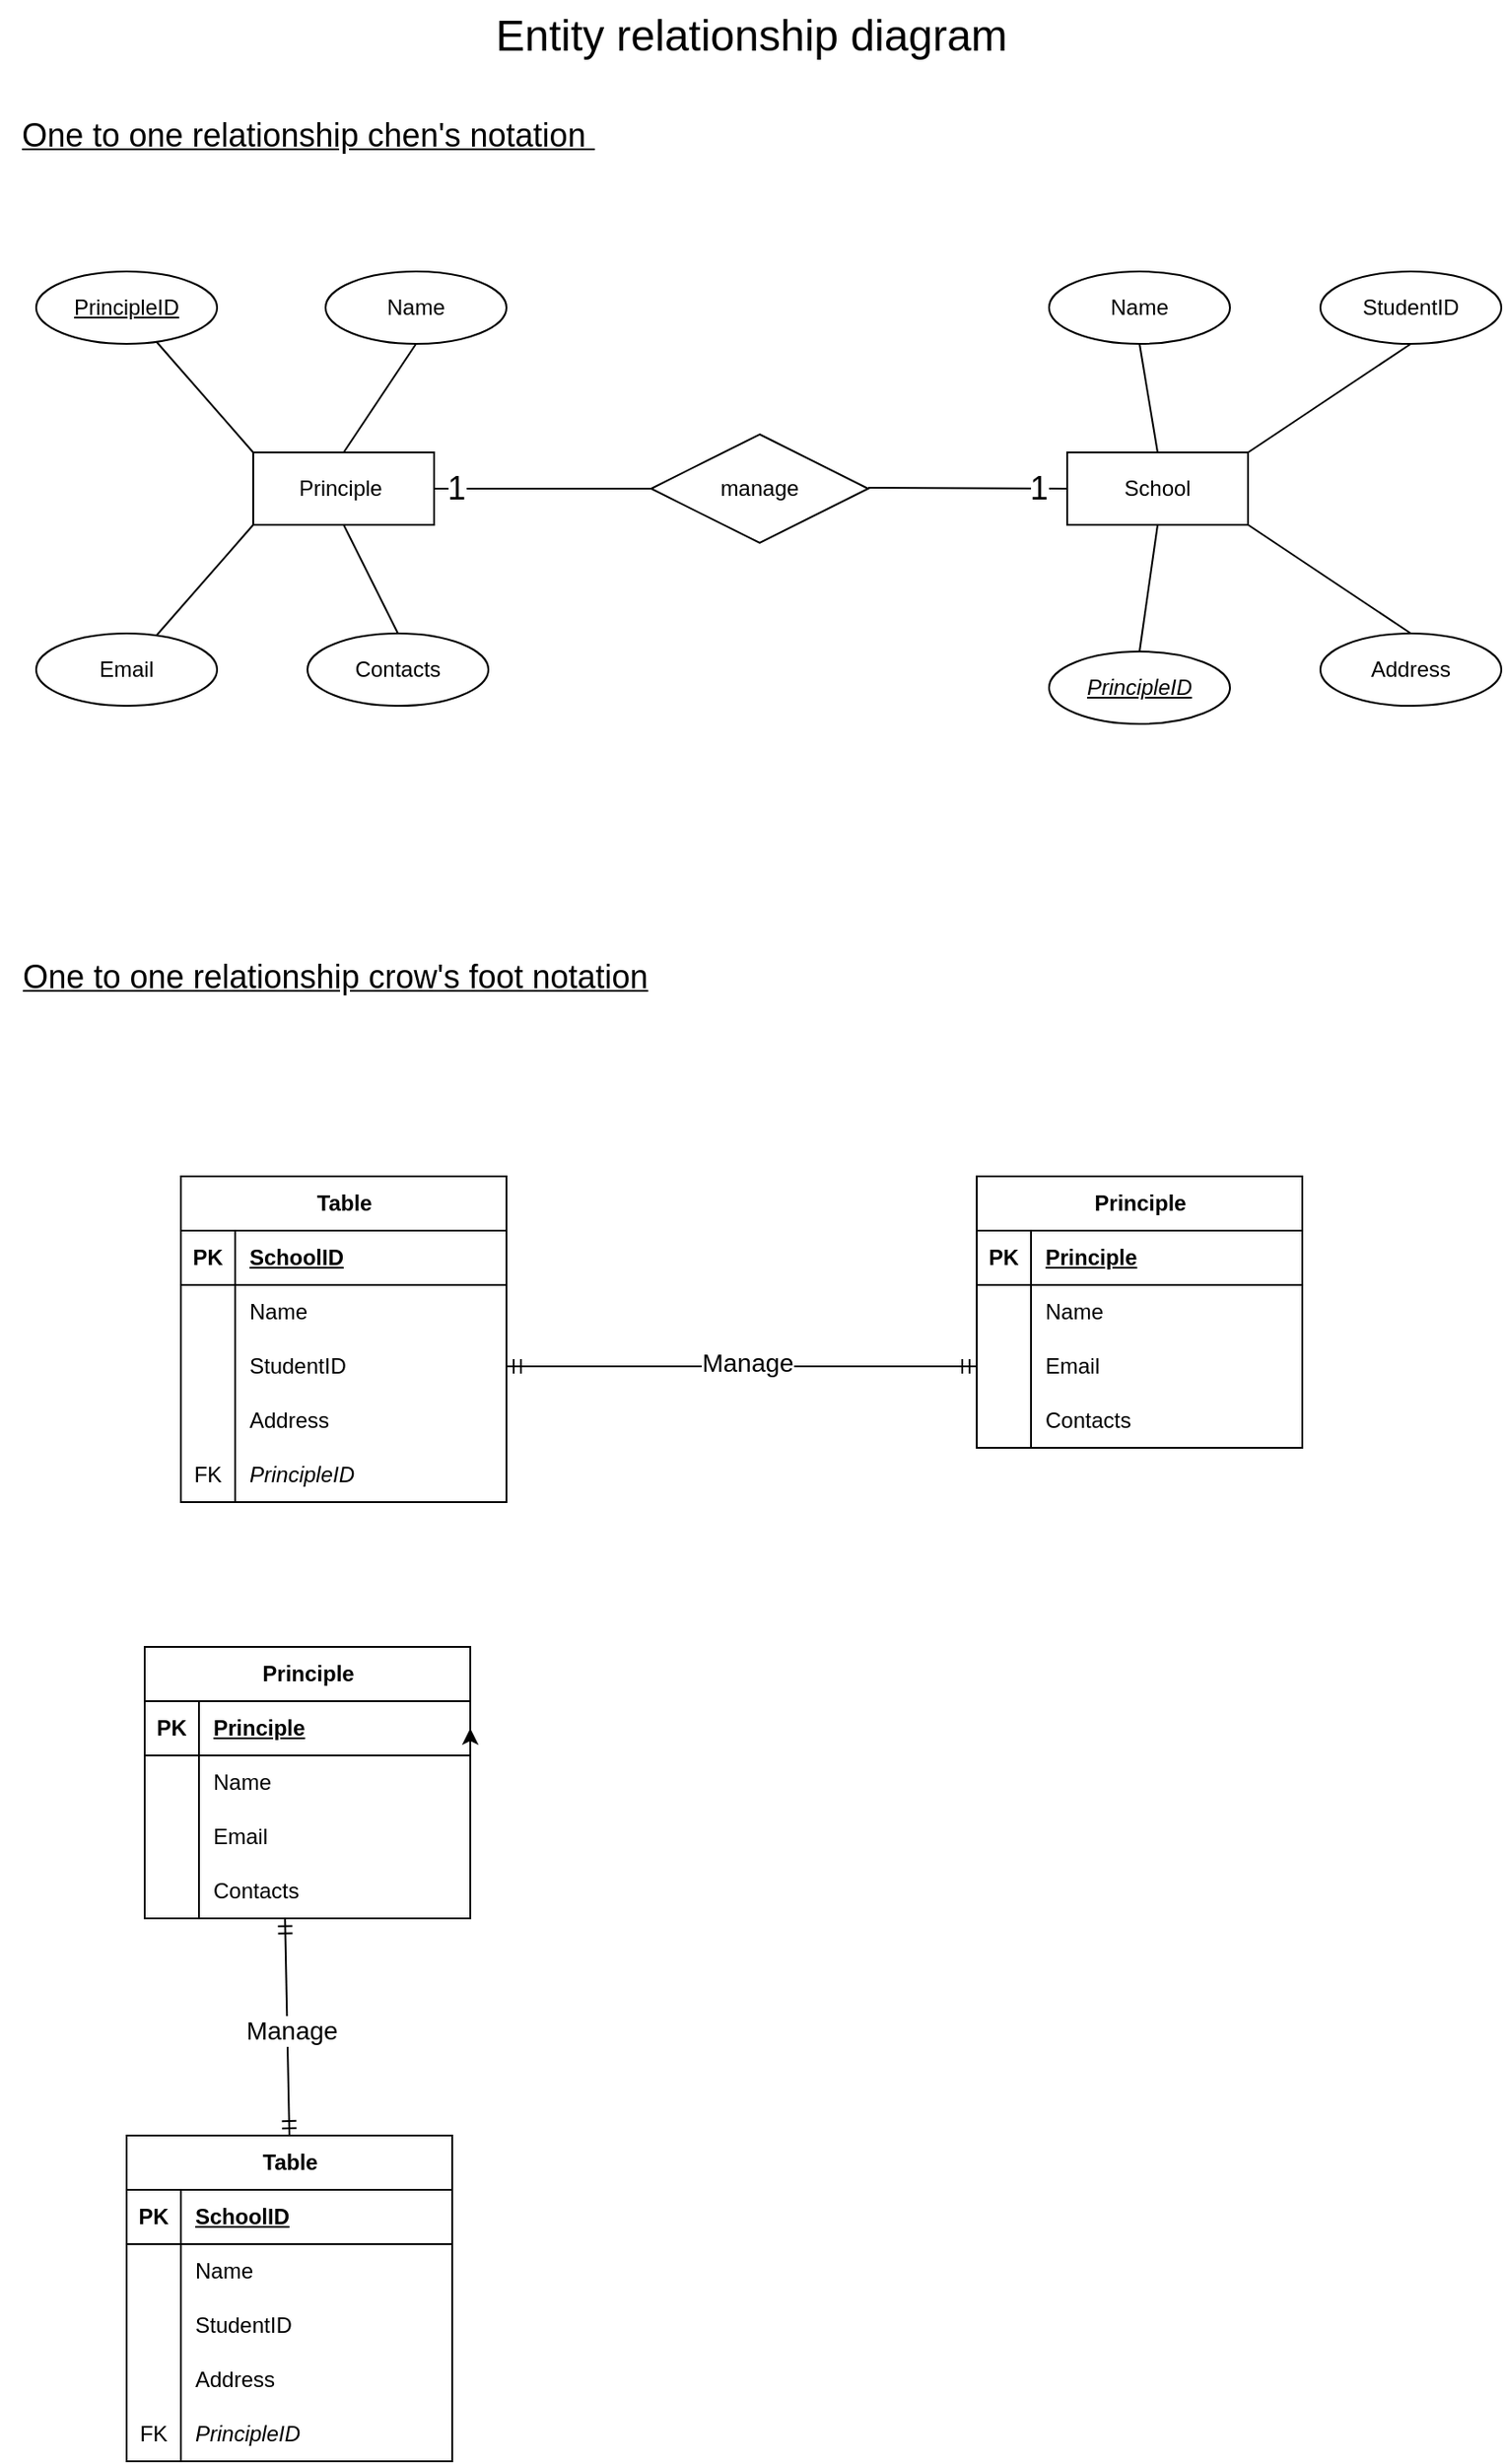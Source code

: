 <mxfile version="24.8.6" pages="9">
  <diagram name="Page-1" id="IZRQpdRIQNyceV-wh31e">
    <mxGraphModel dx="1221" dy="759" grid="1" gridSize="10" guides="1" tooltips="1" connect="1" arrows="1" fold="1" page="1" pageScale="1" pageWidth="850" pageHeight="1100" math="0" shadow="0">
      <root>
        <mxCell id="0" />
        <mxCell id="1" parent="0" />
        <mxCell id="_wsHeFZLS5RoO2i9bFP7-1" value="&lt;font style=&quot;font-size: 24px;&quot;&gt;Entity relationship diagram&lt;/font&gt;" style="text;html=1;align=center;verticalAlign=middle;resizable=0;points=[];autosize=1;strokeColor=none;fillColor=none;" parent="1" vertex="1">
          <mxGeometry x="270" y="10" width="310" height="40" as="geometry" />
        </mxCell>
        <mxCell id="_wsHeFZLS5RoO2i9bFP7-118" style="edgeStyle=orthogonalEdgeStyle;rounded=0;orthogonalLoop=1;jettySize=auto;html=1;exitX=1;exitY=0.5;exitDx=0;exitDy=0;entryX=1;entryY=0.5;entryDx=0;entryDy=0;" parent="1" source="_wsHeFZLS5RoO2i9bFP7-106" target="_wsHeFZLS5RoO2i9bFP7-103" edge="1">
          <mxGeometry relative="1" as="geometry" />
        </mxCell>
        <mxCell id="_wsHeFZLS5RoO2i9bFP7-2" value="&lt;font style=&quot;font-size: 18px;&quot;&gt;&lt;u&gt;One to one relationship chen&#39;s notation&amp;nbsp;&lt;/u&gt;&lt;/font&gt;" style="text;html=1;align=center;verticalAlign=middle;resizable=0;points=[];autosize=1;strokeColor=none;fillColor=none;" parent="1" vertex="1">
          <mxGeometry x="10" y="65" width="340" height="40" as="geometry" />
        </mxCell>
        <mxCell id="_wsHeFZLS5RoO2i9bFP7-5" value="Principle&amp;nbsp;" style="whiteSpace=wrap;html=1;align=center;" parent="1" vertex="1">
          <mxGeometry x="150" y="260" width="100" height="40" as="geometry" />
        </mxCell>
        <mxCell id="_wsHeFZLS5RoO2i9bFP7-6" value="School" style="whiteSpace=wrap;html=1;align=center;" parent="1" vertex="1">
          <mxGeometry x="600" y="260" width="100" height="40" as="geometry" />
        </mxCell>
        <mxCell id="_wsHeFZLS5RoO2i9bFP7-7" value="manage" style="shape=rhombus;perimeter=rhombusPerimeter;whiteSpace=wrap;html=1;align=center;" parent="1" vertex="1">
          <mxGeometry x="370" y="250" width="120" height="60" as="geometry" />
        </mxCell>
        <mxCell id="_wsHeFZLS5RoO2i9bFP7-9" value="" style="endArrow=none;html=1;rounded=0;entryX=0;entryY=0.5;entryDx=0;entryDy=0;" parent="1" target="_wsHeFZLS5RoO2i9bFP7-7" edge="1">
          <mxGeometry relative="1" as="geometry">
            <mxPoint x="250" y="280" as="sourcePoint" />
            <mxPoint x="410" y="280" as="targetPoint" />
          </mxGeometry>
        </mxCell>
        <mxCell id="_wsHeFZLS5RoO2i9bFP7-32" value="&lt;font style=&quot;font-size: 18px;&quot;&gt;1&lt;/font&gt;" style="edgeLabel;html=1;align=center;verticalAlign=middle;resizable=0;points=[];" parent="_wsHeFZLS5RoO2i9bFP7-9" vertex="1" connectable="0">
          <mxGeometry x="-0.806" relative="1" as="geometry">
            <mxPoint as="offset" />
          </mxGeometry>
        </mxCell>
        <mxCell id="_wsHeFZLS5RoO2i9bFP7-10" value="" style="endArrow=none;html=1;rounded=0;entryX=0;entryY=0.5;entryDx=0;entryDy=0;" parent="1" target="_wsHeFZLS5RoO2i9bFP7-6" edge="1">
          <mxGeometry relative="1" as="geometry">
            <mxPoint x="490" y="279.5" as="sourcePoint" />
            <mxPoint x="590" y="280" as="targetPoint" />
          </mxGeometry>
        </mxCell>
        <mxCell id="_wsHeFZLS5RoO2i9bFP7-33" value="&lt;font style=&quot;font-size: 18px;&quot;&gt;1&lt;/font&gt;" style="edgeLabel;html=1;align=center;verticalAlign=middle;resizable=0;points=[];" parent="_wsHeFZLS5RoO2i9bFP7-10" vertex="1" connectable="0">
          <mxGeometry x="0.703" relative="1" as="geometry">
            <mxPoint as="offset" />
          </mxGeometry>
        </mxCell>
        <mxCell id="_wsHeFZLS5RoO2i9bFP7-13" value="PrincipleID" style="ellipse;whiteSpace=wrap;html=1;align=center;fontStyle=4;" parent="1" vertex="1">
          <mxGeometry x="30" y="160" width="100" height="40" as="geometry" />
        </mxCell>
        <mxCell id="_wsHeFZLS5RoO2i9bFP7-14" value="Email" style="ellipse;whiteSpace=wrap;html=1;align=center;" parent="1" vertex="1">
          <mxGeometry x="30" y="360" width="100" height="40" as="geometry" />
        </mxCell>
        <mxCell id="_wsHeFZLS5RoO2i9bFP7-15" value="Name" style="ellipse;whiteSpace=wrap;html=1;align=center;" parent="1" vertex="1">
          <mxGeometry x="190" y="160" width="100" height="40" as="geometry" />
        </mxCell>
        <mxCell id="_wsHeFZLS5RoO2i9bFP7-16" value="Contacts" style="ellipse;whiteSpace=wrap;html=1;align=center;" parent="1" vertex="1">
          <mxGeometry x="180" y="360" width="100" height="40" as="geometry" />
        </mxCell>
        <mxCell id="_wsHeFZLS5RoO2i9bFP7-17" value="" style="endArrow=none;html=1;rounded=0;entryX=0;entryY=1;entryDx=0;entryDy=0;" parent="1" source="_wsHeFZLS5RoO2i9bFP7-14" target="_wsHeFZLS5RoO2i9bFP7-5" edge="1">
          <mxGeometry relative="1" as="geometry">
            <mxPoint x="90" y="480" as="sourcePoint" />
            <mxPoint x="250" y="480" as="targetPoint" />
          </mxGeometry>
        </mxCell>
        <mxCell id="_wsHeFZLS5RoO2i9bFP7-18" value="" style="endArrow=none;html=1;rounded=0;entryX=0.5;entryY=1;entryDx=0;entryDy=0;exitX=0.5;exitY=0;exitDx=0;exitDy=0;" parent="1" source="_wsHeFZLS5RoO2i9bFP7-16" target="_wsHeFZLS5RoO2i9bFP7-5" edge="1">
          <mxGeometry relative="1" as="geometry">
            <mxPoint x="107" y="371" as="sourcePoint" />
            <mxPoint x="160" y="310" as="targetPoint" />
          </mxGeometry>
        </mxCell>
        <mxCell id="_wsHeFZLS5RoO2i9bFP7-19" value="" style="endArrow=none;html=1;rounded=0;exitX=0;exitY=0;exitDx=0;exitDy=0;" parent="1" source="_wsHeFZLS5RoO2i9bFP7-5" target="_wsHeFZLS5RoO2i9bFP7-13" edge="1">
          <mxGeometry relative="1" as="geometry">
            <mxPoint x="82.5" y="260" as="sourcePoint" />
            <mxPoint x="77.5" y="200" as="targetPoint" />
          </mxGeometry>
        </mxCell>
        <mxCell id="_wsHeFZLS5RoO2i9bFP7-20" value="" style="endArrow=none;html=1;rounded=0;entryX=0.5;entryY=1;entryDx=0;entryDy=0;exitX=0.5;exitY=0;exitDx=0;exitDy=0;" parent="1" source="_wsHeFZLS5RoO2i9bFP7-5" target="_wsHeFZLS5RoO2i9bFP7-15" edge="1">
          <mxGeometry relative="1" as="geometry">
            <mxPoint x="255" y="270" as="sourcePoint" />
            <mxPoint x="250" y="210" as="targetPoint" />
          </mxGeometry>
        </mxCell>
        <mxCell id="_wsHeFZLS5RoO2i9bFP7-21" value="Name" style="ellipse;whiteSpace=wrap;html=1;align=center;" parent="1" vertex="1">
          <mxGeometry x="590" y="160" width="100" height="40" as="geometry" />
        </mxCell>
        <mxCell id="_wsHeFZLS5RoO2i9bFP7-22" value="StudentID" style="ellipse;whiteSpace=wrap;html=1;align=center;" parent="1" vertex="1">
          <mxGeometry x="740" y="160" width="100" height="40" as="geometry" />
        </mxCell>
        <mxCell id="_wsHeFZLS5RoO2i9bFP7-24" value="Address" style="ellipse;whiteSpace=wrap;html=1;align=center;" parent="1" vertex="1">
          <mxGeometry x="740" y="360" width="100" height="40" as="geometry" />
        </mxCell>
        <mxCell id="_wsHeFZLS5RoO2i9bFP7-26" value="" style="endArrow=none;html=1;rounded=0;entryX=1;entryY=1;entryDx=0;entryDy=0;exitX=0.5;exitY=0;exitDx=0;exitDy=0;" parent="1" source="_wsHeFZLS5RoO2i9bFP7-24" target="_wsHeFZLS5RoO2i9bFP7-6" edge="1">
          <mxGeometry relative="1" as="geometry">
            <mxPoint x="705" y="370" as="sourcePoint" />
            <mxPoint x="700" y="310" as="targetPoint" />
          </mxGeometry>
        </mxCell>
        <mxCell id="_wsHeFZLS5RoO2i9bFP7-28" value="" style="endArrow=none;html=1;rounded=0;entryX=0.5;entryY=1;entryDx=0;entryDy=0;exitX=1;exitY=0;exitDx=0;exitDy=0;" parent="1" source="_wsHeFZLS5RoO2i9bFP7-6" target="_wsHeFZLS5RoO2i9bFP7-22" edge="1">
          <mxGeometry relative="1" as="geometry">
            <mxPoint x="795" y="270" as="sourcePoint" />
            <mxPoint x="790" y="210" as="targetPoint" />
          </mxGeometry>
        </mxCell>
        <mxCell id="_wsHeFZLS5RoO2i9bFP7-29" value="" style="endArrow=none;html=1;rounded=0;entryX=0.5;entryY=1;entryDx=0;entryDy=0;exitX=0.5;exitY=0;exitDx=0;exitDy=0;" parent="1" source="_wsHeFZLS5RoO2i9bFP7-6" target="_wsHeFZLS5RoO2i9bFP7-21" edge="1">
          <mxGeometry relative="1" as="geometry">
            <mxPoint x="535" y="250" as="sourcePoint" />
            <mxPoint x="530" y="190" as="targetPoint" />
          </mxGeometry>
        </mxCell>
        <mxCell id="_wsHeFZLS5RoO2i9bFP7-34" value="&lt;i&gt;PrincipleID&lt;/i&gt;" style="ellipse;whiteSpace=wrap;html=1;align=center;fontStyle=4;" parent="1" vertex="1">
          <mxGeometry x="590" y="370" width="100" height="40" as="geometry" />
        </mxCell>
        <mxCell id="_wsHeFZLS5RoO2i9bFP7-35" value="" style="endArrow=none;html=1;rounded=0;entryX=0.5;entryY=1;entryDx=0;entryDy=0;exitX=0.5;exitY=0;exitDx=0;exitDy=0;" parent="1" source="_wsHeFZLS5RoO2i9bFP7-34" target="_wsHeFZLS5RoO2i9bFP7-6" edge="1">
          <mxGeometry relative="1" as="geometry">
            <mxPoint x="440" y="390" as="sourcePoint" />
            <mxPoint x="600" y="390" as="targetPoint" />
          </mxGeometry>
        </mxCell>
        <mxCell id="_wsHeFZLS5RoO2i9bFP7-36" value="&lt;font style=&quot;font-size: 18px;&quot;&gt;&lt;u&gt;One to one relationship crow&#39;s foot notation&lt;/u&gt;&lt;/font&gt;" style="text;html=1;align=center;verticalAlign=middle;resizable=0;points=[];autosize=1;strokeColor=none;fillColor=none;" parent="1" vertex="1">
          <mxGeometry x="10" y="530" width="370" height="40" as="geometry" />
        </mxCell>
        <mxCell id="_wsHeFZLS5RoO2i9bFP7-37" value="Table" style="shape=table;startSize=30;container=1;collapsible=1;childLayout=tableLayout;fixedRows=1;rowLines=0;fontStyle=1;align=center;resizeLast=1;html=1;" parent="1" vertex="1">
          <mxGeometry x="110" y="660" width="180" height="180" as="geometry" />
        </mxCell>
        <mxCell id="_wsHeFZLS5RoO2i9bFP7-38" value="" style="shape=tableRow;horizontal=0;startSize=0;swimlaneHead=0;swimlaneBody=0;fillColor=none;collapsible=0;dropTarget=0;points=[[0,0.5],[1,0.5]];portConstraint=eastwest;top=0;left=0;right=0;bottom=1;" parent="_wsHeFZLS5RoO2i9bFP7-37" vertex="1">
          <mxGeometry y="30" width="180" height="30" as="geometry" />
        </mxCell>
        <mxCell id="_wsHeFZLS5RoO2i9bFP7-39" value="PK" style="shape=partialRectangle;connectable=0;fillColor=none;top=0;left=0;bottom=0;right=0;fontStyle=1;overflow=hidden;whiteSpace=wrap;html=1;" parent="_wsHeFZLS5RoO2i9bFP7-38" vertex="1">
          <mxGeometry width="30" height="30" as="geometry">
            <mxRectangle width="30" height="30" as="alternateBounds" />
          </mxGeometry>
        </mxCell>
        <mxCell id="_wsHeFZLS5RoO2i9bFP7-40" value="SchoolID" style="shape=partialRectangle;connectable=0;fillColor=none;top=0;left=0;bottom=0;right=0;align=left;spacingLeft=6;fontStyle=5;overflow=hidden;whiteSpace=wrap;html=1;" parent="_wsHeFZLS5RoO2i9bFP7-38" vertex="1">
          <mxGeometry x="30" width="150" height="30" as="geometry">
            <mxRectangle width="150" height="30" as="alternateBounds" />
          </mxGeometry>
        </mxCell>
        <mxCell id="_wsHeFZLS5RoO2i9bFP7-41" value="" style="shape=tableRow;horizontal=0;startSize=0;swimlaneHead=0;swimlaneBody=0;fillColor=none;collapsible=0;dropTarget=0;points=[[0,0.5],[1,0.5]];portConstraint=eastwest;top=0;left=0;right=0;bottom=0;" parent="_wsHeFZLS5RoO2i9bFP7-37" vertex="1">
          <mxGeometry y="60" width="180" height="30" as="geometry" />
        </mxCell>
        <mxCell id="_wsHeFZLS5RoO2i9bFP7-42" value="" style="shape=partialRectangle;connectable=0;fillColor=none;top=0;left=0;bottom=0;right=0;editable=1;overflow=hidden;whiteSpace=wrap;html=1;" parent="_wsHeFZLS5RoO2i9bFP7-41" vertex="1">
          <mxGeometry width="30" height="30" as="geometry">
            <mxRectangle width="30" height="30" as="alternateBounds" />
          </mxGeometry>
        </mxCell>
        <mxCell id="_wsHeFZLS5RoO2i9bFP7-43" value="Name" style="shape=partialRectangle;connectable=0;fillColor=none;top=0;left=0;bottom=0;right=0;align=left;spacingLeft=6;overflow=hidden;whiteSpace=wrap;html=1;" parent="_wsHeFZLS5RoO2i9bFP7-41" vertex="1">
          <mxGeometry x="30" width="150" height="30" as="geometry">
            <mxRectangle width="150" height="30" as="alternateBounds" />
          </mxGeometry>
        </mxCell>
        <mxCell id="_wsHeFZLS5RoO2i9bFP7-44" value="" style="shape=tableRow;horizontal=0;startSize=0;swimlaneHead=0;swimlaneBody=0;fillColor=none;collapsible=0;dropTarget=0;points=[[0,0.5],[1,0.5]];portConstraint=eastwest;top=0;left=0;right=0;bottom=0;" parent="_wsHeFZLS5RoO2i9bFP7-37" vertex="1">
          <mxGeometry y="90" width="180" height="30" as="geometry" />
        </mxCell>
        <mxCell id="_wsHeFZLS5RoO2i9bFP7-45" value="" style="shape=partialRectangle;connectable=0;fillColor=none;top=0;left=0;bottom=0;right=0;editable=1;overflow=hidden;whiteSpace=wrap;html=1;" parent="_wsHeFZLS5RoO2i9bFP7-44" vertex="1">
          <mxGeometry width="30" height="30" as="geometry">
            <mxRectangle width="30" height="30" as="alternateBounds" />
          </mxGeometry>
        </mxCell>
        <mxCell id="_wsHeFZLS5RoO2i9bFP7-46" value="StudentID" style="shape=partialRectangle;connectable=0;fillColor=none;top=0;left=0;bottom=0;right=0;align=left;spacingLeft=6;overflow=hidden;whiteSpace=wrap;html=1;" parent="_wsHeFZLS5RoO2i9bFP7-44" vertex="1">
          <mxGeometry x="30" width="150" height="30" as="geometry">
            <mxRectangle width="150" height="30" as="alternateBounds" />
          </mxGeometry>
        </mxCell>
        <mxCell id="_wsHeFZLS5RoO2i9bFP7-47" value="" style="shape=tableRow;horizontal=0;startSize=0;swimlaneHead=0;swimlaneBody=0;fillColor=none;collapsible=0;dropTarget=0;points=[[0,0.5],[1,0.5]];portConstraint=eastwest;top=0;left=0;right=0;bottom=0;" parent="_wsHeFZLS5RoO2i9bFP7-37" vertex="1">
          <mxGeometry y="120" width="180" height="30" as="geometry" />
        </mxCell>
        <mxCell id="_wsHeFZLS5RoO2i9bFP7-48" value="" style="shape=partialRectangle;connectable=0;fillColor=none;top=0;left=0;bottom=0;right=0;editable=1;overflow=hidden;whiteSpace=wrap;html=1;" parent="_wsHeFZLS5RoO2i9bFP7-47" vertex="1">
          <mxGeometry width="30" height="30" as="geometry">
            <mxRectangle width="30" height="30" as="alternateBounds" />
          </mxGeometry>
        </mxCell>
        <mxCell id="_wsHeFZLS5RoO2i9bFP7-49" value="Address" style="shape=partialRectangle;connectable=0;fillColor=none;top=0;left=0;bottom=0;right=0;align=left;spacingLeft=6;overflow=hidden;whiteSpace=wrap;html=1;" parent="_wsHeFZLS5RoO2i9bFP7-47" vertex="1">
          <mxGeometry x="30" width="150" height="30" as="geometry">
            <mxRectangle width="150" height="30" as="alternateBounds" />
          </mxGeometry>
        </mxCell>
        <mxCell id="_wsHeFZLS5RoO2i9bFP7-63" value="" style="shape=tableRow;horizontal=0;startSize=0;swimlaneHead=0;swimlaneBody=0;fillColor=none;collapsible=0;dropTarget=0;points=[[0,0.5],[1,0.5]];portConstraint=eastwest;top=0;left=0;right=0;bottom=0;" parent="_wsHeFZLS5RoO2i9bFP7-37" vertex="1">
          <mxGeometry y="150" width="180" height="30" as="geometry" />
        </mxCell>
        <mxCell id="_wsHeFZLS5RoO2i9bFP7-64" value="FK" style="shape=partialRectangle;connectable=0;fillColor=none;top=0;left=0;bottom=0;right=0;editable=1;overflow=hidden;whiteSpace=wrap;html=1;" parent="_wsHeFZLS5RoO2i9bFP7-63" vertex="1">
          <mxGeometry width="30" height="30" as="geometry">
            <mxRectangle width="30" height="30" as="alternateBounds" />
          </mxGeometry>
        </mxCell>
        <mxCell id="_wsHeFZLS5RoO2i9bFP7-65" value="&lt;i&gt;PrincipleID&lt;/i&gt;" style="shape=partialRectangle;connectable=0;fillColor=none;top=0;left=0;bottom=0;right=0;align=left;spacingLeft=6;overflow=hidden;whiteSpace=wrap;html=1;" parent="_wsHeFZLS5RoO2i9bFP7-63" vertex="1">
          <mxGeometry x="30" width="150" height="30" as="geometry">
            <mxRectangle width="150" height="30" as="alternateBounds" />
          </mxGeometry>
        </mxCell>
        <mxCell id="_wsHeFZLS5RoO2i9bFP7-50" value="Principle" style="shape=table;startSize=30;container=1;collapsible=1;childLayout=tableLayout;fixedRows=1;rowLines=0;fontStyle=1;align=center;resizeLast=1;html=1;" parent="1" vertex="1">
          <mxGeometry x="550" y="660" width="180" height="150" as="geometry" />
        </mxCell>
        <mxCell id="_wsHeFZLS5RoO2i9bFP7-51" value="" style="shape=tableRow;horizontal=0;startSize=0;swimlaneHead=0;swimlaneBody=0;fillColor=none;collapsible=0;dropTarget=0;points=[[0,0.5],[1,0.5]];portConstraint=eastwest;top=0;left=0;right=0;bottom=1;" parent="_wsHeFZLS5RoO2i9bFP7-50" vertex="1">
          <mxGeometry y="30" width="180" height="30" as="geometry" />
        </mxCell>
        <mxCell id="_wsHeFZLS5RoO2i9bFP7-52" value="PK" style="shape=partialRectangle;connectable=0;fillColor=none;top=0;left=0;bottom=0;right=0;fontStyle=1;overflow=hidden;whiteSpace=wrap;html=1;" parent="_wsHeFZLS5RoO2i9bFP7-51" vertex="1">
          <mxGeometry width="30" height="30" as="geometry">
            <mxRectangle width="30" height="30" as="alternateBounds" />
          </mxGeometry>
        </mxCell>
        <mxCell id="_wsHeFZLS5RoO2i9bFP7-53" value="Principle" style="shape=partialRectangle;connectable=0;fillColor=none;top=0;left=0;bottom=0;right=0;align=left;spacingLeft=6;fontStyle=5;overflow=hidden;whiteSpace=wrap;html=1;" parent="_wsHeFZLS5RoO2i9bFP7-51" vertex="1">
          <mxGeometry x="30" width="150" height="30" as="geometry">
            <mxRectangle width="150" height="30" as="alternateBounds" />
          </mxGeometry>
        </mxCell>
        <mxCell id="_wsHeFZLS5RoO2i9bFP7-54" value="" style="shape=tableRow;horizontal=0;startSize=0;swimlaneHead=0;swimlaneBody=0;fillColor=none;collapsible=0;dropTarget=0;points=[[0,0.5],[1,0.5]];portConstraint=eastwest;top=0;left=0;right=0;bottom=0;" parent="_wsHeFZLS5RoO2i9bFP7-50" vertex="1">
          <mxGeometry y="60" width="180" height="30" as="geometry" />
        </mxCell>
        <mxCell id="_wsHeFZLS5RoO2i9bFP7-55" value="" style="shape=partialRectangle;connectable=0;fillColor=none;top=0;left=0;bottom=0;right=0;editable=1;overflow=hidden;whiteSpace=wrap;html=1;" parent="_wsHeFZLS5RoO2i9bFP7-54" vertex="1">
          <mxGeometry width="30" height="30" as="geometry">
            <mxRectangle width="30" height="30" as="alternateBounds" />
          </mxGeometry>
        </mxCell>
        <mxCell id="_wsHeFZLS5RoO2i9bFP7-56" value="Name" style="shape=partialRectangle;connectable=0;fillColor=none;top=0;left=0;bottom=0;right=0;align=left;spacingLeft=6;overflow=hidden;whiteSpace=wrap;html=1;" parent="_wsHeFZLS5RoO2i9bFP7-54" vertex="1">
          <mxGeometry x="30" width="150" height="30" as="geometry">
            <mxRectangle width="150" height="30" as="alternateBounds" />
          </mxGeometry>
        </mxCell>
        <mxCell id="_wsHeFZLS5RoO2i9bFP7-57" value="" style="shape=tableRow;horizontal=0;startSize=0;swimlaneHead=0;swimlaneBody=0;fillColor=none;collapsible=0;dropTarget=0;points=[[0,0.5],[1,0.5]];portConstraint=eastwest;top=0;left=0;right=0;bottom=0;" parent="_wsHeFZLS5RoO2i9bFP7-50" vertex="1">
          <mxGeometry y="90" width="180" height="30" as="geometry" />
        </mxCell>
        <mxCell id="_wsHeFZLS5RoO2i9bFP7-58" value="" style="shape=partialRectangle;connectable=0;fillColor=none;top=0;left=0;bottom=0;right=0;editable=1;overflow=hidden;whiteSpace=wrap;html=1;" parent="_wsHeFZLS5RoO2i9bFP7-57" vertex="1">
          <mxGeometry width="30" height="30" as="geometry">
            <mxRectangle width="30" height="30" as="alternateBounds" />
          </mxGeometry>
        </mxCell>
        <mxCell id="_wsHeFZLS5RoO2i9bFP7-59" value="Email" style="shape=partialRectangle;connectable=0;fillColor=none;top=0;left=0;bottom=0;right=0;align=left;spacingLeft=6;overflow=hidden;whiteSpace=wrap;html=1;" parent="_wsHeFZLS5RoO2i9bFP7-57" vertex="1">
          <mxGeometry x="30" width="150" height="30" as="geometry">
            <mxRectangle width="150" height="30" as="alternateBounds" />
          </mxGeometry>
        </mxCell>
        <mxCell id="_wsHeFZLS5RoO2i9bFP7-60" value="" style="shape=tableRow;horizontal=0;startSize=0;swimlaneHead=0;swimlaneBody=0;fillColor=none;collapsible=0;dropTarget=0;points=[[0,0.5],[1,0.5]];portConstraint=eastwest;top=0;left=0;right=0;bottom=0;" parent="_wsHeFZLS5RoO2i9bFP7-50" vertex="1">
          <mxGeometry y="120" width="180" height="30" as="geometry" />
        </mxCell>
        <mxCell id="_wsHeFZLS5RoO2i9bFP7-61" value="" style="shape=partialRectangle;connectable=0;fillColor=none;top=0;left=0;bottom=0;right=0;editable=1;overflow=hidden;whiteSpace=wrap;html=1;" parent="_wsHeFZLS5RoO2i9bFP7-60" vertex="1">
          <mxGeometry width="30" height="30" as="geometry">
            <mxRectangle width="30" height="30" as="alternateBounds" />
          </mxGeometry>
        </mxCell>
        <mxCell id="_wsHeFZLS5RoO2i9bFP7-62" value="Contacts" style="shape=partialRectangle;connectable=0;fillColor=none;top=0;left=0;bottom=0;right=0;align=left;spacingLeft=6;overflow=hidden;whiteSpace=wrap;html=1;" parent="_wsHeFZLS5RoO2i9bFP7-60" vertex="1">
          <mxGeometry x="30" width="150" height="30" as="geometry">
            <mxRectangle width="150" height="30" as="alternateBounds" />
          </mxGeometry>
        </mxCell>
        <mxCell id="_wsHeFZLS5RoO2i9bFP7-84" value="" style="edgeStyle=entityRelationEdgeStyle;fontSize=12;html=1;endArrow=ERmandOne;startArrow=ERmandOne;rounded=0;exitX=1;exitY=0.5;exitDx=0;exitDy=0;" parent="1" source="_wsHeFZLS5RoO2i9bFP7-44" target="_wsHeFZLS5RoO2i9bFP7-57" edge="1">
          <mxGeometry width="100" height="100" relative="1" as="geometry">
            <mxPoint x="310" y="770" as="sourcePoint" />
            <mxPoint x="550" y="770" as="targetPoint" />
          </mxGeometry>
        </mxCell>
        <mxCell id="_wsHeFZLS5RoO2i9bFP7-122" value="&lt;font style=&quot;font-size: 14px;&quot;&gt;Manage&lt;/font&gt;" style="edgeLabel;html=1;align=center;verticalAlign=middle;resizable=0;points=[];" parent="_wsHeFZLS5RoO2i9bFP7-84" vertex="1" connectable="0">
          <mxGeometry x="0.023" y="2" relative="1" as="geometry">
            <mxPoint as="offset" />
          </mxGeometry>
        </mxCell>
        <mxCell id="_wsHeFZLS5RoO2i9bFP7-86" value="Table" style="shape=table;startSize=30;container=1;collapsible=1;childLayout=tableLayout;fixedRows=1;rowLines=0;fontStyle=1;align=center;resizeLast=1;html=1;" parent="1" vertex="1">
          <mxGeometry x="80" y="1190" width="180" height="180" as="geometry" />
        </mxCell>
        <mxCell id="_wsHeFZLS5RoO2i9bFP7-87" value="" style="shape=tableRow;horizontal=0;startSize=0;swimlaneHead=0;swimlaneBody=0;fillColor=none;collapsible=0;dropTarget=0;points=[[0,0.5],[1,0.5]];portConstraint=eastwest;top=0;left=0;right=0;bottom=1;" parent="_wsHeFZLS5RoO2i9bFP7-86" vertex="1">
          <mxGeometry y="30" width="180" height="30" as="geometry" />
        </mxCell>
        <mxCell id="_wsHeFZLS5RoO2i9bFP7-88" value="PK" style="shape=partialRectangle;connectable=0;fillColor=none;top=0;left=0;bottom=0;right=0;fontStyle=1;overflow=hidden;whiteSpace=wrap;html=1;" parent="_wsHeFZLS5RoO2i9bFP7-87" vertex="1">
          <mxGeometry width="30" height="30" as="geometry">
            <mxRectangle width="30" height="30" as="alternateBounds" />
          </mxGeometry>
        </mxCell>
        <mxCell id="_wsHeFZLS5RoO2i9bFP7-89" value="SchoolID" style="shape=partialRectangle;connectable=0;fillColor=none;top=0;left=0;bottom=0;right=0;align=left;spacingLeft=6;fontStyle=5;overflow=hidden;whiteSpace=wrap;html=1;" parent="_wsHeFZLS5RoO2i9bFP7-87" vertex="1">
          <mxGeometry x="30" width="150" height="30" as="geometry">
            <mxRectangle width="150" height="30" as="alternateBounds" />
          </mxGeometry>
        </mxCell>
        <mxCell id="_wsHeFZLS5RoO2i9bFP7-90" value="" style="shape=tableRow;horizontal=0;startSize=0;swimlaneHead=0;swimlaneBody=0;fillColor=none;collapsible=0;dropTarget=0;points=[[0,0.5],[1,0.5]];portConstraint=eastwest;top=0;left=0;right=0;bottom=0;" parent="_wsHeFZLS5RoO2i9bFP7-86" vertex="1">
          <mxGeometry y="60" width="180" height="30" as="geometry" />
        </mxCell>
        <mxCell id="_wsHeFZLS5RoO2i9bFP7-91" value="" style="shape=partialRectangle;connectable=0;fillColor=none;top=0;left=0;bottom=0;right=0;editable=1;overflow=hidden;whiteSpace=wrap;html=1;" parent="_wsHeFZLS5RoO2i9bFP7-90" vertex="1">
          <mxGeometry width="30" height="30" as="geometry">
            <mxRectangle width="30" height="30" as="alternateBounds" />
          </mxGeometry>
        </mxCell>
        <mxCell id="_wsHeFZLS5RoO2i9bFP7-92" value="Name" style="shape=partialRectangle;connectable=0;fillColor=none;top=0;left=0;bottom=0;right=0;align=left;spacingLeft=6;overflow=hidden;whiteSpace=wrap;html=1;" parent="_wsHeFZLS5RoO2i9bFP7-90" vertex="1">
          <mxGeometry x="30" width="150" height="30" as="geometry">
            <mxRectangle width="150" height="30" as="alternateBounds" />
          </mxGeometry>
        </mxCell>
        <mxCell id="_wsHeFZLS5RoO2i9bFP7-93" value="" style="shape=tableRow;horizontal=0;startSize=0;swimlaneHead=0;swimlaneBody=0;fillColor=none;collapsible=0;dropTarget=0;points=[[0,0.5],[1,0.5]];portConstraint=eastwest;top=0;left=0;right=0;bottom=0;" parent="_wsHeFZLS5RoO2i9bFP7-86" vertex="1">
          <mxGeometry y="90" width="180" height="30" as="geometry" />
        </mxCell>
        <mxCell id="_wsHeFZLS5RoO2i9bFP7-94" value="" style="shape=partialRectangle;connectable=0;fillColor=none;top=0;left=0;bottom=0;right=0;editable=1;overflow=hidden;whiteSpace=wrap;html=1;" parent="_wsHeFZLS5RoO2i9bFP7-93" vertex="1">
          <mxGeometry width="30" height="30" as="geometry">
            <mxRectangle width="30" height="30" as="alternateBounds" />
          </mxGeometry>
        </mxCell>
        <mxCell id="_wsHeFZLS5RoO2i9bFP7-95" value="StudentID" style="shape=partialRectangle;connectable=0;fillColor=none;top=0;left=0;bottom=0;right=0;align=left;spacingLeft=6;overflow=hidden;whiteSpace=wrap;html=1;" parent="_wsHeFZLS5RoO2i9bFP7-93" vertex="1">
          <mxGeometry x="30" width="150" height="30" as="geometry">
            <mxRectangle width="150" height="30" as="alternateBounds" />
          </mxGeometry>
        </mxCell>
        <mxCell id="_wsHeFZLS5RoO2i9bFP7-96" value="" style="shape=tableRow;horizontal=0;startSize=0;swimlaneHead=0;swimlaneBody=0;fillColor=none;collapsible=0;dropTarget=0;points=[[0,0.5],[1,0.5]];portConstraint=eastwest;top=0;left=0;right=0;bottom=0;" parent="_wsHeFZLS5RoO2i9bFP7-86" vertex="1">
          <mxGeometry y="120" width="180" height="30" as="geometry" />
        </mxCell>
        <mxCell id="_wsHeFZLS5RoO2i9bFP7-97" value="" style="shape=partialRectangle;connectable=0;fillColor=none;top=0;left=0;bottom=0;right=0;editable=1;overflow=hidden;whiteSpace=wrap;html=1;" parent="_wsHeFZLS5RoO2i9bFP7-96" vertex="1">
          <mxGeometry width="30" height="30" as="geometry">
            <mxRectangle width="30" height="30" as="alternateBounds" />
          </mxGeometry>
        </mxCell>
        <mxCell id="_wsHeFZLS5RoO2i9bFP7-98" value="Address" style="shape=partialRectangle;connectable=0;fillColor=none;top=0;left=0;bottom=0;right=0;align=left;spacingLeft=6;overflow=hidden;whiteSpace=wrap;html=1;" parent="_wsHeFZLS5RoO2i9bFP7-96" vertex="1">
          <mxGeometry x="30" width="150" height="30" as="geometry">
            <mxRectangle width="150" height="30" as="alternateBounds" />
          </mxGeometry>
        </mxCell>
        <mxCell id="_wsHeFZLS5RoO2i9bFP7-99" value="" style="shape=tableRow;horizontal=0;startSize=0;swimlaneHead=0;swimlaneBody=0;fillColor=none;collapsible=0;dropTarget=0;points=[[0,0.5],[1,0.5]];portConstraint=eastwest;top=0;left=0;right=0;bottom=0;" parent="_wsHeFZLS5RoO2i9bFP7-86" vertex="1">
          <mxGeometry y="150" width="180" height="30" as="geometry" />
        </mxCell>
        <mxCell id="_wsHeFZLS5RoO2i9bFP7-100" value="FK" style="shape=partialRectangle;connectable=0;fillColor=none;top=0;left=0;bottom=0;right=0;editable=1;overflow=hidden;whiteSpace=wrap;html=1;" parent="_wsHeFZLS5RoO2i9bFP7-99" vertex="1">
          <mxGeometry width="30" height="30" as="geometry">
            <mxRectangle width="30" height="30" as="alternateBounds" />
          </mxGeometry>
        </mxCell>
        <mxCell id="_wsHeFZLS5RoO2i9bFP7-101" value="&lt;i&gt;PrincipleID&lt;/i&gt;" style="shape=partialRectangle;connectable=0;fillColor=none;top=0;left=0;bottom=0;right=0;align=left;spacingLeft=6;overflow=hidden;whiteSpace=wrap;html=1;" parent="_wsHeFZLS5RoO2i9bFP7-99" vertex="1">
          <mxGeometry x="30" width="150" height="30" as="geometry">
            <mxRectangle width="150" height="30" as="alternateBounds" />
          </mxGeometry>
        </mxCell>
        <mxCell id="_wsHeFZLS5RoO2i9bFP7-102" value="Principle" style="shape=table;startSize=30;container=1;collapsible=1;childLayout=tableLayout;fixedRows=1;rowLines=0;fontStyle=1;align=center;resizeLast=1;html=1;" parent="1" vertex="1">
          <mxGeometry x="90" y="920" width="180" height="150" as="geometry" />
        </mxCell>
        <mxCell id="_wsHeFZLS5RoO2i9bFP7-103" value="" style="shape=tableRow;horizontal=0;startSize=0;swimlaneHead=0;swimlaneBody=0;fillColor=none;collapsible=0;dropTarget=0;points=[[0,0.5],[1,0.5]];portConstraint=eastwest;top=0;left=0;right=0;bottom=1;" parent="_wsHeFZLS5RoO2i9bFP7-102" vertex="1">
          <mxGeometry y="30" width="180" height="30" as="geometry" />
        </mxCell>
        <mxCell id="_wsHeFZLS5RoO2i9bFP7-104" value="PK" style="shape=partialRectangle;connectable=0;fillColor=none;top=0;left=0;bottom=0;right=0;fontStyle=1;overflow=hidden;whiteSpace=wrap;html=1;" parent="_wsHeFZLS5RoO2i9bFP7-103" vertex="1">
          <mxGeometry width="30" height="30" as="geometry">
            <mxRectangle width="30" height="30" as="alternateBounds" />
          </mxGeometry>
        </mxCell>
        <mxCell id="_wsHeFZLS5RoO2i9bFP7-105" value="Principle" style="shape=partialRectangle;connectable=0;fillColor=none;top=0;left=0;bottom=0;right=0;align=left;spacingLeft=6;fontStyle=5;overflow=hidden;whiteSpace=wrap;html=1;" parent="_wsHeFZLS5RoO2i9bFP7-103" vertex="1">
          <mxGeometry x="30" width="150" height="30" as="geometry">
            <mxRectangle width="150" height="30" as="alternateBounds" />
          </mxGeometry>
        </mxCell>
        <mxCell id="_wsHeFZLS5RoO2i9bFP7-106" value="" style="shape=tableRow;horizontal=0;startSize=0;swimlaneHead=0;swimlaneBody=0;fillColor=none;collapsible=0;dropTarget=0;points=[[0,0.5],[1,0.5]];portConstraint=eastwest;top=0;left=0;right=0;bottom=0;" parent="_wsHeFZLS5RoO2i9bFP7-102" vertex="1">
          <mxGeometry y="60" width="180" height="30" as="geometry" />
        </mxCell>
        <mxCell id="_wsHeFZLS5RoO2i9bFP7-107" value="" style="shape=partialRectangle;connectable=0;fillColor=none;top=0;left=0;bottom=0;right=0;editable=1;overflow=hidden;whiteSpace=wrap;html=1;" parent="_wsHeFZLS5RoO2i9bFP7-106" vertex="1">
          <mxGeometry width="30" height="30" as="geometry">
            <mxRectangle width="30" height="30" as="alternateBounds" />
          </mxGeometry>
        </mxCell>
        <mxCell id="_wsHeFZLS5RoO2i9bFP7-108" value="Name" style="shape=partialRectangle;connectable=0;fillColor=none;top=0;left=0;bottom=0;right=0;align=left;spacingLeft=6;overflow=hidden;whiteSpace=wrap;html=1;" parent="_wsHeFZLS5RoO2i9bFP7-106" vertex="1">
          <mxGeometry x="30" width="150" height="30" as="geometry">
            <mxRectangle width="150" height="30" as="alternateBounds" />
          </mxGeometry>
        </mxCell>
        <mxCell id="_wsHeFZLS5RoO2i9bFP7-109" value="" style="shape=tableRow;horizontal=0;startSize=0;swimlaneHead=0;swimlaneBody=0;fillColor=none;collapsible=0;dropTarget=0;points=[[0,0.5],[1,0.5]];portConstraint=eastwest;top=0;left=0;right=0;bottom=0;" parent="_wsHeFZLS5RoO2i9bFP7-102" vertex="1">
          <mxGeometry y="90" width="180" height="30" as="geometry" />
        </mxCell>
        <mxCell id="_wsHeFZLS5RoO2i9bFP7-110" value="" style="shape=partialRectangle;connectable=0;fillColor=none;top=0;left=0;bottom=0;right=0;editable=1;overflow=hidden;whiteSpace=wrap;html=1;" parent="_wsHeFZLS5RoO2i9bFP7-109" vertex="1">
          <mxGeometry width="30" height="30" as="geometry">
            <mxRectangle width="30" height="30" as="alternateBounds" />
          </mxGeometry>
        </mxCell>
        <mxCell id="_wsHeFZLS5RoO2i9bFP7-111" value="Email" style="shape=partialRectangle;connectable=0;fillColor=none;top=0;left=0;bottom=0;right=0;align=left;spacingLeft=6;overflow=hidden;whiteSpace=wrap;html=1;" parent="_wsHeFZLS5RoO2i9bFP7-109" vertex="1">
          <mxGeometry x="30" width="150" height="30" as="geometry">
            <mxRectangle width="150" height="30" as="alternateBounds" />
          </mxGeometry>
        </mxCell>
        <mxCell id="_wsHeFZLS5RoO2i9bFP7-112" value="" style="shape=tableRow;horizontal=0;startSize=0;swimlaneHead=0;swimlaneBody=0;fillColor=none;collapsible=0;dropTarget=0;points=[[0,0.5],[1,0.5]];portConstraint=eastwest;top=0;left=0;right=0;bottom=0;" parent="_wsHeFZLS5RoO2i9bFP7-102" vertex="1">
          <mxGeometry y="120" width="180" height="30" as="geometry" />
        </mxCell>
        <mxCell id="_wsHeFZLS5RoO2i9bFP7-113" value="" style="shape=partialRectangle;connectable=0;fillColor=none;top=0;left=0;bottom=0;right=0;editable=1;overflow=hidden;whiteSpace=wrap;html=1;" parent="_wsHeFZLS5RoO2i9bFP7-112" vertex="1">
          <mxGeometry width="30" height="30" as="geometry">
            <mxRectangle width="30" height="30" as="alternateBounds" />
          </mxGeometry>
        </mxCell>
        <mxCell id="_wsHeFZLS5RoO2i9bFP7-114" value="Contacts" style="shape=partialRectangle;connectable=0;fillColor=none;top=0;left=0;bottom=0;right=0;align=left;spacingLeft=6;overflow=hidden;whiteSpace=wrap;html=1;" parent="_wsHeFZLS5RoO2i9bFP7-112" vertex="1">
          <mxGeometry x="30" width="150" height="30" as="geometry">
            <mxRectangle width="150" height="30" as="alternateBounds" />
          </mxGeometry>
        </mxCell>
        <mxCell id="_wsHeFZLS5RoO2i9bFP7-116" value="" style="fontSize=12;html=1;endArrow=ERmandOne;startArrow=ERmandOne;rounded=0;entryX=0.431;entryY=1.011;entryDx=0;entryDy=0;exitX=0.5;exitY=0;exitDx=0;exitDy=0;entryPerimeter=0;" parent="1" source="_wsHeFZLS5RoO2i9bFP7-86" target="_wsHeFZLS5RoO2i9bFP7-112" edge="1">
          <mxGeometry width="100" height="100" relative="1" as="geometry">
            <mxPoint x="290" y="1355" as="sourcePoint" />
            <mxPoint x="550" y="1235" as="targetPoint" />
          </mxGeometry>
        </mxCell>
        <mxCell id="_wsHeFZLS5RoO2i9bFP7-119" value="Text" style="edgeLabel;html=1;align=center;verticalAlign=middle;resizable=0;points=[];" parent="_wsHeFZLS5RoO2i9bFP7-116" vertex="1" connectable="0">
          <mxGeometry x="-0.009" relative="1" as="geometry">
            <mxPoint as="offset" />
          </mxGeometry>
        </mxCell>
        <mxCell id="_wsHeFZLS5RoO2i9bFP7-121" value="&lt;font style=&quot;font-size: 14px;&quot;&gt;Manage&lt;/font&gt;" style="edgeLabel;html=1;align=center;verticalAlign=middle;resizable=0;points=[];" parent="_wsHeFZLS5RoO2i9bFP7-116" vertex="1" connectable="0">
          <mxGeometry x="-0.026" y="-2" relative="1" as="geometry">
            <mxPoint as="offset" />
          </mxGeometry>
        </mxCell>
      </root>
    </mxGraphModel>
  </diagram>
  <diagram id="LYFyq-WHO3GMI2HX_MtZ" name="Page-2">
    <mxGraphModel dx="1221" dy="759" grid="1" gridSize="10" guides="1" tooltips="1" connect="1" arrows="1" fold="1" page="1" pageScale="1" pageWidth="850" pageHeight="1100" math="0" shadow="0">
      <root>
        <mxCell id="0" />
        <mxCell id="1" parent="0" />
        <mxCell id="j-DOlCZ1fkCH3H0b3F_s-1" value="&lt;font style=&quot;font-size: 18px;&quot;&gt;One to many relationship - chen&#39;s notation&lt;/font&gt;" style="text;html=1;align=center;verticalAlign=middle;resizable=0;points=[];autosize=1;strokeColor=none;fillColor=none;" parent="1" vertex="1">
          <mxGeometry x="20" y="20" width="360" height="40" as="geometry" />
        </mxCell>
        <mxCell id="j-DOlCZ1fkCH3H0b3F_s-2" value="Patient" style="whiteSpace=wrap;html=1;align=center;" parent="1" vertex="1">
          <mxGeometry x="375" y="110" width="100" height="40" as="geometry" />
        </mxCell>
        <mxCell id="j-DOlCZ1fkCH3H0b3F_s-3" value="Relationship" style="shape=rhombus;perimeter=rhombusPerimeter;whiteSpace=wrap;html=1;align=center;" parent="1" vertex="1">
          <mxGeometry x="365" y="260" width="120" height="60" as="geometry" />
        </mxCell>
        <mxCell id="j-DOlCZ1fkCH3H0b3F_s-4" value="Appointment" style="whiteSpace=wrap;html=1;align=center;" parent="1" vertex="1">
          <mxGeometry x="375" y="450" width="100" height="40" as="geometry" />
        </mxCell>
        <mxCell id="j-DOlCZ1fkCH3H0b3F_s-5" value="" style="endArrow=none;html=1;rounded=0;" parent="1" source="j-DOlCZ1fkCH3H0b3F_s-2" target="j-DOlCZ1fkCH3H0b3F_s-3" edge="1">
          <mxGeometry relative="1" as="geometry">
            <mxPoint x="340" y="390" as="sourcePoint" />
            <mxPoint x="500" y="390" as="targetPoint" />
          </mxGeometry>
        </mxCell>
        <mxCell id="j-DOlCZ1fkCH3H0b3F_s-31" value="&lt;font style=&quot;font-size: 14px;&quot;&gt;1&lt;/font&gt;" style="edgeLabel;html=1;align=center;verticalAlign=middle;resizable=0;points=[];" parent="j-DOlCZ1fkCH3H0b3F_s-5" vertex="1" connectable="0">
          <mxGeometry x="-0.751" relative="1" as="geometry">
            <mxPoint as="offset" />
          </mxGeometry>
        </mxCell>
        <mxCell id="j-DOlCZ1fkCH3H0b3F_s-6" value="" style="endArrow=none;html=1;rounded=0;exitX=0.5;exitY=1;exitDx=0;exitDy=0;" parent="1" source="j-DOlCZ1fkCH3H0b3F_s-3" target="j-DOlCZ1fkCH3H0b3F_s-4" edge="1">
          <mxGeometry relative="1" as="geometry">
            <mxPoint x="424" y="330" as="sourcePoint" />
            <mxPoint x="424" y="440" as="targetPoint" />
          </mxGeometry>
        </mxCell>
        <mxCell id="j-DOlCZ1fkCH3H0b3F_s-32" value="&lt;span style=&quot;font-size: 14px;&quot;&gt;1..M&lt;/span&gt;" style="edgeLabel;html=1;align=center;verticalAlign=middle;resizable=0;points=[];" parent="j-DOlCZ1fkCH3H0b3F_s-6" vertex="1" connectable="0">
          <mxGeometry x="0.646" y="-1" relative="1" as="geometry">
            <mxPoint as="offset" />
          </mxGeometry>
        </mxCell>
        <mxCell id="j-DOlCZ1fkCH3H0b3F_s-8" value="PatientID" style="ellipse;whiteSpace=wrap;html=1;align=center;fontStyle=4;" parent="1" vertex="1">
          <mxGeometry x="210" y="100" width="100" height="40" as="geometry" />
        </mxCell>
        <mxCell id="j-DOlCZ1fkCH3H0b3F_s-9" value="" style="endArrow=none;html=1;rounded=0;exitX=1;exitY=0.5;exitDx=0;exitDy=0;entryX=0;entryY=0.5;entryDx=0;entryDy=0;" parent="1" source="j-DOlCZ1fkCH3H0b3F_s-8" target="j-DOlCZ1fkCH3H0b3F_s-2" edge="1">
          <mxGeometry relative="1" as="geometry">
            <mxPoint x="445" y="170" as="sourcePoint" />
            <mxPoint x="445" y="280" as="targetPoint" />
          </mxGeometry>
        </mxCell>
        <mxCell id="j-DOlCZ1fkCH3H0b3F_s-11" value="" style="endArrow=none;html=1;rounded=0;exitX=0;exitY=0.5;exitDx=0;exitDy=0;entryX=1;entryY=0.5;entryDx=0;entryDy=0;" parent="1" target="j-DOlCZ1fkCH3H0b3F_s-2" edge="1">
          <mxGeometry relative="1" as="geometry">
            <mxPoint x="540" y="120" as="sourcePoint" />
            <mxPoint x="385" y="140" as="targetPoint" />
          </mxGeometry>
        </mxCell>
        <mxCell id="j-DOlCZ1fkCH3H0b3F_s-15" value="" style="endArrow=none;html=1;rounded=0;exitX=0;exitY=0.5;exitDx=0;exitDy=0;entryX=1;entryY=0.5;entryDx=0;entryDy=0;" parent="1" target="j-DOlCZ1fkCH3H0b3F_s-2" edge="1">
          <mxGeometry relative="1" as="geometry">
            <mxPoint x="540" y="180" as="sourcePoint" />
            <mxPoint x="485" y="140" as="targetPoint" />
          </mxGeometry>
        </mxCell>
        <mxCell id="j-DOlCZ1fkCH3H0b3F_s-19" value="AccountID" style="ellipse;whiteSpace=wrap;html=1;align=center;fontStyle=4;" parent="1" vertex="1">
          <mxGeometry x="200" y="420" width="100" height="40" as="geometry" />
        </mxCell>
        <mxCell id="j-DOlCZ1fkCH3H0b3F_s-20" value="" style="endArrow=none;html=1;rounded=0;exitX=1;exitY=0.5;exitDx=0;exitDy=0;entryX=0;entryY=0.5;entryDx=0;entryDy=0;" parent="1" source="j-DOlCZ1fkCH3H0b3F_s-4" edge="1">
          <mxGeometry relative="1" as="geometry">
            <mxPoint x="510" y="545" as="sourcePoint" />
            <mxPoint x="550" y="520" as="targetPoint" />
          </mxGeometry>
        </mxCell>
        <mxCell id="j-DOlCZ1fkCH3H0b3F_s-21" value="" style="endArrow=none;html=1;rounded=0;exitX=1;exitY=0.5;exitDx=0;exitDy=0;entryX=0;entryY=0.5;entryDx=0;entryDy=0;" parent="1" source="j-DOlCZ1fkCH3H0b3F_s-4" edge="1">
          <mxGeometry relative="1" as="geometry">
            <mxPoint x="500" y="465" as="sourcePoint" />
            <mxPoint x="550" y="440" as="targetPoint" />
          </mxGeometry>
        </mxCell>
        <mxCell id="j-DOlCZ1fkCH3H0b3F_s-22" value="" style="endArrow=none;html=1;rounded=0;exitX=1;exitY=0.5;exitDx=0;exitDy=0;entryX=0;entryY=0.5;entryDx=0;entryDy=0;" parent="1" source="j-DOlCZ1fkCH3H0b3F_s-19" target="j-DOlCZ1fkCH3H0b3F_s-4" edge="1">
          <mxGeometry relative="1" as="geometry">
            <mxPoint x="300.0" y="443.68" as="sourcePoint" />
            <mxPoint x="366.7" y="460" as="targetPoint" />
          </mxGeometry>
        </mxCell>
        <mxCell id="j-DOlCZ1fkCH3H0b3F_s-26" value="Name" style="ellipse;whiteSpace=wrap;html=1;align=center;" parent="1" vertex="1">
          <mxGeometry x="540" y="100" width="100" height="40" as="geometry" />
        </mxCell>
        <mxCell id="j-DOlCZ1fkCH3H0b3F_s-27" value="ContactNo." style="ellipse;whiteSpace=wrap;html=1;align=center;" parent="1" vertex="1">
          <mxGeometry x="540" y="160" width="100" height="40" as="geometry" />
        </mxCell>
        <mxCell id="j-DOlCZ1fkCH3H0b3F_s-28" value="Time" style="ellipse;whiteSpace=wrap;html=1;align=center;" parent="1" vertex="1">
          <mxGeometry x="550" y="420" width="100" height="40" as="geometry" />
        </mxCell>
        <mxCell id="j-DOlCZ1fkCH3H0b3F_s-29" value="Name" style="ellipse;whiteSpace=wrap;html=1;align=center;" parent="1" vertex="1">
          <mxGeometry x="550" y="500" width="100" height="40" as="geometry" />
        </mxCell>
        <mxCell id="j-DOlCZ1fkCH3H0b3F_s-33" value="PatientID" style="ellipse;whiteSpace=wrap;html=1;align=center;" parent="1" vertex="1">
          <mxGeometry x="200" y="500" width="100" height="40" as="geometry" />
        </mxCell>
        <mxCell id="j-DOlCZ1fkCH3H0b3F_s-34" value="" style="endArrow=none;html=1;rounded=0;exitX=1;exitY=0.5;exitDx=0;exitDy=0;entryX=0;entryY=0.5;entryDx=0;entryDy=0;" parent="1" source="j-DOlCZ1fkCH3H0b3F_s-33" target="j-DOlCZ1fkCH3H0b3F_s-4" edge="1">
          <mxGeometry relative="1" as="geometry">
            <mxPoint x="310" y="450" as="sourcePoint" />
            <mxPoint x="385" y="480" as="targetPoint" />
          </mxGeometry>
        </mxCell>
        <mxCell id="j-DOlCZ1fkCH3H0b3F_s-35" value="Appointment" style="shape=table;startSize=30;container=1;collapsible=1;childLayout=tableLayout;fixedRows=1;rowLines=0;fontStyle=1;align=center;resizeLast=1;html=1;" parent="1" vertex="1">
          <mxGeometry x="510" y="750" width="180" height="150" as="geometry" />
        </mxCell>
        <mxCell id="j-DOlCZ1fkCH3H0b3F_s-36" value="" style="shape=tableRow;horizontal=0;startSize=0;swimlaneHead=0;swimlaneBody=0;fillColor=none;collapsible=0;dropTarget=0;points=[[0,0.5],[1,0.5]];portConstraint=eastwest;top=0;left=0;right=0;bottom=1;" parent="j-DOlCZ1fkCH3H0b3F_s-35" vertex="1">
          <mxGeometry y="30" width="180" height="30" as="geometry" />
        </mxCell>
        <mxCell id="j-DOlCZ1fkCH3H0b3F_s-37" value="PK" style="shape=partialRectangle;connectable=0;fillColor=none;top=0;left=0;bottom=0;right=0;fontStyle=1;overflow=hidden;whiteSpace=wrap;html=1;" parent="j-DOlCZ1fkCH3H0b3F_s-36" vertex="1">
          <mxGeometry width="30" height="30" as="geometry">
            <mxRectangle width="30" height="30" as="alternateBounds" />
          </mxGeometry>
        </mxCell>
        <mxCell id="j-DOlCZ1fkCH3H0b3F_s-38" value="AppointID" style="shape=partialRectangle;connectable=0;fillColor=none;top=0;left=0;bottom=0;right=0;align=left;spacingLeft=6;fontStyle=5;overflow=hidden;whiteSpace=wrap;html=1;" parent="j-DOlCZ1fkCH3H0b3F_s-36" vertex="1">
          <mxGeometry x="30" width="150" height="30" as="geometry">
            <mxRectangle width="150" height="30" as="alternateBounds" />
          </mxGeometry>
        </mxCell>
        <mxCell id="j-DOlCZ1fkCH3H0b3F_s-39" value="" style="shape=tableRow;horizontal=0;startSize=0;swimlaneHead=0;swimlaneBody=0;fillColor=none;collapsible=0;dropTarget=0;points=[[0,0.5],[1,0.5]];portConstraint=eastwest;top=0;left=0;right=0;bottom=0;" parent="j-DOlCZ1fkCH3H0b3F_s-35" vertex="1">
          <mxGeometry y="60" width="180" height="30" as="geometry" />
        </mxCell>
        <mxCell id="j-DOlCZ1fkCH3H0b3F_s-40" value="" style="shape=partialRectangle;connectable=0;fillColor=none;top=0;left=0;bottom=0;right=0;editable=1;overflow=hidden;whiteSpace=wrap;html=1;" parent="j-DOlCZ1fkCH3H0b3F_s-39" vertex="1">
          <mxGeometry width="30" height="30" as="geometry">
            <mxRectangle width="30" height="30" as="alternateBounds" />
          </mxGeometry>
        </mxCell>
        <mxCell id="j-DOlCZ1fkCH3H0b3F_s-41" value="Date" style="shape=partialRectangle;connectable=0;fillColor=none;top=0;left=0;bottom=0;right=0;align=left;spacingLeft=6;overflow=hidden;whiteSpace=wrap;html=1;" parent="j-DOlCZ1fkCH3H0b3F_s-39" vertex="1">
          <mxGeometry x="30" width="150" height="30" as="geometry">
            <mxRectangle width="150" height="30" as="alternateBounds" />
          </mxGeometry>
        </mxCell>
        <mxCell id="j-DOlCZ1fkCH3H0b3F_s-42" value="" style="shape=tableRow;horizontal=0;startSize=0;swimlaneHead=0;swimlaneBody=0;fillColor=none;collapsible=0;dropTarget=0;points=[[0,0.5],[1,0.5]];portConstraint=eastwest;top=0;left=0;right=0;bottom=0;" parent="j-DOlCZ1fkCH3H0b3F_s-35" vertex="1">
          <mxGeometry y="90" width="180" height="30" as="geometry" />
        </mxCell>
        <mxCell id="j-DOlCZ1fkCH3H0b3F_s-43" value="" style="shape=partialRectangle;connectable=0;fillColor=none;top=0;left=0;bottom=0;right=0;editable=1;overflow=hidden;whiteSpace=wrap;html=1;" parent="j-DOlCZ1fkCH3H0b3F_s-42" vertex="1">
          <mxGeometry width="30" height="30" as="geometry">
            <mxRectangle width="30" height="30" as="alternateBounds" />
          </mxGeometry>
        </mxCell>
        <mxCell id="j-DOlCZ1fkCH3H0b3F_s-44" value="Time" style="shape=partialRectangle;connectable=0;fillColor=none;top=0;left=0;bottom=0;right=0;align=left;spacingLeft=6;overflow=hidden;whiteSpace=wrap;html=1;" parent="j-DOlCZ1fkCH3H0b3F_s-42" vertex="1">
          <mxGeometry x="30" width="150" height="30" as="geometry">
            <mxRectangle width="150" height="30" as="alternateBounds" />
          </mxGeometry>
        </mxCell>
        <mxCell id="j-DOlCZ1fkCH3H0b3F_s-45" value="" style="shape=tableRow;horizontal=0;startSize=0;swimlaneHead=0;swimlaneBody=0;fillColor=none;collapsible=0;dropTarget=0;points=[[0,0.5],[1,0.5]];portConstraint=eastwest;top=0;left=0;right=0;bottom=0;" parent="j-DOlCZ1fkCH3H0b3F_s-35" vertex="1">
          <mxGeometry y="120" width="180" height="30" as="geometry" />
        </mxCell>
        <mxCell id="j-DOlCZ1fkCH3H0b3F_s-46" value="FK" style="shape=partialRectangle;connectable=0;fillColor=none;top=0;left=0;bottom=0;right=0;editable=1;overflow=hidden;whiteSpace=wrap;html=1;" parent="j-DOlCZ1fkCH3H0b3F_s-45" vertex="1">
          <mxGeometry width="30" height="30" as="geometry">
            <mxRectangle width="30" height="30" as="alternateBounds" />
          </mxGeometry>
        </mxCell>
        <mxCell id="j-DOlCZ1fkCH3H0b3F_s-47" value="PatientID" style="shape=partialRectangle;connectable=0;fillColor=none;top=0;left=0;bottom=0;right=0;align=left;spacingLeft=6;overflow=hidden;whiteSpace=wrap;html=1;" parent="j-DOlCZ1fkCH3H0b3F_s-45" vertex="1">
          <mxGeometry x="30" width="150" height="30" as="geometry">
            <mxRectangle width="150" height="30" as="alternateBounds" />
          </mxGeometry>
        </mxCell>
        <mxCell id="j-DOlCZ1fkCH3H0b3F_s-48" value="Patient" style="shape=table;startSize=30;container=1;collapsible=1;childLayout=tableLayout;fixedRows=1;rowLines=0;fontStyle=1;align=center;resizeLast=1;html=1;" parent="1" vertex="1">
          <mxGeometry x="170" y="750" width="180" height="120" as="geometry" />
        </mxCell>
        <mxCell id="j-DOlCZ1fkCH3H0b3F_s-49" value="" style="shape=tableRow;horizontal=0;startSize=0;swimlaneHead=0;swimlaneBody=0;fillColor=none;collapsible=0;dropTarget=0;points=[[0,0.5],[1,0.5]];portConstraint=eastwest;top=0;left=0;right=0;bottom=1;" parent="j-DOlCZ1fkCH3H0b3F_s-48" vertex="1">
          <mxGeometry y="30" width="180" height="30" as="geometry" />
        </mxCell>
        <mxCell id="j-DOlCZ1fkCH3H0b3F_s-50" value="PK" style="shape=partialRectangle;connectable=0;fillColor=none;top=0;left=0;bottom=0;right=0;fontStyle=1;overflow=hidden;whiteSpace=wrap;html=1;" parent="j-DOlCZ1fkCH3H0b3F_s-49" vertex="1">
          <mxGeometry width="30" height="30" as="geometry">
            <mxRectangle width="30" height="30" as="alternateBounds" />
          </mxGeometry>
        </mxCell>
        <mxCell id="j-DOlCZ1fkCH3H0b3F_s-51" value="PatientID" style="shape=partialRectangle;connectable=0;fillColor=none;top=0;left=0;bottom=0;right=0;align=left;spacingLeft=6;fontStyle=5;overflow=hidden;whiteSpace=wrap;html=1;" parent="j-DOlCZ1fkCH3H0b3F_s-49" vertex="1">
          <mxGeometry x="30" width="150" height="30" as="geometry">
            <mxRectangle width="150" height="30" as="alternateBounds" />
          </mxGeometry>
        </mxCell>
        <mxCell id="j-DOlCZ1fkCH3H0b3F_s-52" value="" style="shape=tableRow;horizontal=0;startSize=0;swimlaneHead=0;swimlaneBody=0;fillColor=none;collapsible=0;dropTarget=0;points=[[0,0.5],[1,0.5]];portConstraint=eastwest;top=0;left=0;right=0;bottom=0;" parent="j-DOlCZ1fkCH3H0b3F_s-48" vertex="1">
          <mxGeometry y="60" width="180" height="30" as="geometry" />
        </mxCell>
        <mxCell id="j-DOlCZ1fkCH3H0b3F_s-53" value="" style="shape=partialRectangle;connectable=0;fillColor=none;top=0;left=0;bottom=0;right=0;editable=1;overflow=hidden;whiteSpace=wrap;html=1;" parent="j-DOlCZ1fkCH3H0b3F_s-52" vertex="1">
          <mxGeometry width="30" height="30" as="geometry">
            <mxRectangle width="30" height="30" as="alternateBounds" />
          </mxGeometry>
        </mxCell>
        <mxCell id="j-DOlCZ1fkCH3H0b3F_s-54" value="Name" style="shape=partialRectangle;connectable=0;fillColor=none;top=0;left=0;bottom=0;right=0;align=left;spacingLeft=6;overflow=hidden;whiteSpace=wrap;html=1;" parent="j-DOlCZ1fkCH3H0b3F_s-52" vertex="1">
          <mxGeometry x="30" width="150" height="30" as="geometry">
            <mxRectangle width="150" height="30" as="alternateBounds" />
          </mxGeometry>
        </mxCell>
        <mxCell id="j-DOlCZ1fkCH3H0b3F_s-55" value="" style="shape=tableRow;horizontal=0;startSize=0;swimlaneHead=0;swimlaneBody=0;fillColor=none;collapsible=0;dropTarget=0;points=[[0,0.5],[1,0.5]];portConstraint=eastwest;top=0;left=0;right=0;bottom=0;" parent="j-DOlCZ1fkCH3H0b3F_s-48" vertex="1">
          <mxGeometry y="90" width="180" height="30" as="geometry" />
        </mxCell>
        <mxCell id="j-DOlCZ1fkCH3H0b3F_s-56" value="" style="shape=partialRectangle;connectable=0;fillColor=none;top=0;left=0;bottom=0;right=0;editable=1;overflow=hidden;whiteSpace=wrap;html=1;" parent="j-DOlCZ1fkCH3H0b3F_s-55" vertex="1">
          <mxGeometry width="30" height="30" as="geometry">
            <mxRectangle width="30" height="30" as="alternateBounds" />
          </mxGeometry>
        </mxCell>
        <mxCell id="j-DOlCZ1fkCH3H0b3F_s-57" value="ContactNo" style="shape=partialRectangle;connectable=0;fillColor=none;top=0;left=0;bottom=0;right=0;align=left;spacingLeft=6;overflow=hidden;whiteSpace=wrap;html=1;" parent="j-DOlCZ1fkCH3H0b3F_s-55" vertex="1">
          <mxGeometry x="30" width="150" height="30" as="geometry">
            <mxRectangle width="150" height="30" as="alternateBounds" />
          </mxGeometry>
        </mxCell>
        <mxCell id="j-DOlCZ1fkCH3H0b3F_s-61" value="" style="fontSize=12;html=1;endArrow=ERzeroToMany;startArrow=ERmandOne;rounded=0;entryX=0;entryY=0.5;entryDx=0;entryDy=0;exitX=1;exitY=0.5;exitDx=0;exitDy=0;" parent="1" source="j-DOlCZ1fkCH3H0b3F_s-52" target="j-DOlCZ1fkCH3H0b3F_s-39" edge="1">
          <mxGeometry width="100" height="100" relative="1" as="geometry">
            <mxPoint x="349" y="840" as="sourcePoint" />
            <mxPoint x="470" y="840" as="targetPoint" />
          </mxGeometry>
        </mxCell>
        <mxCell id="j-DOlCZ1fkCH3H0b3F_s-63" value="&lt;font style=&quot;font-size: 14px;&quot;&gt;Make&lt;/font&gt;" style="edgeLabel;html=1;align=center;verticalAlign=middle;resizable=0;points=[];" parent="j-DOlCZ1fkCH3H0b3F_s-61" vertex="1" connectable="0">
          <mxGeometry x="-0.113" y="-1" relative="1" as="geometry">
            <mxPoint as="offset" />
          </mxGeometry>
        </mxCell>
        <mxCell id="j-DOlCZ1fkCH3H0b3F_s-64" value="&lt;font style=&quot;font-size: 18px;&quot;&gt;One to many relationship crow&#39;s foot notation&lt;/font&gt;" style="text;html=1;align=center;verticalAlign=middle;resizable=0;points=[];autosize=1;strokeColor=none;fillColor=none;" parent="1" vertex="1">
          <mxGeometry x="20" y="630" width="380" height="40" as="geometry" />
        </mxCell>
      </root>
    </mxGraphModel>
  </diagram>
  <diagram id="4EBvI3JFKUYTx9M-8YmW" name="Page-3">
    <mxGraphModel dx="1221" dy="759" grid="1" gridSize="10" guides="1" tooltips="1" connect="1" arrows="1" fold="1" page="1" pageScale="1" pageWidth="850" pageHeight="1100" math="0" shadow="0">
      <root>
        <mxCell id="0" />
        <mxCell id="1" parent="0" />
        <mxCell id="jHam0zrDTH4rHdv-Llg2-1" value="&lt;font style=&quot;font-size: 18px;&quot;&gt;Chen&#39;s Notation&lt;/font&gt;" style="text;html=1;align=center;verticalAlign=middle;resizable=0;points=[];autosize=1;strokeColor=none;fillColor=none;" vertex="1" parent="1">
          <mxGeometry x="25" y="20" width="150" height="40" as="geometry" />
        </mxCell>
        <mxCell id="6oUkCAluqy-ZfQpx3r4_-2" value="Attribute" style="ellipse;whiteSpace=wrap;html=1;align=center;" vertex="1" parent="1">
          <mxGeometry x="160" y="210" width="100" height="40" as="geometry" />
        </mxCell>
        <mxCell id="6oUkCAluqy-ZfQpx3r4_-3" value="Attribute" style="ellipse;whiteSpace=wrap;html=1;align=center;fontStyle=4;" vertex="1" parent="1">
          <mxGeometry x="25" y="210" width="100" height="40" as="geometry" />
        </mxCell>
        <mxCell id="6oUkCAluqy-ZfQpx3r4_-5" value="Relationship" style="shape=rhombus;perimeter=rhombusPerimeter;whiteSpace=wrap;html=1;align=center;" vertex="1" parent="1">
          <mxGeometry x="280" y="100" width="120" height="60" as="geometry" />
        </mxCell>
        <mxCell id="6oUkCAluqy-ZfQpx3r4_-6" value="Entity" style="whiteSpace=wrap;html=1;align=center;" vertex="1" parent="1">
          <mxGeometry x="510" y="110" width="100" height="40" as="geometry" />
        </mxCell>
        <mxCell id="6oUkCAluqy-ZfQpx3r4_-7" value="Entity" style="whiteSpace=wrap;html=1;align=center;" vertex="1" parent="1">
          <mxGeometry x="90" y="110" width="100" height="40" as="geometry" />
        </mxCell>
        <mxCell id="6oUkCAluqy-ZfQpx3r4_-10" value="Attribute" style="ellipse;whiteSpace=wrap;html=1;align=center;" vertex="1" parent="1">
          <mxGeometry x="680" y="240" width="100" height="40" as="geometry" />
        </mxCell>
        <mxCell id="6oUkCAluqy-ZfQpx3r4_-11" value="Attribute" style="ellipse;whiteSpace=wrap;html=1;align=center;" vertex="1" parent="1">
          <mxGeometry x="690" y="150" width="100" height="40" as="geometry" />
        </mxCell>
        <mxCell id="6oUkCAluqy-ZfQpx3r4_-13" value="Attribute" style="ellipse;whiteSpace=wrap;html=1;align=center;fontStyle=4;" vertex="1" parent="1">
          <mxGeometry x="570" y="20" width="100" height="40" as="geometry" />
        </mxCell>
        <mxCell id="6oUkCAluqy-ZfQpx3r4_-14" value="&lt;i&gt;Attribute&lt;/i&gt;" style="ellipse;whiteSpace=wrap;html=1;align=center;" vertex="1" parent="1">
          <mxGeometry x="670" y="80" width="100" height="40" as="geometry" />
        </mxCell>
        <mxCell id="6oUkCAluqy-ZfQpx3r4_-16" value="Relationship" style="shape=rhombus;perimeter=rhombusPerimeter;whiteSpace=wrap;html=1;align=center;" vertex="1" parent="1">
          <mxGeometry x="500" y="330" width="120" height="60" as="geometry" />
        </mxCell>
        <mxCell id="6oUkCAluqy-ZfQpx3r4_-17" value="Entity" style="whiteSpace=wrap;html=1;align=center;" vertex="1" parent="1">
          <mxGeometry x="510" y="500" width="100" height="40" as="geometry" />
        </mxCell>
        <mxCell id="6oUkCAluqy-ZfQpx3r4_-18" value="Attribute" style="ellipse;whiteSpace=wrap;html=1;align=center;fontStyle=4;" vertex="1" parent="1">
          <mxGeometry x="360" y="500" width="100" height="40" as="geometry" />
        </mxCell>
        <mxCell id="6oUkCAluqy-ZfQpx3r4_-19" value="Attribute" style="ellipse;whiteSpace=wrap;html=1;align=center;" vertex="1" parent="1">
          <mxGeometry x="670" y="500" width="100" height="40" as="geometry" />
        </mxCell>
        <mxCell id="6oUkCAluqy-ZfQpx3r4_-20" value="Event" style="shape=table;startSize=30;container=1;collapsible=1;childLayout=tableLayout;fixedRows=1;rowLines=0;fontStyle=1;align=center;resizeLast=1;html=1;" vertex="1" parent="1">
          <mxGeometry x="30" y="760" width="180" height="150" as="geometry" />
        </mxCell>
        <mxCell id="6oUkCAluqy-ZfQpx3r4_-21" value="" style="shape=tableRow;horizontal=0;startSize=0;swimlaneHead=0;swimlaneBody=0;fillColor=none;collapsible=0;dropTarget=0;points=[[0,0.5],[1,0.5]];portConstraint=eastwest;top=0;left=0;right=0;bottom=1;" vertex="1" parent="6oUkCAluqy-ZfQpx3r4_-20">
          <mxGeometry y="30" width="180" height="30" as="geometry" />
        </mxCell>
        <mxCell id="6oUkCAluqy-ZfQpx3r4_-22" value="PK" style="shape=partialRectangle;connectable=0;fillColor=none;top=0;left=0;bottom=0;right=0;fontStyle=1;overflow=hidden;whiteSpace=wrap;html=1;" vertex="1" parent="6oUkCAluqy-ZfQpx3r4_-21">
          <mxGeometry width="30" height="30" as="geometry">
            <mxRectangle width="30" height="30" as="alternateBounds" />
          </mxGeometry>
        </mxCell>
        <mxCell id="6oUkCAluqy-ZfQpx3r4_-23" value="EventID" style="shape=partialRectangle;connectable=0;fillColor=none;top=0;left=0;bottom=0;right=0;align=left;spacingLeft=6;fontStyle=5;overflow=hidden;whiteSpace=wrap;html=1;" vertex="1" parent="6oUkCAluqy-ZfQpx3r4_-21">
          <mxGeometry x="30" width="150" height="30" as="geometry">
            <mxRectangle width="150" height="30" as="alternateBounds" />
          </mxGeometry>
        </mxCell>
        <mxCell id="6oUkCAluqy-ZfQpx3r4_-24" value="" style="shape=tableRow;horizontal=0;startSize=0;swimlaneHead=0;swimlaneBody=0;fillColor=none;collapsible=0;dropTarget=0;points=[[0,0.5],[1,0.5]];portConstraint=eastwest;top=0;left=0;right=0;bottom=0;" vertex="1" parent="6oUkCAluqy-ZfQpx3r4_-20">
          <mxGeometry y="60" width="180" height="30" as="geometry" />
        </mxCell>
        <mxCell id="6oUkCAluqy-ZfQpx3r4_-25" value="" style="shape=partialRectangle;connectable=0;fillColor=none;top=0;left=0;bottom=0;right=0;editable=1;overflow=hidden;whiteSpace=wrap;html=1;" vertex="1" parent="6oUkCAluqy-ZfQpx3r4_-24">
          <mxGeometry width="30" height="30" as="geometry">
            <mxRectangle width="30" height="30" as="alternateBounds" />
          </mxGeometry>
        </mxCell>
        <mxCell id="6oUkCAluqy-ZfQpx3r4_-26" value="Name" style="shape=partialRectangle;connectable=0;fillColor=none;top=0;left=0;bottom=0;right=0;align=left;spacingLeft=6;overflow=hidden;whiteSpace=wrap;html=1;" vertex="1" parent="6oUkCAluqy-ZfQpx3r4_-24">
          <mxGeometry x="30" width="150" height="30" as="geometry">
            <mxRectangle width="150" height="30" as="alternateBounds" />
          </mxGeometry>
        </mxCell>
        <mxCell id="6oUkCAluqy-ZfQpx3r4_-27" value="" style="shape=tableRow;horizontal=0;startSize=0;swimlaneHead=0;swimlaneBody=0;fillColor=none;collapsible=0;dropTarget=0;points=[[0,0.5],[1,0.5]];portConstraint=eastwest;top=0;left=0;right=0;bottom=0;" vertex="1" parent="6oUkCAluqy-ZfQpx3r4_-20">
          <mxGeometry y="90" width="180" height="30" as="geometry" />
        </mxCell>
        <mxCell id="6oUkCAluqy-ZfQpx3r4_-28" value="" style="shape=partialRectangle;connectable=0;fillColor=none;top=0;left=0;bottom=0;right=0;editable=1;overflow=hidden;whiteSpace=wrap;html=1;" vertex="1" parent="6oUkCAluqy-ZfQpx3r4_-27">
          <mxGeometry width="30" height="30" as="geometry">
            <mxRectangle width="30" height="30" as="alternateBounds" />
          </mxGeometry>
        </mxCell>
        <mxCell id="6oUkCAluqy-ZfQpx3r4_-29" value="Date" style="shape=partialRectangle;connectable=0;fillColor=none;top=0;left=0;bottom=0;right=0;align=left;spacingLeft=6;overflow=hidden;whiteSpace=wrap;html=1;" vertex="1" parent="6oUkCAluqy-ZfQpx3r4_-27">
          <mxGeometry x="30" width="150" height="30" as="geometry">
            <mxRectangle width="150" height="30" as="alternateBounds" />
          </mxGeometry>
        </mxCell>
        <mxCell id="6oUkCAluqy-ZfQpx3r4_-30" value="" style="shape=tableRow;horizontal=0;startSize=0;swimlaneHead=0;swimlaneBody=0;fillColor=none;collapsible=0;dropTarget=0;points=[[0,0.5],[1,0.5]];portConstraint=eastwest;top=0;left=0;right=0;bottom=0;" vertex="1" parent="6oUkCAluqy-ZfQpx3r4_-20">
          <mxGeometry y="120" width="180" height="30" as="geometry" />
        </mxCell>
        <mxCell id="6oUkCAluqy-ZfQpx3r4_-31" value="" style="shape=partialRectangle;connectable=0;fillColor=none;top=0;left=0;bottom=0;right=0;editable=1;overflow=hidden;whiteSpace=wrap;html=1;" vertex="1" parent="6oUkCAluqy-ZfQpx3r4_-30">
          <mxGeometry width="30" height="30" as="geometry">
            <mxRectangle width="30" height="30" as="alternateBounds" />
          </mxGeometry>
        </mxCell>
        <mxCell id="6oUkCAluqy-ZfQpx3r4_-32" value="Budget" style="shape=partialRectangle;connectable=0;fillColor=none;top=0;left=0;bottom=0;right=0;align=left;spacingLeft=6;overflow=hidden;whiteSpace=wrap;html=1;" vertex="1" parent="6oUkCAluqy-ZfQpx3r4_-30">
          <mxGeometry x="30" width="150" height="30" as="geometry">
            <mxRectangle width="150" height="30" as="alternateBounds" />
          </mxGeometry>
        </mxCell>
        <mxCell id="_MgJeWuDD2L2epAQm4j1-1" value="&lt;font style=&quot;font-size: 18px;&quot;&gt;Crow&#39;s foot notation&lt;/font&gt;" style="text;html=1;align=center;verticalAlign=middle;resizable=0;points=[];autosize=1;strokeColor=none;fillColor=none;" vertex="1" parent="1">
          <mxGeometry x="20" y="680" width="180" height="40" as="geometry" />
        </mxCell>
        <mxCell id="_MgJeWuDD2L2epAQm4j1-2" value="Emp_Hand_Event" style="shape=table;startSize=30;container=1;collapsible=1;childLayout=tableLayout;fixedRows=1;rowLines=0;fontStyle=1;align=center;resizeLast=1;html=1;" vertex="1" parent="1">
          <mxGeometry x="335" y="760" width="180" height="150" as="geometry" />
        </mxCell>
        <mxCell id="_MgJeWuDD2L2epAQm4j1-3" value="" style="shape=tableRow;horizontal=0;startSize=0;swimlaneHead=0;swimlaneBody=0;fillColor=none;collapsible=0;dropTarget=0;points=[[0,0.5],[1,0.5]];portConstraint=eastwest;top=0;left=0;right=0;bottom=1;" vertex="1" parent="_MgJeWuDD2L2epAQm4j1-2">
          <mxGeometry y="30" width="180" height="30" as="geometry" />
        </mxCell>
        <mxCell id="_MgJeWuDD2L2epAQm4j1-4" value="PK" style="shape=partialRectangle;connectable=0;fillColor=none;top=0;left=0;bottom=0;right=0;fontStyle=1;overflow=hidden;whiteSpace=wrap;html=1;" vertex="1" parent="_MgJeWuDD2L2epAQm4j1-3">
          <mxGeometry width="30" height="30" as="geometry">
            <mxRectangle width="30" height="30" as="alternateBounds" />
          </mxGeometry>
        </mxCell>
        <mxCell id="_MgJeWuDD2L2epAQm4j1-5" value="HandleID" style="shape=partialRectangle;connectable=0;fillColor=none;top=0;left=0;bottom=0;right=0;align=left;spacingLeft=6;fontStyle=5;overflow=hidden;whiteSpace=wrap;html=1;" vertex="1" parent="_MgJeWuDD2L2epAQm4j1-3">
          <mxGeometry x="30" width="150" height="30" as="geometry">
            <mxRectangle width="150" height="30" as="alternateBounds" />
          </mxGeometry>
        </mxCell>
        <mxCell id="_MgJeWuDD2L2epAQm4j1-6" value="" style="shape=tableRow;horizontal=0;startSize=0;swimlaneHead=0;swimlaneBody=0;fillColor=none;collapsible=0;dropTarget=0;points=[[0,0.5],[1,0.5]];portConstraint=eastwest;top=0;left=0;right=0;bottom=0;" vertex="1" parent="_MgJeWuDD2L2epAQm4j1-2">
          <mxGeometry y="60" width="180" height="30" as="geometry" />
        </mxCell>
        <mxCell id="_MgJeWuDD2L2epAQm4j1-7" value="" style="shape=partialRectangle;connectable=0;fillColor=none;top=0;left=0;bottom=0;right=0;editable=1;overflow=hidden;whiteSpace=wrap;html=1;" vertex="1" parent="_MgJeWuDD2L2epAQm4j1-6">
          <mxGeometry width="30" height="30" as="geometry">
            <mxRectangle width="30" height="30" as="alternateBounds" />
          </mxGeometry>
        </mxCell>
        <mxCell id="_MgJeWuDD2L2epAQm4j1-8" value="Status_Progress" style="shape=partialRectangle;connectable=0;fillColor=none;top=0;left=0;bottom=0;right=0;align=left;spacingLeft=6;overflow=hidden;whiteSpace=wrap;html=1;" vertex="1" parent="_MgJeWuDD2L2epAQm4j1-6">
          <mxGeometry x="30" width="150" height="30" as="geometry">
            <mxRectangle width="150" height="30" as="alternateBounds" />
          </mxGeometry>
        </mxCell>
        <mxCell id="_MgJeWuDD2L2epAQm4j1-9" value="" style="shape=tableRow;horizontal=0;startSize=0;swimlaneHead=0;swimlaneBody=0;fillColor=none;collapsible=0;dropTarget=0;points=[[0,0.5],[1,0.5]];portConstraint=eastwest;top=0;left=0;right=0;bottom=0;" vertex="1" parent="_MgJeWuDD2L2epAQm4j1-2">
          <mxGeometry y="90" width="180" height="30" as="geometry" />
        </mxCell>
        <mxCell id="_MgJeWuDD2L2epAQm4j1-10" value="" style="shape=partialRectangle;connectable=0;fillColor=none;top=0;left=0;bottom=0;right=0;editable=1;overflow=hidden;whiteSpace=wrap;html=1;" vertex="1" parent="_MgJeWuDD2L2epAQm4j1-9">
          <mxGeometry width="30" height="30" as="geometry">
            <mxRectangle width="30" height="30" as="alternateBounds" />
          </mxGeometry>
        </mxCell>
        <mxCell id="_MgJeWuDD2L2epAQm4j1-11" value="EmployeeID" style="shape=partialRectangle;connectable=0;fillColor=none;top=0;left=0;bottom=0;right=0;align=left;spacingLeft=6;overflow=hidden;whiteSpace=wrap;html=1;" vertex="1" parent="_MgJeWuDD2L2epAQm4j1-9">
          <mxGeometry x="30" width="150" height="30" as="geometry">
            <mxRectangle width="150" height="30" as="alternateBounds" />
          </mxGeometry>
        </mxCell>
        <mxCell id="_MgJeWuDD2L2epAQm4j1-12" value="" style="shape=tableRow;horizontal=0;startSize=0;swimlaneHead=0;swimlaneBody=0;fillColor=none;collapsible=0;dropTarget=0;points=[[0,0.5],[1,0.5]];portConstraint=eastwest;top=0;left=0;right=0;bottom=0;" vertex="1" parent="_MgJeWuDD2L2epAQm4j1-2">
          <mxGeometry y="120" width="180" height="30" as="geometry" />
        </mxCell>
        <mxCell id="_MgJeWuDD2L2epAQm4j1-13" value="" style="shape=partialRectangle;connectable=0;fillColor=none;top=0;left=0;bottom=0;right=0;editable=1;overflow=hidden;whiteSpace=wrap;html=1;" vertex="1" parent="_MgJeWuDD2L2epAQm4j1-12">
          <mxGeometry width="30" height="30" as="geometry">
            <mxRectangle width="30" height="30" as="alternateBounds" />
          </mxGeometry>
        </mxCell>
        <mxCell id="_MgJeWuDD2L2epAQm4j1-14" value="IYKYK" style="shape=partialRectangle;connectable=0;fillColor=none;top=0;left=0;bottom=0;right=0;align=left;spacingLeft=6;overflow=hidden;whiteSpace=wrap;html=1;" vertex="1" parent="_MgJeWuDD2L2epAQm4j1-12">
          <mxGeometry x="30" width="150" height="30" as="geometry">
            <mxRectangle width="150" height="30" as="alternateBounds" />
          </mxGeometry>
        </mxCell>
        <mxCell id="_MgJeWuDD2L2epAQm4j1-15" value="Employee" style="shape=table;startSize=30;container=1;collapsible=1;childLayout=tableLayout;fixedRows=1;rowLines=0;fontStyle=1;align=center;resizeLast=1;html=1;" vertex="1" parent="1">
          <mxGeometry x="640" y="760" width="180" height="150" as="geometry" />
        </mxCell>
        <mxCell id="_MgJeWuDD2L2epAQm4j1-16" value="" style="shape=tableRow;horizontal=0;startSize=0;swimlaneHead=0;swimlaneBody=0;fillColor=none;collapsible=0;dropTarget=0;points=[[0,0.5],[1,0.5]];portConstraint=eastwest;top=0;left=0;right=0;bottom=1;" vertex="1" parent="_MgJeWuDD2L2epAQm4j1-15">
          <mxGeometry y="30" width="180" height="30" as="geometry" />
        </mxCell>
        <mxCell id="_MgJeWuDD2L2epAQm4j1-17" value="PK" style="shape=partialRectangle;connectable=0;fillColor=none;top=0;left=0;bottom=0;right=0;fontStyle=1;overflow=hidden;whiteSpace=wrap;html=1;" vertex="1" parent="_MgJeWuDD2L2epAQm4j1-16">
          <mxGeometry width="30" height="30" as="geometry">
            <mxRectangle width="30" height="30" as="alternateBounds" />
          </mxGeometry>
        </mxCell>
        <mxCell id="_MgJeWuDD2L2epAQm4j1-18" value="EmployeeID" style="shape=partialRectangle;connectable=0;fillColor=none;top=0;left=0;bottom=0;right=0;align=left;spacingLeft=6;fontStyle=5;overflow=hidden;whiteSpace=wrap;html=1;" vertex="1" parent="_MgJeWuDD2L2epAQm4j1-16">
          <mxGeometry x="30" width="150" height="30" as="geometry">
            <mxRectangle width="150" height="30" as="alternateBounds" />
          </mxGeometry>
        </mxCell>
        <mxCell id="_MgJeWuDD2L2epAQm4j1-19" value="" style="shape=tableRow;horizontal=0;startSize=0;swimlaneHead=0;swimlaneBody=0;fillColor=none;collapsible=0;dropTarget=0;points=[[0,0.5],[1,0.5]];portConstraint=eastwest;top=0;left=0;right=0;bottom=0;" vertex="1" parent="_MgJeWuDD2L2epAQm4j1-15">
          <mxGeometry y="60" width="180" height="30" as="geometry" />
        </mxCell>
        <mxCell id="_MgJeWuDD2L2epAQm4j1-20" value="" style="shape=partialRectangle;connectable=0;fillColor=none;top=0;left=0;bottom=0;right=0;editable=1;overflow=hidden;whiteSpace=wrap;html=1;" vertex="1" parent="_MgJeWuDD2L2epAQm4j1-19">
          <mxGeometry width="30" height="30" as="geometry">
            <mxRectangle width="30" height="30" as="alternateBounds" />
          </mxGeometry>
        </mxCell>
        <mxCell id="_MgJeWuDD2L2epAQm4j1-21" value="Row 1" style="shape=partialRectangle;connectable=0;fillColor=none;top=0;left=0;bottom=0;right=0;align=left;spacingLeft=6;overflow=hidden;whiteSpace=wrap;html=1;" vertex="1" parent="_MgJeWuDD2L2epAQm4j1-19">
          <mxGeometry x="30" width="150" height="30" as="geometry">
            <mxRectangle width="150" height="30" as="alternateBounds" />
          </mxGeometry>
        </mxCell>
        <mxCell id="_MgJeWuDD2L2epAQm4j1-22" value="" style="shape=tableRow;horizontal=0;startSize=0;swimlaneHead=0;swimlaneBody=0;fillColor=none;collapsible=0;dropTarget=0;points=[[0,0.5],[1,0.5]];portConstraint=eastwest;top=0;left=0;right=0;bottom=0;" vertex="1" parent="_MgJeWuDD2L2epAQm4j1-15">
          <mxGeometry y="90" width="180" height="30" as="geometry" />
        </mxCell>
        <mxCell id="_MgJeWuDD2L2epAQm4j1-23" value="" style="shape=partialRectangle;connectable=0;fillColor=none;top=0;left=0;bottom=0;right=0;editable=1;overflow=hidden;whiteSpace=wrap;html=1;" vertex="1" parent="_MgJeWuDD2L2epAQm4j1-22">
          <mxGeometry width="30" height="30" as="geometry">
            <mxRectangle width="30" height="30" as="alternateBounds" />
          </mxGeometry>
        </mxCell>
        <mxCell id="_MgJeWuDD2L2epAQm4j1-24" value="Row 2" style="shape=partialRectangle;connectable=0;fillColor=none;top=0;left=0;bottom=0;right=0;align=left;spacingLeft=6;overflow=hidden;whiteSpace=wrap;html=1;" vertex="1" parent="_MgJeWuDD2L2epAQm4j1-22">
          <mxGeometry x="30" width="150" height="30" as="geometry">
            <mxRectangle width="150" height="30" as="alternateBounds" />
          </mxGeometry>
        </mxCell>
        <mxCell id="_MgJeWuDD2L2epAQm4j1-25" value="" style="shape=tableRow;horizontal=0;startSize=0;swimlaneHead=0;swimlaneBody=0;fillColor=none;collapsible=0;dropTarget=0;points=[[0,0.5],[1,0.5]];portConstraint=eastwest;top=0;left=0;right=0;bottom=0;" vertex="1" parent="_MgJeWuDD2L2epAQm4j1-15">
          <mxGeometry y="120" width="180" height="30" as="geometry" />
        </mxCell>
        <mxCell id="_MgJeWuDD2L2epAQm4j1-26" value="" style="shape=partialRectangle;connectable=0;fillColor=none;top=0;left=0;bottom=0;right=0;editable=1;overflow=hidden;whiteSpace=wrap;html=1;" vertex="1" parent="_MgJeWuDD2L2epAQm4j1-25">
          <mxGeometry width="30" height="30" as="geometry">
            <mxRectangle width="30" height="30" as="alternateBounds" />
          </mxGeometry>
        </mxCell>
        <mxCell id="_MgJeWuDD2L2epAQm4j1-27" value="Row 3" style="shape=partialRectangle;connectable=0;fillColor=none;top=0;left=0;bottom=0;right=0;align=left;spacingLeft=6;overflow=hidden;whiteSpace=wrap;html=1;" vertex="1" parent="_MgJeWuDD2L2epAQm4j1-25">
          <mxGeometry x="30" width="150" height="30" as="geometry">
            <mxRectangle width="150" height="30" as="alternateBounds" />
          </mxGeometry>
        </mxCell>
      </root>
    </mxGraphModel>
  </diagram>
  <diagram id="1YjHrMm1P8K5kKJy1q-e" name="Page-4">
    <mxGraphModel dx="2071" dy="759" grid="1" gridSize="10" guides="1" tooltips="1" connect="1" arrows="1" fold="1" page="1" pageScale="1" pageWidth="850" pageHeight="1100" math="0" shadow="0">
      <root>
        <mxCell id="0" />
        <mxCell id="1" parent="0" />
        <mxCell id="mEAoFZNLnI7TbArWBrGF-14" value="Musician" style="shape=table;startSize=30;container=1;collapsible=1;childLayout=tableLayout;fixedRows=1;rowLines=0;fontStyle=1;align=center;resizeLast=1;html=1;" parent="1" vertex="1">
          <mxGeometry x="40" y="80" width="180" height="150" as="geometry" />
        </mxCell>
        <mxCell id="mEAoFZNLnI7TbArWBrGF-15" value="" style="shape=tableRow;horizontal=0;startSize=0;swimlaneHead=0;swimlaneBody=0;fillColor=none;collapsible=0;dropTarget=0;points=[[0,0.5],[1,0.5]];portConstraint=eastwest;top=0;left=0;right=0;bottom=1;" parent="mEAoFZNLnI7TbArWBrGF-14" vertex="1">
          <mxGeometry y="30" width="180" height="30" as="geometry" />
        </mxCell>
        <mxCell id="mEAoFZNLnI7TbArWBrGF-16" value="PK" style="shape=partialRectangle;connectable=0;fillColor=none;top=0;left=0;bottom=0;right=0;fontStyle=1;overflow=hidden;whiteSpace=wrap;html=1;" parent="mEAoFZNLnI7TbArWBrGF-15" vertex="1">
          <mxGeometry width="30" height="30" as="geometry">
            <mxRectangle width="30" height="30" as="alternateBounds" />
          </mxGeometry>
        </mxCell>
        <mxCell id="mEAoFZNLnI7TbArWBrGF-17" value="MusicianSSN" style="shape=partialRectangle;connectable=0;fillColor=none;top=0;left=0;bottom=0;right=0;align=left;spacingLeft=6;fontStyle=5;overflow=hidden;whiteSpace=wrap;html=1;" parent="mEAoFZNLnI7TbArWBrGF-15" vertex="1">
          <mxGeometry x="30" width="150" height="30" as="geometry">
            <mxRectangle width="150" height="30" as="alternateBounds" />
          </mxGeometry>
        </mxCell>
        <mxCell id="mEAoFZNLnI7TbArWBrGF-18" value="" style="shape=tableRow;horizontal=0;startSize=0;swimlaneHead=0;swimlaneBody=0;fillColor=none;collapsible=0;dropTarget=0;points=[[0,0.5],[1,0.5]];portConstraint=eastwest;top=0;left=0;right=0;bottom=0;" parent="mEAoFZNLnI7TbArWBrGF-14" vertex="1">
          <mxGeometry y="60" width="180" height="30" as="geometry" />
        </mxCell>
        <mxCell id="mEAoFZNLnI7TbArWBrGF-19" value="" style="shape=partialRectangle;connectable=0;fillColor=none;top=0;left=0;bottom=0;right=0;editable=1;overflow=hidden;whiteSpace=wrap;html=1;" parent="mEAoFZNLnI7TbArWBrGF-18" vertex="1">
          <mxGeometry width="30" height="30" as="geometry">
            <mxRectangle width="30" height="30" as="alternateBounds" />
          </mxGeometry>
        </mxCell>
        <mxCell id="mEAoFZNLnI7TbArWBrGF-20" value="Name" style="shape=partialRectangle;connectable=0;fillColor=none;top=0;left=0;bottom=0;right=0;align=left;spacingLeft=6;overflow=hidden;whiteSpace=wrap;html=1;" parent="mEAoFZNLnI7TbArWBrGF-18" vertex="1">
          <mxGeometry x="30" width="150" height="30" as="geometry">
            <mxRectangle width="150" height="30" as="alternateBounds" />
          </mxGeometry>
        </mxCell>
        <mxCell id="mEAoFZNLnI7TbArWBrGF-21" value="" style="shape=tableRow;horizontal=0;startSize=0;swimlaneHead=0;swimlaneBody=0;fillColor=none;collapsible=0;dropTarget=0;points=[[0,0.5],[1,0.5]];portConstraint=eastwest;top=0;left=0;right=0;bottom=0;" parent="mEAoFZNLnI7TbArWBrGF-14" vertex="1">
          <mxGeometry y="90" width="180" height="30" as="geometry" />
        </mxCell>
        <mxCell id="mEAoFZNLnI7TbArWBrGF-22" value="" style="shape=partialRectangle;connectable=0;fillColor=none;top=0;left=0;bottom=0;right=0;editable=1;overflow=hidden;whiteSpace=wrap;html=1;" parent="mEAoFZNLnI7TbArWBrGF-21" vertex="1">
          <mxGeometry width="30" height="30" as="geometry">
            <mxRectangle width="30" height="30" as="alternateBounds" />
          </mxGeometry>
        </mxCell>
        <mxCell id="mEAoFZNLnI7TbArWBrGF-23" value="Address" style="shape=partialRectangle;connectable=0;fillColor=none;top=0;left=0;bottom=0;right=0;align=left;spacingLeft=6;overflow=hidden;whiteSpace=wrap;html=1;" parent="mEAoFZNLnI7TbArWBrGF-21" vertex="1">
          <mxGeometry x="30" width="150" height="30" as="geometry">
            <mxRectangle width="150" height="30" as="alternateBounds" />
          </mxGeometry>
        </mxCell>
        <mxCell id="mEAoFZNLnI7TbArWBrGF-24" value="" style="shape=tableRow;horizontal=0;startSize=0;swimlaneHead=0;swimlaneBody=0;fillColor=none;collapsible=0;dropTarget=0;points=[[0,0.5],[1,0.5]];portConstraint=eastwest;top=0;left=0;right=0;bottom=0;" parent="mEAoFZNLnI7TbArWBrGF-14" vertex="1">
          <mxGeometry y="120" width="180" height="30" as="geometry" />
        </mxCell>
        <mxCell id="mEAoFZNLnI7TbArWBrGF-25" value="" style="shape=partialRectangle;connectable=0;fillColor=none;top=0;left=0;bottom=0;right=0;editable=1;overflow=hidden;whiteSpace=wrap;html=1;" parent="mEAoFZNLnI7TbArWBrGF-24" vertex="1">
          <mxGeometry width="30" height="30" as="geometry">
            <mxRectangle width="30" height="30" as="alternateBounds" />
          </mxGeometry>
        </mxCell>
        <mxCell id="mEAoFZNLnI7TbArWBrGF-26" value="PhoneNum" style="shape=partialRectangle;connectable=0;fillColor=none;top=0;left=0;bottom=0;right=0;align=left;spacingLeft=6;overflow=hidden;whiteSpace=wrap;html=1;" parent="mEAoFZNLnI7TbArWBrGF-24" vertex="1">
          <mxGeometry x="30" width="150" height="30" as="geometry">
            <mxRectangle width="150" height="30" as="alternateBounds" />
          </mxGeometry>
        </mxCell>
        <mxCell id="mEAoFZNLnI7TbArWBrGF-27" value="Instrument" style="shape=table;startSize=30;container=1;collapsible=1;childLayout=tableLayout;fixedRows=1;rowLines=0;fontStyle=1;align=center;resizeLast=1;html=1;" parent="1" vertex="1">
          <mxGeometry x="620" y="80" width="180" height="120" as="geometry" />
        </mxCell>
        <mxCell id="mEAoFZNLnI7TbArWBrGF-28" value="" style="shape=tableRow;horizontal=0;startSize=0;swimlaneHead=0;swimlaneBody=0;fillColor=none;collapsible=0;dropTarget=0;points=[[0,0.5],[1,0.5]];portConstraint=eastwest;top=0;left=0;right=0;bottom=1;" parent="mEAoFZNLnI7TbArWBrGF-27" vertex="1">
          <mxGeometry y="30" width="180" height="30" as="geometry" />
        </mxCell>
        <mxCell id="mEAoFZNLnI7TbArWBrGF-29" value="PK" style="shape=partialRectangle;connectable=0;fillColor=none;top=0;left=0;bottom=0;right=0;fontStyle=1;overflow=hidden;whiteSpace=wrap;html=1;" parent="mEAoFZNLnI7TbArWBrGF-28" vertex="1">
          <mxGeometry width="30" height="30" as="geometry">
            <mxRectangle width="30" height="30" as="alternateBounds" />
          </mxGeometry>
        </mxCell>
        <mxCell id="mEAoFZNLnI7TbArWBrGF-30" value="IntrumentID" style="shape=partialRectangle;connectable=0;fillColor=none;top=0;left=0;bottom=0;right=0;align=left;spacingLeft=6;fontStyle=5;overflow=hidden;whiteSpace=wrap;html=1;" parent="mEAoFZNLnI7TbArWBrGF-28" vertex="1">
          <mxGeometry x="30" width="150" height="30" as="geometry">
            <mxRectangle width="150" height="30" as="alternateBounds" />
          </mxGeometry>
        </mxCell>
        <mxCell id="mEAoFZNLnI7TbArWBrGF-31" value="" style="shape=tableRow;horizontal=0;startSize=0;swimlaneHead=0;swimlaneBody=0;fillColor=none;collapsible=0;dropTarget=0;points=[[0,0.5],[1,0.5]];portConstraint=eastwest;top=0;left=0;right=0;bottom=0;" parent="mEAoFZNLnI7TbArWBrGF-27" vertex="1">
          <mxGeometry y="60" width="180" height="30" as="geometry" />
        </mxCell>
        <mxCell id="mEAoFZNLnI7TbArWBrGF-32" value="" style="shape=partialRectangle;connectable=0;fillColor=none;top=0;left=0;bottom=0;right=0;editable=1;overflow=hidden;whiteSpace=wrap;html=1;" parent="mEAoFZNLnI7TbArWBrGF-31" vertex="1">
          <mxGeometry width="30" height="30" as="geometry">
            <mxRectangle width="30" height="30" as="alternateBounds" />
          </mxGeometry>
        </mxCell>
        <mxCell id="mEAoFZNLnI7TbArWBrGF-33" value="Name" style="shape=partialRectangle;connectable=0;fillColor=none;top=0;left=0;bottom=0;right=0;align=left;spacingLeft=6;overflow=hidden;whiteSpace=wrap;html=1;" parent="mEAoFZNLnI7TbArWBrGF-31" vertex="1">
          <mxGeometry x="30" width="150" height="30" as="geometry">
            <mxRectangle width="150" height="30" as="alternateBounds" />
          </mxGeometry>
        </mxCell>
        <mxCell id="mEAoFZNLnI7TbArWBrGF-34" value="" style="shape=tableRow;horizontal=0;startSize=0;swimlaneHead=0;swimlaneBody=0;fillColor=none;collapsible=0;dropTarget=0;points=[[0,0.5],[1,0.5]];portConstraint=eastwest;top=0;left=0;right=0;bottom=0;" parent="mEAoFZNLnI7TbArWBrGF-27" vertex="1">
          <mxGeometry y="90" width="180" height="30" as="geometry" />
        </mxCell>
        <mxCell id="mEAoFZNLnI7TbArWBrGF-35" value="" style="shape=partialRectangle;connectable=0;fillColor=none;top=0;left=0;bottom=0;right=0;editable=1;overflow=hidden;whiteSpace=wrap;html=1;" parent="mEAoFZNLnI7TbArWBrGF-34" vertex="1">
          <mxGeometry width="30" height="30" as="geometry">
            <mxRectangle width="30" height="30" as="alternateBounds" />
          </mxGeometry>
        </mxCell>
        <mxCell id="mEAoFZNLnI7TbArWBrGF-36" value="MusicianKey" style="shape=partialRectangle;connectable=0;fillColor=none;top=0;left=0;bottom=0;right=0;align=left;spacingLeft=6;overflow=hidden;whiteSpace=wrap;html=1;" parent="mEAoFZNLnI7TbArWBrGF-34" vertex="1">
          <mxGeometry x="30" width="150" height="30" as="geometry">
            <mxRectangle width="150" height="30" as="alternateBounds" />
          </mxGeometry>
        </mxCell>
        <mxCell id="mEAoFZNLnI7TbArWBrGF-40" value="MusPlayIntru" style="shape=table;startSize=30;container=1;collapsible=1;childLayout=tableLayout;fixedRows=1;rowLines=0;fontStyle=1;align=center;resizeLast=1;html=1;" parent="1" vertex="1">
          <mxGeometry x="330" y="80" width="180" height="120" as="geometry" />
        </mxCell>
        <mxCell id="mEAoFZNLnI7TbArWBrGF-41" value="" style="shape=tableRow;horizontal=0;startSize=0;swimlaneHead=0;swimlaneBody=0;fillColor=none;collapsible=0;dropTarget=0;points=[[0,0.5],[1,0.5]];portConstraint=eastwest;top=0;left=0;right=0;bottom=1;" parent="mEAoFZNLnI7TbArWBrGF-40" vertex="1">
          <mxGeometry y="30" width="180" height="30" as="geometry" />
        </mxCell>
        <mxCell id="mEAoFZNLnI7TbArWBrGF-42" value="PK" style="shape=partialRectangle;connectable=0;fillColor=none;top=0;left=0;bottom=0;right=0;fontStyle=1;overflow=hidden;whiteSpace=wrap;html=1;" parent="mEAoFZNLnI7TbArWBrGF-41" vertex="1">
          <mxGeometry width="30" height="30" as="geometry">
            <mxRectangle width="30" height="30" as="alternateBounds" />
          </mxGeometry>
        </mxCell>
        <mxCell id="mEAoFZNLnI7TbArWBrGF-43" value="PlayID" style="shape=partialRectangle;connectable=0;fillColor=none;top=0;left=0;bottom=0;right=0;align=left;spacingLeft=6;fontStyle=5;overflow=hidden;whiteSpace=wrap;html=1;" parent="mEAoFZNLnI7TbArWBrGF-41" vertex="1">
          <mxGeometry x="30" width="150" height="30" as="geometry">
            <mxRectangle width="150" height="30" as="alternateBounds" />
          </mxGeometry>
        </mxCell>
        <mxCell id="mEAoFZNLnI7TbArWBrGF-44" value="" style="shape=tableRow;horizontal=0;startSize=0;swimlaneHead=0;swimlaneBody=0;fillColor=none;collapsible=0;dropTarget=0;points=[[0,0.5],[1,0.5]];portConstraint=eastwest;top=0;left=0;right=0;bottom=0;" parent="mEAoFZNLnI7TbArWBrGF-40" vertex="1">
          <mxGeometry y="60" width="180" height="30" as="geometry" />
        </mxCell>
        <mxCell id="mEAoFZNLnI7TbArWBrGF-45" value="&lt;i&gt;FK&lt;/i&gt;" style="shape=partialRectangle;connectable=0;fillColor=none;top=0;left=0;bottom=0;right=0;editable=1;overflow=hidden;whiteSpace=wrap;html=1;" parent="mEAoFZNLnI7TbArWBrGF-44" vertex="1">
          <mxGeometry width="30" height="30" as="geometry">
            <mxRectangle width="30" height="30" as="alternateBounds" />
          </mxGeometry>
        </mxCell>
        <mxCell id="mEAoFZNLnI7TbArWBrGF-46" value="&lt;i&gt;Musician&lt;/i&gt;" style="shape=partialRectangle;connectable=0;fillColor=none;top=0;left=0;bottom=0;right=0;align=left;spacingLeft=6;overflow=hidden;whiteSpace=wrap;html=1;" parent="mEAoFZNLnI7TbArWBrGF-44" vertex="1">
          <mxGeometry x="30" width="150" height="30" as="geometry">
            <mxRectangle width="150" height="30" as="alternateBounds" />
          </mxGeometry>
        </mxCell>
        <mxCell id="mEAoFZNLnI7TbArWBrGF-47" value="" style="shape=tableRow;horizontal=0;startSize=0;swimlaneHead=0;swimlaneBody=0;fillColor=none;collapsible=0;dropTarget=0;points=[[0,0.5],[1,0.5]];portConstraint=eastwest;top=0;left=0;right=0;bottom=0;" parent="mEAoFZNLnI7TbArWBrGF-40" vertex="1">
          <mxGeometry y="90" width="180" height="30" as="geometry" />
        </mxCell>
        <mxCell id="mEAoFZNLnI7TbArWBrGF-48" value="&lt;i&gt;FK&lt;/i&gt;" style="shape=partialRectangle;connectable=0;fillColor=none;top=0;left=0;bottom=0;right=0;editable=1;overflow=hidden;whiteSpace=wrap;html=1;" parent="mEAoFZNLnI7TbArWBrGF-47" vertex="1">
          <mxGeometry width="30" height="30" as="geometry">
            <mxRectangle width="30" height="30" as="alternateBounds" />
          </mxGeometry>
        </mxCell>
        <mxCell id="mEAoFZNLnI7TbArWBrGF-49" value="&lt;i&gt;InstrumentID&lt;/i&gt;" style="shape=partialRectangle;connectable=0;fillColor=none;top=0;left=0;bottom=0;right=0;align=left;spacingLeft=6;overflow=hidden;whiteSpace=wrap;html=1;" parent="mEAoFZNLnI7TbArWBrGF-47" vertex="1">
          <mxGeometry x="30" width="150" height="30" as="geometry">
            <mxRectangle width="150" height="30" as="alternateBounds" />
          </mxGeometry>
        </mxCell>
        <mxCell id="mEAoFZNLnI7TbArWBrGF-53" value="" style="fontSize=12;html=1;endArrow=ERoneToMany;startArrow=ERmandOne;rounded=0;exitX=1;exitY=0.5;exitDx=0;exitDy=0;entryX=0;entryY=0.5;entryDx=0;entryDy=0;" parent="1" source="mEAoFZNLnI7TbArWBrGF-18" target="mEAoFZNLnI7TbArWBrGF-44" edge="1">
          <mxGeometry width="100" height="100" relative="1" as="geometry">
            <mxPoint x="230" y="250" as="sourcePoint" />
            <mxPoint x="330" y="150" as="targetPoint" />
          </mxGeometry>
        </mxCell>
        <mxCell id="mEAoFZNLnI7TbArWBrGF-100" value="play" style="edgeLabel;html=1;align=center;verticalAlign=middle;resizable=0;points=[];" parent="mEAoFZNLnI7TbArWBrGF-53" vertex="1" connectable="0">
          <mxGeometry x="-0.133" y="-3" relative="1" as="geometry">
            <mxPoint as="offset" />
          </mxGeometry>
        </mxCell>
        <mxCell id="mEAoFZNLnI7TbArWBrGF-54" value="" style="fontSize=12;html=1;endArrow=ERoneToMany;startArrow=ERmandOne;rounded=0;entryX=1;entryY=0.5;entryDx=0;entryDy=0;exitX=0;exitY=0.5;exitDx=0;exitDy=0;" parent="1" source="mEAoFZNLnI7TbArWBrGF-31" target="mEAoFZNLnI7TbArWBrGF-44" edge="1">
          <mxGeometry width="100" height="100" relative="1" as="geometry">
            <mxPoint x="690" y="220" as="sourcePoint" />
            <mxPoint x="510" y="240" as="targetPoint" />
          </mxGeometry>
        </mxCell>
        <mxCell id="mEAoFZNLnI7TbArWBrGF-101" value="play" style="edgeLabel;html=1;align=center;verticalAlign=middle;resizable=0;points=[];" parent="mEAoFZNLnI7TbArWBrGF-54" vertex="1" connectable="0">
          <mxGeometry x="0.115" y="-3" relative="1" as="geometry">
            <mxPoint as="offset" />
          </mxGeometry>
        </mxCell>
        <mxCell id="mEAoFZNLnI7TbArWBrGF-55" value="Song" style="shape=table;startSize=30;container=1;collapsible=1;childLayout=tableLayout;fixedRows=1;rowLines=0;fontStyle=1;align=center;resizeLast=1;html=1;" parent="1" vertex="1">
          <mxGeometry x="-250" y="350" width="180" height="120" as="geometry" />
        </mxCell>
        <mxCell id="mEAoFZNLnI7TbArWBrGF-56" value="" style="shape=tableRow;horizontal=0;startSize=0;swimlaneHead=0;swimlaneBody=0;fillColor=none;collapsible=0;dropTarget=0;points=[[0,0.5],[1,0.5]];portConstraint=eastwest;top=0;left=0;right=0;bottom=1;" parent="mEAoFZNLnI7TbArWBrGF-55" vertex="1">
          <mxGeometry y="30" width="180" height="30" as="geometry" />
        </mxCell>
        <mxCell id="mEAoFZNLnI7TbArWBrGF-57" value="PK" style="shape=partialRectangle;connectable=0;fillColor=none;top=0;left=0;bottom=0;right=0;fontStyle=1;overflow=hidden;whiteSpace=wrap;html=1;" parent="mEAoFZNLnI7TbArWBrGF-56" vertex="1">
          <mxGeometry width="30" height="30" as="geometry">
            <mxRectangle width="30" height="30" as="alternateBounds" />
          </mxGeometry>
        </mxCell>
        <mxCell id="mEAoFZNLnI7TbArWBrGF-58" value="SongID" style="shape=partialRectangle;connectable=0;fillColor=none;top=0;left=0;bottom=0;right=0;align=left;spacingLeft=6;fontStyle=5;overflow=hidden;whiteSpace=wrap;html=1;" parent="mEAoFZNLnI7TbArWBrGF-56" vertex="1">
          <mxGeometry x="30" width="150" height="30" as="geometry">
            <mxRectangle width="150" height="30" as="alternateBounds" />
          </mxGeometry>
        </mxCell>
        <mxCell id="mEAoFZNLnI7TbArWBrGF-59" value="" style="shape=tableRow;horizontal=0;startSize=0;swimlaneHead=0;swimlaneBody=0;fillColor=none;collapsible=0;dropTarget=0;points=[[0,0.5],[1,0.5]];portConstraint=eastwest;top=0;left=0;right=0;bottom=0;" parent="mEAoFZNLnI7TbArWBrGF-55" vertex="1">
          <mxGeometry y="60" width="180" height="30" as="geometry" />
        </mxCell>
        <mxCell id="mEAoFZNLnI7TbArWBrGF-60" value="&lt;i&gt;FK&lt;/i&gt;" style="shape=partialRectangle;connectable=0;fillColor=none;top=0;left=0;bottom=0;right=0;editable=1;overflow=hidden;whiteSpace=wrap;html=1;" parent="mEAoFZNLnI7TbArWBrGF-59" vertex="1">
          <mxGeometry width="30" height="30" as="geometry">
            <mxRectangle width="30" height="30" as="alternateBounds" />
          </mxGeometry>
        </mxCell>
        <mxCell id="mEAoFZNLnI7TbArWBrGF-61" value="Title" style="shape=partialRectangle;connectable=0;fillColor=none;top=0;left=0;bottom=0;right=0;align=left;spacingLeft=6;overflow=hidden;whiteSpace=wrap;html=1;" parent="mEAoFZNLnI7TbArWBrGF-59" vertex="1">
          <mxGeometry x="30" width="150" height="30" as="geometry">
            <mxRectangle width="150" height="30" as="alternateBounds" />
          </mxGeometry>
        </mxCell>
        <mxCell id="mEAoFZNLnI7TbArWBrGF-62" value="" style="shape=tableRow;horizontal=0;startSize=0;swimlaneHead=0;swimlaneBody=0;fillColor=none;collapsible=0;dropTarget=0;points=[[0,0.5],[1,0.5]];portConstraint=eastwest;top=0;left=0;right=0;bottom=0;" parent="mEAoFZNLnI7TbArWBrGF-55" vertex="1">
          <mxGeometry y="90" width="180" height="30" as="geometry" />
        </mxCell>
        <mxCell id="mEAoFZNLnI7TbArWBrGF-63" value="&lt;i&gt;FK&lt;/i&gt;" style="shape=partialRectangle;connectable=0;fillColor=none;top=0;left=0;bottom=0;right=0;editable=1;overflow=hidden;whiteSpace=wrap;html=1;" parent="mEAoFZNLnI7TbArWBrGF-62" vertex="1">
          <mxGeometry width="30" height="30" as="geometry">
            <mxRectangle width="30" height="30" as="alternateBounds" />
          </mxGeometry>
        </mxCell>
        <mxCell id="mEAoFZNLnI7TbArWBrGF-64" value="Author" style="shape=partialRectangle;connectable=0;fillColor=none;top=0;left=0;bottom=0;right=0;align=left;spacingLeft=6;overflow=hidden;whiteSpace=wrap;html=1;" parent="mEAoFZNLnI7TbArWBrGF-62" vertex="1">
          <mxGeometry x="30" width="150" height="30" as="geometry">
            <mxRectangle width="150" height="30" as="alternateBounds" />
          </mxGeometry>
        </mxCell>
        <mxCell id="mEAoFZNLnI7TbArWBrGF-68" value="MusPerformingSong" style="shape=table;startSize=30;container=1;collapsible=1;childLayout=tableLayout;fixedRows=1;rowLines=0;fontStyle=1;align=center;resizeLast=1;html=1;" parent="1" vertex="1">
          <mxGeometry x="40" y="360" width="180" height="120" as="geometry" />
        </mxCell>
        <mxCell id="mEAoFZNLnI7TbArWBrGF-69" value="" style="shape=tableRow;horizontal=0;startSize=0;swimlaneHead=0;swimlaneBody=0;fillColor=none;collapsible=0;dropTarget=0;points=[[0,0.5],[1,0.5]];portConstraint=eastwest;top=0;left=0;right=0;bottom=1;" parent="mEAoFZNLnI7TbArWBrGF-68" vertex="1">
          <mxGeometry y="30" width="180" height="30" as="geometry" />
        </mxCell>
        <mxCell id="mEAoFZNLnI7TbArWBrGF-70" value="PK" style="shape=partialRectangle;connectable=0;fillColor=none;top=0;left=0;bottom=0;right=0;fontStyle=1;overflow=hidden;whiteSpace=wrap;html=1;" parent="mEAoFZNLnI7TbArWBrGF-69" vertex="1">
          <mxGeometry width="30" height="30" as="geometry">
            <mxRectangle width="30" height="30" as="alternateBounds" />
          </mxGeometry>
        </mxCell>
        <mxCell id="mEAoFZNLnI7TbArWBrGF-71" value="PerformID" style="shape=partialRectangle;connectable=0;fillColor=none;top=0;left=0;bottom=0;right=0;align=left;spacingLeft=6;fontStyle=5;overflow=hidden;whiteSpace=wrap;html=1;" parent="mEAoFZNLnI7TbArWBrGF-69" vertex="1">
          <mxGeometry x="30" width="150" height="30" as="geometry">
            <mxRectangle width="150" height="30" as="alternateBounds" />
          </mxGeometry>
        </mxCell>
        <mxCell id="mEAoFZNLnI7TbArWBrGF-72" value="" style="shape=tableRow;horizontal=0;startSize=0;swimlaneHead=0;swimlaneBody=0;fillColor=none;collapsible=0;dropTarget=0;points=[[0,0.5],[1,0.5]];portConstraint=eastwest;top=0;left=0;right=0;bottom=0;" parent="mEAoFZNLnI7TbArWBrGF-68" vertex="1">
          <mxGeometry y="60" width="180" height="30" as="geometry" />
        </mxCell>
        <mxCell id="mEAoFZNLnI7TbArWBrGF-73" value="&lt;i&gt;FK&lt;/i&gt;" style="shape=partialRectangle;connectable=0;fillColor=none;top=0;left=0;bottom=0;right=0;editable=1;overflow=hidden;whiteSpace=wrap;html=1;" parent="mEAoFZNLnI7TbArWBrGF-72" vertex="1">
          <mxGeometry width="30" height="30" as="geometry">
            <mxRectangle width="30" height="30" as="alternateBounds" />
          </mxGeometry>
        </mxCell>
        <mxCell id="mEAoFZNLnI7TbArWBrGF-74" value="MusicianSSN" style="shape=partialRectangle;connectable=0;fillColor=none;top=0;left=0;bottom=0;right=0;align=left;spacingLeft=6;overflow=hidden;whiteSpace=wrap;html=1;" parent="mEAoFZNLnI7TbArWBrGF-72" vertex="1">
          <mxGeometry x="30" width="150" height="30" as="geometry">
            <mxRectangle width="150" height="30" as="alternateBounds" />
          </mxGeometry>
        </mxCell>
        <mxCell id="mEAoFZNLnI7TbArWBrGF-75" value="" style="shape=tableRow;horizontal=0;startSize=0;swimlaneHead=0;swimlaneBody=0;fillColor=none;collapsible=0;dropTarget=0;points=[[0,0.5],[1,0.5]];portConstraint=eastwest;top=0;left=0;right=0;bottom=0;" parent="mEAoFZNLnI7TbArWBrGF-68" vertex="1">
          <mxGeometry y="90" width="180" height="30" as="geometry" />
        </mxCell>
        <mxCell id="mEAoFZNLnI7TbArWBrGF-76" value="&lt;i&gt;FK&lt;/i&gt;" style="shape=partialRectangle;connectable=0;fillColor=none;top=0;left=0;bottom=0;right=0;editable=1;overflow=hidden;whiteSpace=wrap;html=1;" parent="mEAoFZNLnI7TbArWBrGF-75" vertex="1">
          <mxGeometry width="30" height="30" as="geometry">
            <mxRectangle width="30" height="30" as="alternateBounds" />
          </mxGeometry>
        </mxCell>
        <mxCell id="mEAoFZNLnI7TbArWBrGF-77" value="SongID" style="shape=partialRectangle;connectable=0;fillColor=none;top=0;left=0;bottom=0;right=0;align=left;spacingLeft=6;overflow=hidden;whiteSpace=wrap;html=1;" parent="mEAoFZNLnI7TbArWBrGF-75" vertex="1">
          <mxGeometry x="30" width="150" height="30" as="geometry">
            <mxRectangle width="150" height="30" as="alternateBounds" />
          </mxGeometry>
        </mxCell>
        <mxCell id="mEAoFZNLnI7TbArWBrGF-95" value="" style="fontSize=12;html=1;endArrow=ERoneToMany;startArrow=ERmandOne;rounded=0;exitX=-0.013;exitY=0.167;exitDx=0;exitDy=0;exitPerimeter=0;" parent="1" source="mEAoFZNLnI7TbArWBrGF-72" target="mEAoFZNLnI7TbArWBrGF-59" edge="1">
          <mxGeometry width="100" height="100" relative="1" as="geometry">
            <mxPoint x="230" y="390" as="sourcePoint" />
            <mxPoint x="-80" y="420" as="targetPoint" />
          </mxGeometry>
        </mxCell>
        <mxCell id="mEAoFZNLnI7TbArWBrGF-99" value="perform" style="edgeLabel;html=1;align=center;verticalAlign=middle;resizable=0;points=[];" parent="mEAoFZNLnI7TbArWBrGF-95" vertex="1" connectable="0">
          <mxGeometry x="0.022" y="1" relative="1" as="geometry">
            <mxPoint as="offset" />
          </mxGeometry>
        </mxCell>
        <mxCell id="mEAoFZNLnI7TbArWBrGF-96" value="" style="fontSize=12;html=1;endArrow=ERoneToMany;startArrow=ERmandOne;rounded=0;entryX=0.5;entryY=0;entryDx=0;entryDy=0;" parent="1" source="mEAoFZNLnI7TbArWBrGF-24" target="mEAoFZNLnI7TbArWBrGF-68" edge="1">
          <mxGeometry width="100" height="100" relative="1" as="geometry">
            <mxPoint x="360" y="370" as="sourcePoint" />
            <mxPoint x="260" y="280" as="targetPoint" />
          </mxGeometry>
        </mxCell>
        <mxCell id="mEAoFZNLnI7TbArWBrGF-98" value="perform" style="edgeLabel;html=1;align=center;verticalAlign=middle;resizable=0;points=[];" parent="mEAoFZNLnI7TbArWBrGF-96" vertex="1" connectable="0">
          <mxGeometry x="0.01" y="-1" relative="1" as="geometry">
            <mxPoint as="offset" />
          </mxGeometry>
        </mxCell>
        <mxCell id="mEAoFZNLnI7TbArWBrGF-81" value="Album" style="shape=table;startSize=30;container=1;collapsible=1;childLayout=tableLayout;fixedRows=1;rowLines=0;fontStyle=1;align=center;resizeLast=1;html=1;" parent="1" vertex="1">
          <mxGeometry x="-250" y="80" width="180" height="180" as="geometry" />
        </mxCell>
        <mxCell id="mEAoFZNLnI7TbArWBrGF-82" value="" style="shape=tableRow;horizontal=0;startSize=0;swimlaneHead=0;swimlaneBody=0;fillColor=none;collapsible=0;dropTarget=0;points=[[0,0.5],[1,0.5]];portConstraint=eastwest;top=0;left=0;right=0;bottom=1;" parent="mEAoFZNLnI7TbArWBrGF-81" vertex="1">
          <mxGeometry y="30" width="180" height="30" as="geometry" />
        </mxCell>
        <mxCell id="mEAoFZNLnI7TbArWBrGF-83" value="PK" style="shape=partialRectangle;connectable=0;fillColor=none;top=0;left=0;bottom=0;right=0;fontStyle=1;overflow=hidden;whiteSpace=wrap;html=1;" parent="mEAoFZNLnI7TbArWBrGF-82" vertex="1">
          <mxGeometry width="30" height="30" as="geometry">
            <mxRectangle width="30" height="30" as="alternateBounds" />
          </mxGeometry>
        </mxCell>
        <mxCell id="mEAoFZNLnI7TbArWBrGF-84" value="AlbumID" style="shape=partialRectangle;connectable=0;fillColor=none;top=0;left=0;bottom=0;right=0;align=left;spacingLeft=6;fontStyle=5;overflow=hidden;whiteSpace=wrap;html=1;" parent="mEAoFZNLnI7TbArWBrGF-82" vertex="1">
          <mxGeometry x="30" width="150" height="30" as="geometry">
            <mxRectangle width="150" height="30" as="alternateBounds" />
          </mxGeometry>
        </mxCell>
        <mxCell id="mEAoFZNLnI7TbArWBrGF-85" value="" style="shape=tableRow;horizontal=0;startSize=0;swimlaneHead=0;swimlaneBody=0;fillColor=none;collapsible=0;dropTarget=0;points=[[0,0.5],[1,0.5]];portConstraint=eastwest;top=0;left=0;right=0;bottom=0;" parent="mEAoFZNLnI7TbArWBrGF-81" vertex="1">
          <mxGeometry y="60" width="180" height="30" as="geometry" />
        </mxCell>
        <mxCell id="mEAoFZNLnI7TbArWBrGF-86" value="" style="shape=partialRectangle;connectable=0;fillColor=none;top=0;left=0;bottom=0;right=0;editable=1;overflow=hidden;whiteSpace=wrap;html=1;" parent="mEAoFZNLnI7TbArWBrGF-85" vertex="1">
          <mxGeometry width="30" height="30" as="geometry">
            <mxRectangle width="30" height="30" as="alternateBounds" />
          </mxGeometry>
        </mxCell>
        <mxCell id="mEAoFZNLnI7TbArWBrGF-87" value="Title" style="shape=partialRectangle;connectable=0;fillColor=none;top=0;left=0;bottom=0;right=0;align=left;spacingLeft=6;overflow=hidden;whiteSpace=wrap;html=1;" parent="mEAoFZNLnI7TbArWBrGF-85" vertex="1">
          <mxGeometry x="30" width="150" height="30" as="geometry">
            <mxRectangle width="150" height="30" as="alternateBounds" />
          </mxGeometry>
        </mxCell>
        <mxCell id="mEAoFZNLnI7TbArWBrGF-88" value="" style="shape=tableRow;horizontal=0;startSize=0;swimlaneHead=0;swimlaneBody=0;fillColor=none;collapsible=0;dropTarget=0;points=[[0,0.5],[1,0.5]];portConstraint=eastwest;top=0;left=0;right=0;bottom=0;" parent="mEAoFZNLnI7TbArWBrGF-81" vertex="1">
          <mxGeometry y="90" width="180" height="30" as="geometry" />
        </mxCell>
        <mxCell id="mEAoFZNLnI7TbArWBrGF-89" value="" style="shape=partialRectangle;connectable=0;fillColor=none;top=0;left=0;bottom=0;right=0;editable=1;overflow=hidden;whiteSpace=wrap;html=1;" parent="mEAoFZNLnI7TbArWBrGF-88" vertex="1">
          <mxGeometry width="30" height="30" as="geometry">
            <mxRectangle width="30" height="30" as="alternateBounds" />
          </mxGeometry>
        </mxCell>
        <mxCell id="mEAoFZNLnI7TbArWBrGF-90" value="CopyRightDate" style="shape=partialRectangle;connectable=0;fillColor=none;top=0;left=0;bottom=0;right=0;align=left;spacingLeft=6;overflow=hidden;whiteSpace=wrap;html=1;" parent="mEAoFZNLnI7TbArWBrGF-88" vertex="1">
          <mxGeometry x="30" width="150" height="30" as="geometry">
            <mxRectangle width="150" height="30" as="alternateBounds" />
          </mxGeometry>
        </mxCell>
        <mxCell id="mEAoFZNLnI7TbArWBrGF-91" value="" style="shape=tableRow;horizontal=0;startSize=0;swimlaneHead=0;swimlaneBody=0;fillColor=none;collapsible=0;dropTarget=0;points=[[0,0.5],[1,0.5]];portConstraint=eastwest;top=0;left=0;right=0;bottom=0;" parent="mEAoFZNLnI7TbArWBrGF-81" vertex="1">
          <mxGeometry y="120" width="180" height="30" as="geometry" />
        </mxCell>
        <mxCell id="mEAoFZNLnI7TbArWBrGF-92" value="" style="shape=partialRectangle;connectable=0;fillColor=none;top=0;left=0;bottom=0;right=0;editable=1;overflow=hidden;whiteSpace=wrap;html=1;" parent="mEAoFZNLnI7TbArWBrGF-91" vertex="1">
          <mxGeometry width="30" height="30" as="geometry">
            <mxRectangle width="30" height="30" as="alternateBounds" />
          </mxGeometry>
        </mxCell>
        <mxCell id="mEAoFZNLnI7TbArWBrGF-93" value="Format" style="shape=partialRectangle;connectable=0;fillColor=none;top=0;left=0;bottom=0;right=0;align=left;spacingLeft=6;overflow=hidden;whiteSpace=wrap;html=1;" parent="mEAoFZNLnI7TbArWBrGF-91" vertex="1">
          <mxGeometry x="30" width="150" height="30" as="geometry">
            <mxRectangle width="150" height="30" as="alternateBounds" />
          </mxGeometry>
        </mxCell>
        <mxCell id="mEAoFZNLnI7TbArWBrGF-102" value="" style="fontSize=12;html=1;endArrow=ERoneToMany;startArrow=ERmandOne;rounded=0;" parent="1" target="mEAoFZNLnI7TbArWBrGF-55" edge="1">
          <mxGeometry width="100" height="100" relative="1" as="geometry">
            <mxPoint x="-160" y="260" as="sourcePoint" />
            <mxPoint x="-160.5" y="360" as="targetPoint" />
          </mxGeometry>
        </mxCell>
        <mxCell id="mEAoFZNLnI7TbArWBrGF-103" value="perform" style="edgeLabel;html=1;align=center;verticalAlign=middle;resizable=0;points=[];" parent="mEAoFZNLnI7TbArWBrGF-102" vertex="1" connectable="0">
          <mxGeometry x="0.01" y="-1" relative="1" as="geometry">
            <mxPoint as="offset" />
          </mxGeometry>
        </mxCell>
        <mxCell id="mEAoFZNLnI7TbArWBrGF-104" value="" style="fontSize=12;html=1;endArrow=ERoneToMany;startArrow=ERmandOne;rounded=0;exitX=0;exitY=0.5;exitDx=0;exitDy=0;entryX=1;entryY=0.5;entryDx=0;entryDy=0;" parent="1" source="mEAoFZNLnI7TbArWBrGF-18" target="mEAoFZNLnI7TbArWBrGF-85" edge="1">
          <mxGeometry width="100" height="100" relative="1" as="geometry">
            <mxPoint x="38" y="154.5" as="sourcePoint" />
            <mxPoint x="-70" y="154.5" as="targetPoint" />
          </mxGeometry>
        </mxCell>
        <mxCell id="mEAoFZNLnI7TbArWBrGF-105" value="perform" style="edgeLabel;html=1;align=center;verticalAlign=middle;resizable=0;points=[];" parent="mEAoFZNLnI7TbArWBrGF-104" vertex="1" connectable="0">
          <mxGeometry x="0.022" y="1" relative="1" as="geometry">
            <mxPoint as="offset" />
          </mxGeometry>
        </mxCell>
        <mxCell id="mEAoFZNLnI7TbArWBrGF-111" value="MusicianSSN" style="shape=partialRectangle;connectable=0;fillColor=none;top=0;left=0;bottom=0;right=0;align=left;spacingLeft=6;overflow=hidden;whiteSpace=wrap;html=1;" parent="1" vertex="1">
          <mxGeometry x="-220" y="230" width="150" height="30" as="geometry">
            <mxRectangle width="150" height="30" as="alternateBounds" />
          </mxGeometry>
        </mxCell>
        <mxCell id="mEAoFZNLnI7TbArWBrGF-112" value="&lt;i&gt;FK&lt;/i&gt;" style="shape=partialRectangle;connectable=0;fillColor=none;top=0;left=0;bottom=0;right=0;editable=1;overflow=hidden;whiteSpace=wrap;html=1;" parent="1" vertex="1">
          <mxGeometry x="-250" y="230" width="30" height="30" as="geometry">
            <mxRectangle width="30" height="30" as="alternateBounds" />
          </mxGeometry>
        </mxCell>
      </root>
    </mxGraphModel>
  </diagram>
  <diagram id="YCgQCGpqv334AEFsSiE3" name="Page-5">
    <mxGraphModel dx="2071" dy="759" grid="1" gridSize="10" guides="1" tooltips="1" connect="1" arrows="1" fold="1" page="1" pageScale="1" pageWidth="850" pageHeight="1100" math="0" shadow="0">
      <root>
        <mxCell id="0" />
        <mxCell id="1" parent="0" />
        <mxCell id="clL4XsLrLGnqJoo1Gu7V-1" value="Customer" style="shape=table;startSize=30;container=1;collapsible=1;childLayout=tableLayout;fixedRows=1;rowLines=0;fontStyle=1;align=center;resizeLast=1;html=1;" parent="1" vertex="1">
          <mxGeometry x="-680" y="460" width="180" height="180" as="geometry" />
        </mxCell>
        <mxCell id="clL4XsLrLGnqJoo1Gu7V-2" value="" style="shape=tableRow;horizontal=0;startSize=0;swimlaneHead=0;swimlaneBody=0;fillColor=none;collapsible=0;dropTarget=0;points=[[0,0.5],[1,0.5]];portConstraint=eastwest;top=0;left=0;right=0;bottom=1;" parent="clL4XsLrLGnqJoo1Gu7V-1" vertex="1">
          <mxGeometry y="30" width="180" height="30" as="geometry" />
        </mxCell>
        <mxCell id="clL4XsLrLGnqJoo1Gu7V-3" value="PK" style="shape=partialRectangle;connectable=0;fillColor=none;top=0;left=0;bottom=0;right=0;fontStyle=1;overflow=hidden;whiteSpace=wrap;html=1;" parent="clL4XsLrLGnqJoo1Gu7V-2" vertex="1">
          <mxGeometry width="30" height="30" as="geometry">
            <mxRectangle width="30" height="30" as="alternateBounds" />
          </mxGeometry>
        </mxCell>
        <mxCell id="clL4XsLrLGnqJoo1Gu7V-4" value="Customer_ID" style="shape=partialRectangle;connectable=0;fillColor=none;top=0;left=0;bottom=0;right=0;align=left;spacingLeft=6;fontStyle=5;overflow=hidden;whiteSpace=wrap;html=1;" parent="clL4XsLrLGnqJoo1Gu7V-2" vertex="1">
          <mxGeometry x="30" width="150" height="30" as="geometry">
            <mxRectangle width="150" height="30" as="alternateBounds" />
          </mxGeometry>
        </mxCell>
        <mxCell id="clL4XsLrLGnqJoo1Gu7V-5" value="" style="shape=tableRow;horizontal=0;startSize=0;swimlaneHead=0;swimlaneBody=0;fillColor=none;collapsible=0;dropTarget=0;points=[[0,0.5],[1,0.5]];portConstraint=eastwest;top=0;left=0;right=0;bottom=0;" parent="clL4XsLrLGnqJoo1Gu7V-1" vertex="1">
          <mxGeometry y="60" width="180" height="30" as="geometry" />
        </mxCell>
        <mxCell id="clL4XsLrLGnqJoo1Gu7V-6" value="" style="shape=partialRectangle;connectable=0;fillColor=none;top=0;left=0;bottom=0;right=0;editable=1;overflow=hidden;whiteSpace=wrap;html=1;" parent="clL4XsLrLGnqJoo1Gu7V-5" vertex="1">
          <mxGeometry width="30" height="30" as="geometry">
            <mxRectangle width="30" height="30" as="alternateBounds" />
          </mxGeometry>
        </mxCell>
        <mxCell id="clL4XsLrLGnqJoo1Gu7V-7" value="Customer Name" style="shape=partialRectangle;connectable=0;fillColor=none;top=0;left=0;bottom=0;right=0;align=left;spacingLeft=6;overflow=hidden;whiteSpace=wrap;html=1;" parent="clL4XsLrLGnqJoo1Gu7V-5" vertex="1">
          <mxGeometry x="30" width="150" height="30" as="geometry">
            <mxRectangle width="150" height="30" as="alternateBounds" />
          </mxGeometry>
        </mxCell>
        <mxCell id="clL4XsLrLGnqJoo1Gu7V-8" value="" style="shape=tableRow;horizontal=0;startSize=0;swimlaneHead=0;swimlaneBody=0;fillColor=none;collapsible=0;dropTarget=0;points=[[0,0.5],[1,0.5]];portConstraint=eastwest;top=0;left=0;right=0;bottom=0;" parent="clL4XsLrLGnqJoo1Gu7V-1" vertex="1">
          <mxGeometry y="90" width="180" height="30" as="geometry" />
        </mxCell>
        <mxCell id="clL4XsLrLGnqJoo1Gu7V-9" value="" style="shape=partialRectangle;connectable=0;fillColor=none;top=0;left=0;bottom=0;right=0;editable=1;overflow=hidden;whiteSpace=wrap;html=1;" parent="clL4XsLrLGnqJoo1Gu7V-8" vertex="1">
          <mxGeometry width="30" height="30" as="geometry">
            <mxRectangle width="30" height="30" as="alternateBounds" />
          </mxGeometry>
        </mxCell>
        <mxCell id="clL4XsLrLGnqJoo1Gu7V-10" value="Customer TP number" style="shape=partialRectangle;connectable=0;fillColor=none;top=0;left=0;bottom=0;right=0;align=left;spacingLeft=6;overflow=hidden;whiteSpace=wrap;html=1;" parent="clL4XsLrLGnqJoo1Gu7V-8" vertex="1">
          <mxGeometry x="30" width="150" height="30" as="geometry">
            <mxRectangle width="150" height="30" as="alternateBounds" />
          </mxGeometry>
        </mxCell>
        <mxCell id="clL4XsLrLGnqJoo1Gu7V-11" value="" style="shape=tableRow;horizontal=0;startSize=0;swimlaneHead=0;swimlaneBody=0;fillColor=none;collapsible=0;dropTarget=0;points=[[0,0.5],[1,0.5]];portConstraint=eastwest;top=0;left=0;right=0;bottom=0;" parent="clL4XsLrLGnqJoo1Gu7V-1" vertex="1">
          <mxGeometry y="120" width="180" height="30" as="geometry" />
        </mxCell>
        <mxCell id="clL4XsLrLGnqJoo1Gu7V-12" value="&lt;i&gt;FK&lt;/i&gt;" style="shape=partialRectangle;connectable=0;fillColor=none;top=0;left=0;bottom=0;right=0;editable=1;overflow=hidden;whiteSpace=wrap;html=1;" parent="clL4XsLrLGnqJoo1Gu7V-11" vertex="1">
          <mxGeometry width="30" height="30" as="geometry">
            <mxRectangle width="30" height="30" as="alternateBounds" />
          </mxGeometry>
        </mxCell>
        <mxCell id="clL4XsLrLGnqJoo1Gu7V-13" value="&lt;i&gt;Order_ID&lt;/i&gt;" style="shape=partialRectangle;connectable=0;fillColor=none;top=0;left=0;bottom=0;right=0;align=left;spacingLeft=6;overflow=hidden;whiteSpace=wrap;html=1;" parent="clL4XsLrLGnqJoo1Gu7V-11" vertex="1">
          <mxGeometry x="30" width="150" height="30" as="geometry">
            <mxRectangle width="150" height="30" as="alternateBounds" />
          </mxGeometry>
        </mxCell>
        <mxCell id="clL4XsLrLGnqJoo1Gu7V-14" value="" style="shape=tableRow;horizontal=0;startSize=0;swimlaneHead=0;swimlaneBody=0;fillColor=none;collapsible=0;dropTarget=0;points=[[0,0.5],[1,0.5]];portConstraint=eastwest;top=0;left=0;right=0;bottom=0;" parent="clL4XsLrLGnqJoo1Gu7V-1" vertex="1">
          <mxGeometry y="150" width="180" height="30" as="geometry" />
        </mxCell>
        <mxCell id="clL4XsLrLGnqJoo1Gu7V-15" value="" style="shape=partialRectangle;connectable=0;fillColor=none;top=0;left=0;bottom=0;right=0;editable=1;overflow=hidden;whiteSpace=wrap;html=1;" parent="clL4XsLrLGnqJoo1Gu7V-14" vertex="1">
          <mxGeometry width="30" height="30" as="geometry">
            <mxRectangle width="30" height="30" as="alternateBounds" />
          </mxGeometry>
        </mxCell>
        <mxCell id="clL4XsLrLGnqJoo1Gu7V-16" value="Customer Wallet Balance" style="shape=partialRectangle;connectable=0;fillColor=none;top=0;left=0;bottom=0;right=0;align=left;spacingLeft=6;overflow=hidden;whiteSpace=wrap;html=1;" parent="clL4XsLrLGnqJoo1Gu7V-14" vertex="1">
          <mxGeometry x="30" width="150" height="30" as="geometry">
            <mxRectangle width="150" height="30" as="alternateBounds" />
          </mxGeometry>
        </mxCell>
        <mxCell id="clL4XsLrLGnqJoo1Gu7V-17" value="Table" style="shape=table;startSize=30;container=1;collapsible=1;childLayout=tableLayout;fixedRows=1;rowLines=0;fontStyle=1;align=center;resizeLast=1;html=1;" parent="1" vertex="1">
          <mxGeometry x="-60" y="470" width="180" height="210" as="geometry" />
        </mxCell>
        <mxCell id="clL4XsLrLGnqJoo1Gu7V-18" value="" style="shape=tableRow;horizontal=0;startSize=0;swimlaneHead=0;swimlaneBody=0;fillColor=none;collapsible=0;dropTarget=0;points=[[0,0.5],[1,0.5]];portConstraint=eastwest;top=0;left=0;right=0;bottom=1;" parent="clL4XsLrLGnqJoo1Gu7V-17" vertex="1">
          <mxGeometry y="30" width="180" height="30" as="geometry" />
        </mxCell>
        <mxCell id="clL4XsLrLGnqJoo1Gu7V-19" value="PK" style="shape=partialRectangle;connectable=0;fillColor=none;top=0;left=0;bottom=0;right=0;fontStyle=1;overflow=hidden;whiteSpace=wrap;html=1;" parent="clL4XsLrLGnqJoo1Gu7V-18" vertex="1">
          <mxGeometry width="30" height="30" as="geometry">
            <mxRectangle width="30" height="30" as="alternateBounds" />
          </mxGeometry>
        </mxCell>
        <mxCell id="clL4XsLrLGnqJoo1Gu7V-20" value="UniqueID" style="shape=partialRectangle;connectable=0;fillColor=none;top=0;left=0;bottom=0;right=0;align=left;spacingLeft=6;fontStyle=5;overflow=hidden;whiteSpace=wrap;html=1;" parent="clL4XsLrLGnqJoo1Gu7V-18" vertex="1">
          <mxGeometry x="30" width="150" height="30" as="geometry">
            <mxRectangle width="150" height="30" as="alternateBounds" />
          </mxGeometry>
        </mxCell>
        <mxCell id="clL4XsLrLGnqJoo1Gu7V-21" value="" style="shape=tableRow;horizontal=0;startSize=0;swimlaneHead=0;swimlaneBody=0;fillColor=none;collapsible=0;dropTarget=0;points=[[0,0.5],[1,0.5]];portConstraint=eastwest;top=0;left=0;right=0;bottom=0;" parent="clL4XsLrLGnqJoo1Gu7V-17" vertex="1">
          <mxGeometry y="60" width="180" height="30" as="geometry" />
        </mxCell>
        <mxCell id="clL4XsLrLGnqJoo1Gu7V-22" value="" style="shape=partialRectangle;connectable=0;fillColor=none;top=0;left=0;bottom=0;right=0;editable=1;overflow=hidden;whiteSpace=wrap;html=1;" parent="clL4XsLrLGnqJoo1Gu7V-21" vertex="1">
          <mxGeometry width="30" height="30" as="geometry">
            <mxRectangle width="30" height="30" as="alternateBounds" />
          </mxGeometry>
        </mxCell>
        <mxCell id="clL4XsLrLGnqJoo1Gu7V-23" value="Row 1" style="shape=partialRectangle;connectable=0;fillColor=none;top=0;left=0;bottom=0;right=0;align=left;spacingLeft=6;overflow=hidden;whiteSpace=wrap;html=1;" parent="clL4XsLrLGnqJoo1Gu7V-21" vertex="1">
          <mxGeometry x="30" width="150" height="30" as="geometry">
            <mxRectangle width="150" height="30" as="alternateBounds" />
          </mxGeometry>
        </mxCell>
        <mxCell id="clL4XsLrLGnqJoo1Gu7V-24" value="" style="shape=tableRow;horizontal=0;startSize=0;swimlaneHead=0;swimlaneBody=0;fillColor=none;collapsible=0;dropTarget=0;points=[[0,0.5],[1,0.5]];portConstraint=eastwest;top=0;left=0;right=0;bottom=0;" parent="clL4XsLrLGnqJoo1Gu7V-17" vertex="1">
          <mxGeometry y="90" width="180" height="30" as="geometry" />
        </mxCell>
        <mxCell id="clL4XsLrLGnqJoo1Gu7V-25" value="" style="shape=partialRectangle;connectable=0;fillColor=none;top=0;left=0;bottom=0;right=0;editable=1;overflow=hidden;whiteSpace=wrap;html=1;" parent="clL4XsLrLGnqJoo1Gu7V-24" vertex="1">
          <mxGeometry width="30" height="30" as="geometry">
            <mxRectangle width="30" height="30" as="alternateBounds" />
          </mxGeometry>
        </mxCell>
        <mxCell id="clL4XsLrLGnqJoo1Gu7V-26" value="Row 2" style="shape=partialRectangle;connectable=0;fillColor=none;top=0;left=0;bottom=0;right=0;align=left;spacingLeft=6;overflow=hidden;whiteSpace=wrap;html=1;" parent="clL4XsLrLGnqJoo1Gu7V-24" vertex="1">
          <mxGeometry x="30" width="150" height="30" as="geometry">
            <mxRectangle width="150" height="30" as="alternateBounds" />
          </mxGeometry>
        </mxCell>
        <mxCell id="clL4XsLrLGnqJoo1Gu7V-27" value="" style="shape=tableRow;horizontal=0;startSize=0;swimlaneHead=0;swimlaneBody=0;fillColor=none;collapsible=0;dropTarget=0;points=[[0,0.5],[1,0.5]];portConstraint=eastwest;top=0;left=0;right=0;bottom=0;" parent="clL4XsLrLGnqJoo1Gu7V-17" vertex="1">
          <mxGeometry y="120" width="180" height="30" as="geometry" />
        </mxCell>
        <mxCell id="clL4XsLrLGnqJoo1Gu7V-28" value="" style="shape=partialRectangle;connectable=0;fillColor=none;top=0;left=0;bottom=0;right=0;editable=1;overflow=hidden;whiteSpace=wrap;html=1;" parent="clL4XsLrLGnqJoo1Gu7V-27" vertex="1">
          <mxGeometry width="30" height="30" as="geometry">
            <mxRectangle width="30" height="30" as="alternateBounds" />
          </mxGeometry>
        </mxCell>
        <mxCell id="clL4XsLrLGnqJoo1Gu7V-29" value="Row 3" style="shape=partialRectangle;connectable=0;fillColor=none;top=0;left=0;bottom=0;right=0;align=left;spacingLeft=6;overflow=hidden;whiteSpace=wrap;html=1;" parent="clL4XsLrLGnqJoo1Gu7V-27" vertex="1">
          <mxGeometry x="30" width="150" height="30" as="geometry">
            <mxRectangle width="150" height="30" as="alternateBounds" />
          </mxGeometry>
        </mxCell>
        <mxCell id="clL4XsLrLGnqJoo1Gu7V-65" value="" style="shape=tableRow;horizontal=0;startSize=0;swimlaneHead=0;swimlaneBody=0;fillColor=none;collapsible=0;dropTarget=0;points=[[0,0.5],[1,0.5]];portConstraint=eastwest;top=0;left=0;right=0;bottom=0;" parent="clL4XsLrLGnqJoo1Gu7V-17" vertex="1">
          <mxGeometry y="150" width="180" height="30" as="geometry" />
        </mxCell>
        <mxCell id="clL4XsLrLGnqJoo1Gu7V-66" value="" style="shape=partialRectangle;connectable=0;fillColor=none;top=0;left=0;bottom=0;right=0;editable=1;overflow=hidden;whiteSpace=wrap;html=1;" parent="clL4XsLrLGnqJoo1Gu7V-65" vertex="1">
          <mxGeometry width="30" height="30" as="geometry">
            <mxRectangle width="30" height="30" as="alternateBounds" />
          </mxGeometry>
        </mxCell>
        <mxCell id="clL4XsLrLGnqJoo1Gu7V-67" value="Row 3" style="shape=partialRectangle;connectable=0;fillColor=none;top=0;left=0;bottom=0;right=0;align=left;spacingLeft=6;overflow=hidden;whiteSpace=wrap;html=1;" parent="clL4XsLrLGnqJoo1Gu7V-65" vertex="1">
          <mxGeometry x="30" width="150" height="30" as="geometry">
            <mxRectangle width="150" height="30" as="alternateBounds" />
          </mxGeometry>
        </mxCell>
        <mxCell id="clL4XsLrLGnqJoo1Gu7V-62" value="" style="shape=tableRow;horizontal=0;startSize=0;swimlaneHead=0;swimlaneBody=0;fillColor=none;collapsible=0;dropTarget=0;points=[[0,0.5],[1,0.5]];portConstraint=eastwest;top=0;left=0;right=0;bottom=0;" parent="clL4XsLrLGnqJoo1Gu7V-17" vertex="1">
          <mxGeometry y="180" width="180" height="30" as="geometry" />
        </mxCell>
        <mxCell id="clL4XsLrLGnqJoo1Gu7V-63" value="" style="shape=partialRectangle;connectable=0;fillColor=none;top=0;left=0;bottom=0;right=0;editable=1;overflow=hidden;whiteSpace=wrap;html=1;" parent="clL4XsLrLGnqJoo1Gu7V-62" vertex="1">
          <mxGeometry width="30" height="30" as="geometry">
            <mxRectangle width="30" height="30" as="alternateBounds" />
          </mxGeometry>
        </mxCell>
        <mxCell id="clL4XsLrLGnqJoo1Gu7V-64" value="Row 3" style="shape=partialRectangle;connectable=0;fillColor=none;top=0;left=0;bottom=0;right=0;align=left;spacingLeft=6;overflow=hidden;whiteSpace=wrap;html=1;" parent="clL4XsLrLGnqJoo1Gu7V-62" vertex="1">
          <mxGeometry x="30" width="150" height="30" as="geometry">
            <mxRectangle width="150" height="30" as="alternateBounds" />
          </mxGeometry>
        </mxCell>
        <mxCell id="clL4XsLrLGnqJoo1Gu7V-30" value="Table" style="shape=table;startSize=30;container=1;collapsible=1;childLayout=tableLayout;fixedRows=1;rowLines=0;fontStyle=1;align=center;resizeLast=1;html=1;" parent="1" vertex="1">
          <mxGeometry x="-380" y="260" width="180" height="210" as="geometry" />
        </mxCell>
        <mxCell id="clL4XsLrLGnqJoo1Gu7V-31" value="" style="shape=tableRow;horizontal=0;startSize=0;swimlaneHead=0;swimlaneBody=0;fillColor=none;collapsible=0;dropTarget=0;points=[[0,0.5],[1,0.5]];portConstraint=eastwest;top=0;left=0;right=0;bottom=1;" parent="clL4XsLrLGnqJoo1Gu7V-30" vertex="1">
          <mxGeometry y="30" width="180" height="30" as="geometry" />
        </mxCell>
        <mxCell id="clL4XsLrLGnqJoo1Gu7V-32" value="PK" style="shape=partialRectangle;connectable=0;fillColor=none;top=0;left=0;bottom=0;right=0;fontStyle=1;overflow=hidden;whiteSpace=wrap;html=1;" parent="clL4XsLrLGnqJoo1Gu7V-31" vertex="1">
          <mxGeometry width="30" height="30" as="geometry">
            <mxRectangle width="30" height="30" as="alternateBounds" />
          </mxGeometry>
        </mxCell>
        <mxCell id="clL4XsLrLGnqJoo1Gu7V-33" value="Order_ID" style="shape=partialRectangle;connectable=0;fillColor=none;top=0;left=0;bottom=0;right=0;align=left;spacingLeft=6;fontStyle=5;overflow=hidden;whiteSpace=wrap;html=1;" parent="clL4XsLrLGnqJoo1Gu7V-31" vertex="1">
          <mxGeometry x="30" width="150" height="30" as="geometry">
            <mxRectangle width="150" height="30" as="alternateBounds" />
          </mxGeometry>
        </mxCell>
        <mxCell id="clL4XsLrLGnqJoo1Gu7V-34" value="" style="shape=tableRow;horizontal=0;startSize=0;swimlaneHead=0;swimlaneBody=0;fillColor=none;collapsible=0;dropTarget=0;points=[[0,0.5],[1,0.5]];portConstraint=eastwest;top=0;left=0;right=0;bottom=0;" parent="clL4XsLrLGnqJoo1Gu7V-30" vertex="1">
          <mxGeometry y="60" width="180" height="30" as="geometry" />
        </mxCell>
        <mxCell id="clL4XsLrLGnqJoo1Gu7V-35" value="" style="shape=partialRectangle;connectable=0;fillColor=none;top=0;left=0;bottom=0;right=0;editable=1;overflow=hidden;whiteSpace=wrap;html=1;" parent="clL4XsLrLGnqJoo1Gu7V-34" vertex="1">
          <mxGeometry width="30" height="30" as="geometry">
            <mxRectangle width="30" height="30" as="alternateBounds" />
          </mxGeometry>
        </mxCell>
        <mxCell id="clL4XsLrLGnqJoo1Gu7V-36" value="F&amp;amp;B Cost" style="shape=partialRectangle;connectable=0;fillColor=none;top=0;left=0;bottom=0;right=0;align=left;spacingLeft=6;overflow=hidden;whiteSpace=wrap;html=1;" parent="clL4XsLrLGnqJoo1Gu7V-34" vertex="1">
          <mxGeometry x="30" width="150" height="30" as="geometry">
            <mxRectangle width="150" height="30" as="alternateBounds" />
          </mxGeometry>
        </mxCell>
        <mxCell id="clL4XsLrLGnqJoo1Gu7V-37" value="" style="shape=tableRow;horizontal=0;startSize=0;swimlaneHead=0;swimlaneBody=0;fillColor=none;collapsible=0;dropTarget=0;points=[[0,0.5],[1,0.5]];portConstraint=eastwest;top=0;left=0;right=0;bottom=0;" parent="clL4XsLrLGnqJoo1Gu7V-30" vertex="1">
          <mxGeometry y="90" width="180" height="30" as="geometry" />
        </mxCell>
        <mxCell id="clL4XsLrLGnqJoo1Gu7V-38" value="" style="shape=partialRectangle;connectable=0;fillColor=none;top=0;left=0;bottom=0;right=0;editable=1;overflow=hidden;whiteSpace=wrap;html=1;" parent="clL4XsLrLGnqJoo1Gu7V-37" vertex="1">
          <mxGeometry width="30" height="30" as="geometry">
            <mxRectangle width="30" height="30" as="alternateBounds" />
          </mxGeometry>
        </mxCell>
        <mxCell id="clL4XsLrLGnqJoo1Gu7V-39" value="Order Time" style="shape=partialRectangle;connectable=0;fillColor=none;top=0;left=0;bottom=0;right=0;align=left;spacingLeft=6;overflow=hidden;whiteSpace=wrap;html=1;" parent="clL4XsLrLGnqJoo1Gu7V-37" vertex="1">
          <mxGeometry x="30" width="150" height="30" as="geometry">
            <mxRectangle width="150" height="30" as="alternateBounds" />
          </mxGeometry>
        </mxCell>
        <mxCell id="clL4XsLrLGnqJoo1Gu7V-40" value="" style="shape=tableRow;horizontal=0;startSize=0;swimlaneHead=0;swimlaneBody=0;fillColor=none;collapsible=0;dropTarget=0;points=[[0,0.5],[1,0.5]];portConstraint=eastwest;top=0;left=0;right=0;bottom=0;" parent="clL4XsLrLGnqJoo1Gu7V-30" vertex="1">
          <mxGeometry y="120" width="180" height="30" as="geometry" />
        </mxCell>
        <mxCell id="clL4XsLrLGnqJoo1Gu7V-41" value="" style="shape=partialRectangle;connectable=0;fillColor=none;top=0;left=0;bottom=0;right=0;editable=1;overflow=hidden;whiteSpace=wrap;html=1;" parent="clL4XsLrLGnqJoo1Gu7V-40" vertex="1">
          <mxGeometry width="30" height="30" as="geometry">
            <mxRectangle width="30" height="30" as="alternateBounds" />
          </mxGeometry>
        </mxCell>
        <mxCell id="clL4XsLrLGnqJoo1Gu7V-42" value="Taken Time" style="shape=partialRectangle;connectable=0;fillColor=none;top=0;left=0;bottom=0;right=0;align=left;spacingLeft=6;overflow=hidden;whiteSpace=wrap;html=1;" parent="clL4XsLrLGnqJoo1Gu7V-40" vertex="1">
          <mxGeometry x="30" width="150" height="30" as="geometry">
            <mxRectangle width="150" height="30" as="alternateBounds" />
          </mxGeometry>
        </mxCell>
        <mxCell id="clL4XsLrLGnqJoo1Gu7V-68" value="" style="shape=tableRow;horizontal=0;startSize=0;swimlaneHead=0;swimlaneBody=0;fillColor=none;collapsible=0;dropTarget=0;points=[[0,0.5],[1,0.5]];portConstraint=eastwest;top=0;left=0;right=0;bottom=0;" parent="clL4XsLrLGnqJoo1Gu7V-30" vertex="1">
          <mxGeometry y="150" width="180" height="30" as="geometry" />
        </mxCell>
        <mxCell id="clL4XsLrLGnqJoo1Gu7V-69" value="" style="shape=partialRectangle;connectable=0;fillColor=none;top=0;left=0;bottom=0;right=0;editable=1;overflow=hidden;whiteSpace=wrap;html=1;" parent="clL4XsLrLGnqJoo1Gu7V-68" vertex="1">
          <mxGeometry width="30" height="30" as="geometry">
            <mxRectangle width="30" height="30" as="alternateBounds" />
          </mxGeometry>
        </mxCell>
        <mxCell id="clL4XsLrLGnqJoo1Gu7V-70" value="Estimate Ready TIme" style="shape=partialRectangle;connectable=0;fillColor=none;top=0;left=0;bottom=0;right=0;align=left;spacingLeft=6;overflow=hidden;whiteSpace=wrap;html=1;" parent="clL4XsLrLGnqJoo1Gu7V-68" vertex="1">
          <mxGeometry x="30" width="150" height="30" as="geometry">
            <mxRectangle width="150" height="30" as="alternateBounds" />
          </mxGeometry>
        </mxCell>
        <mxCell id="clL4XsLrLGnqJoo1Gu7V-43" value="" style="shape=tableRow;horizontal=0;startSize=0;swimlaneHead=0;swimlaneBody=0;fillColor=none;collapsible=0;dropTarget=0;points=[[0,0.5],[1,0.5]];portConstraint=eastwest;top=0;left=0;right=0;bottom=0;" parent="clL4XsLrLGnqJoo1Gu7V-30" vertex="1">
          <mxGeometry y="180" width="180" height="30" as="geometry" />
        </mxCell>
        <mxCell id="clL4XsLrLGnqJoo1Gu7V-44" value="&lt;i&gt;FK&lt;/i&gt;" style="shape=partialRectangle;connectable=0;fillColor=none;top=0;left=0;bottom=0;right=0;editable=1;overflow=hidden;whiteSpace=wrap;html=1;" parent="clL4XsLrLGnqJoo1Gu7V-43" vertex="1">
          <mxGeometry width="30" height="30" as="geometry">
            <mxRectangle width="30" height="30" as="alternateBounds" />
          </mxGeometry>
        </mxCell>
        <mxCell id="clL4XsLrLGnqJoo1Gu7V-45" value="&lt;i&gt;Customer_ID&lt;/i&gt;" style="shape=partialRectangle;connectable=0;fillColor=none;top=0;left=0;bottom=0;right=0;align=left;spacingLeft=6;overflow=hidden;whiteSpace=wrap;html=1;" parent="clL4XsLrLGnqJoo1Gu7V-43" vertex="1">
          <mxGeometry x="30" width="150" height="30" as="geometry">
            <mxRectangle width="150" height="30" as="alternateBounds" />
          </mxGeometry>
        </mxCell>
      </root>
    </mxGraphModel>
  </diagram>
  <diagram id="_IkbRisXnEnNpBMq6ns3" name="Page-7">
    <mxGraphModel dx="1221" dy="759" grid="1" gridSize="10" guides="1" tooltips="1" connect="1" arrows="1" fold="1" page="1" pageScale="1" pageWidth="850" pageHeight="1100" math="0" shadow="0">
      <root>
        <mxCell id="0" />
        <mxCell id="1" parent="0" />
        <mxCell id="oBc1JcWxAvhCmwhDGRI7-1" value="" style="edgeStyle=orthogonalEdgeStyle;rounded=0;orthogonalLoop=1;jettySize=auto;html=1;" parent="1" source="oBc1JcWxAvhCmwhDGRI7-2" target="oBc1JcWxAvhCmwhDGRI7-4" edge="1">
          <mxGeometry relative="1" as="geometry" />
        </mxCell>
        <mxCell id="oBc1JcWxAvhCmwhDGRI7-2" value="Start" style="ellipse;whiteSpace=wrap;html=1;" parent="1" vertex="1">
          <mxGeometry x="1240" y="220" width="120" height="80" as="geometry" />
        </mxCell>
        <mxCell id="oBc1JcWxAvhCmwhDGRI7-3" value="" style="edgeStyle=orthogonalEdgeStyle;rounded=0;orthogonalLoop=1;jettySize=auto;html=1;" parent="1" source="oBc1JcWxAvhCmwhDGRI7-4" target="oBc1JcWxAvhCmwhDGRI7-10" edge="1">
          <mxGeometry relative="1" as="geometry" />
        </mxCell>
        <mxCell id="oBc1JcWxAvhCmwhDGRI7-4" value="Declare &quot;num1, num2&quot;" style="whiteSpace=wrap;html=1;" parent="1" vertex="1">
          <mxGeometry x="1020" y="350" width="560" height="60" as="geometry" />
        </mxCell>
        <mxCell id="oBc1JcWxAvhCmwhDGRI7-5" value="" style="edgeStyle=orthogonalEdgeStyle;rounded=0;orthogonalLoop=1;jettySize=auto;html=1;" parent="1" source="oBc1JcWxAvhCmwhDGRI7-6" target="oBc1JcWxAvhCmwhDGRI7-15" edge="1">
          <mxGeometry relative="1" as="geometry" />
        </mxCell>
        <mxCell id="oBc1JcWxAvhCmwhDGRI7-6" value="Input &quot;sum = num1 + num2&quot;" style="whiteSpace=wrap;html=1;" parent="1" vertex="1">
          <mxGeometry x="1020" y="790" width="560" height="60" as="geometry" />
        </mxCell>
        <mxCell id="oBc1JcWxAvhCmwhDGRI7-7" style="edgeStyle=orthogonalEdgeStyle;rounded=0;orthogonalLoop=1;jettySize=auto;html=1;" parent="1" source="oBc1JcWxAvhCmwhDGRI7-8" target="oBc1JcWxAvhCmwhDGRI7-6" edge="1">
          <mxGeometry relative="1" as="geometry" />
        </mxCell>
        <mxCell id="oBc1JcWxAvhCmwhDGRI7-8" value="Read &quot;num1, num2&quot;" style="whiteSpace=wrap;html=1;" parent="1" vertex="1">
          <mxGeometry x="1020" y="680" width="560" height="60" as="geometry" />
        </mxCell>
        <mxCell id="oBc1JcWxAvhCmwhDGRI7-9" value="" style="edgeStyle=orthogonalEdgeStyle;rounded=0;orthogonalLoop=1;jettySize=auto;html=1;" parent="1" source="oBc1JcWxAvhCmwhDGRI7-10" target="oBc1JcWxAvhCmwhDGRI7-12" edge="1">
          <mxGeometry relative="1" as="geometry" />
        </mxCell>
        <mxCell id="oBc1JcWxAvhCmwhDGRI7-10" value="Get &quot;Please enter your first number&quot;, num1" style="shape=parallelogram;perimeter=parallelogramPerimeter;whiteSpace=wrap;html=1;fixedSize=1;" parent="1" vertex="1">
          <mxGeometry x="1020" y="460" width="560" height="60" as="geometry" />
        </mxCell>
        <mxCell id="oBc1JcWxAvhCmwhDGRI7-11" style="edgeStyle=orthogonalEdgeStyle;rounded=0;orthogonalLoop=1;jettySize=auto;html=1;" parent="1" source="oBc1JcWxAvhCmwhDGRI7-12" target="oBc1JcWxAvhCmwhDGRI7-8" edge="1">
          <mxGeometry relative="1" as="geometry" />
        </mxCell>
        <mxCell id="oBc1JcWxAvhCmwhDGRI7-12" value="Get &quot;Please enter your first number&quot;, num2" style="shape=parallelogram;perimeter=parallelogramPerimeter;whiteSpace=wrap;html=1;fixedSize=1;" parent="1" vertex="1">
          <mxGeometry x="1020" y="570" width="560" height="60" as="geometry" />
        </mxCell>
        <mxCell id="oBc1JcWxAvhCmwhDGRI7-13" value="" style="edgeStyle=orthogonalEdgeStyle;rounded=0;orthogonalLoop=1;jettySize=auto;html=1;" parent="1" source="oBc1JcWxAvhCmwhDGRI7-15" target="oBc1JcWxAvhCmwhDGRI7-21" edge="1">
          <mxGeometry relative="1" as="geometry" />
        </mxCell>
        <mxCell id="oBc1JcWxAvhCmwhDGRI7-14" style="edgeStyle=orthogonalEdgeStyle;rounded=0;orthogonalLoop=1;jettySize=auto;html=1;" parent="1" source="oBc1JcWxAvhCmwhDGRI7-15" target="oBc1JcWxAvhCmwhDGRI7-17" edge="1">
          <mxGeometry relative="1" as="geometry" />
        </mxCell>
        <mxCell id="oBc1JcWxAvhCmwhDGRI7-15" value="10 &amp;lt;= sum &amp;lt;= 20" style="rhombus;whiteSpace=wrap;html=1;" parent="1" vertex="1">
          <mxGeometry x="1070" y="900" width="460" height="80" as="geometry" />
        </mxCell>
        <mxCell id="oBc1JcWxAvhCmwhDGRI7-16" style="edgeStyle=orthogonalEdgeStyle;rounded=0;orthogonalLoop=1;jettySize=auto;html=1;entryX=0;entryY=0.5;entryDx=0;entryDy=0;" parent="1" source="oBc1JcWxAvhCmwhDGRI7-17" target="oBc1JcWxAvhCmwhDGRI7-22" edge="1">
          <mxGeometry relative="1" as="geometry" />
        </mxCell>
        <mxCell id="oBc1JcWxAvhCmwhDGRI7-17" value="Print &quot;Your number {sum} is not in the range of10 until 20&quot;" style="whiteSpace=wrap;html=1;" parent="1" vertex="1">
          <mxGeometry x="710" y="1030" width="330" height="60" as="geometry" />
        </mxCell>
        <mxCell id="oBc1JcWxAvhCmwhDGRI7-18" value="T&lt;span style=&quot;background-color: initial;&quot;&gt;rue&lt;/span&gt;" style="text;html=1;align=center;verticalAlign=middle;whiteSpace=wrap;rounded=0;" parent="1" vertex="1">
          <mxGeometry x="1620" y="890" width="60" height="30" as="geometry" />
        </mxCell>
        <mxCell id="oBc1JcWxAvhCmwhDGRI7-19" value="False" style="text;html=1;align=center;verticalAlign=middle;whiteSpace=wrap;rounded=0;" parent="1" vertex="1">
          <mxGeometry x="940" y="890" width="60" height="30" as="geometry" />
        </mxCell>
        <mxCell id="oBc1JcWxAvhCmwhDGRI7-20" style="edgeStyle=orthogonalEdgeStyle;rounded=0;orthogonalLoop=1;jettySize=auto;html=1;entryX=1;entryY=0.5;entryDx=0;entryDy=0;" parent="1" source="oBc1JcWxAvhCmwhDGRI7-21" target="oBc1JcWxAvhCmwhDGRI7-22" edge="1">
          <mxGeometry relative="1" as="geometry" />
        </mxCell>
        <mxCell id="oBc1JcWxAvhCmwhDGRI7-21" value="Print &quot;Your number {sum} is in the range of10 until 20&quot;" style="whiteSpace=wrap;html=1;" parent="1" vertex="1">
          <mxGeometry x="1570" y="1040" width="330" height="60" as="geometry" />
        </mxCell>
        <mxCell id="oBc1JcWxAvhCmwhDGRI7-22" value="End" style="ellipse;whiteSpace=wrap;html=1;" parent="1" vertex="1">
          <mxGeometry x="1240" y="1220" width="120" height="80" as="geometry" />
        </mxCell>
      </root>
    </mxGraphModel>
  </diagram>
  <diagram id="fBMphlNLCzB3ZshK01gj" name="Page-8">
    <mxGraphModel dx="1221" dy="759" grid="1" gridSize="10" guides="1" tooltips="1" connect="1" arrows="1" fold="1" page="1" pageScale="1" pageWidth="850" pageHeight="1100" math="0" shadow="0">
      <root>
        <mxCell id="0" />
        <mxCell id="1" parent="0" />
        <mxCell id="Qq7tmiBG1oYd_p8euZBM-3" value="" style="edgeStyle=orthogonalEdgeStyle;rounded=0;orthogonalLoop=1;jettySize=auto;html=1;" edge="1" parent="1" source="Qq7tmiBG1oYd_p8euZBM-1" target="Qq7tmiBG1oYd_p8euZBM-2">
          <mxGeometry relative="1" as="geometry" />
        </mxCell>
        <mxCell id="Qq7tmiBG1oYd_p8euZBM-1" value="Start" style="ellipse;whiteSpace=wrap;html=1;" vertex="1" parent="1">
          <mxGeometry x="365" y="20" width="120" height="80" as="geometry" />
        </mxCell>
        <mxCell id="Qq7tmiBG1oYd_p8euZBM-5" value="" style="edgeStyle=orthogonalEdgeStyle;rounded=0;orthogonalLoop=1;jettySize=auto;html=1;" edge="1" parent="1" source="Qq7tmiBG1oYd_p8euZBM-2" target="Qq7tmiBG1oYd_p8euZBM-4">
          <mxGeometry relative="1" as="geometry" />
        </mxCell>
        <mxCell id="Qq7tmiBG1oYd_p8euZBM-2" value="Input &quot;employee_name = Jamal&quot;" style="shape=parallelogram;perimeter=parallelogramPerimeter;whiteSpace=wrap;html=1;fixedSize=1;" vertex="1" parent="1">
          <mxGeometry x="260" y="130" width="330" height="60" as="geometry" />
        </mxCell>
        <mxCell id="Qq7tmiBG1oYd_p8euZBM-8" value="" style="edgeStyle=orthogonalEdgeStyle;rounded=0;orthogonalLoop=1;jettySize=auto;html=1;" edge="1" parent="1" source="Qq7tmiBG1oYd_p8euZBM-4" target="Qq7tmiBG1oYd_p8euZBM-7">
          <mxGeometry relative="1" as="geometry" />
        </mxCell>
        <mxCell id="Qq7tmiBG1oYd_p8euZBM-4" value="Input &quot;employee_salary = 3000&quot;" style="shape=parallelogram;perimeter=parallelogramPerimeter;whiteSpace=wrap;html=1;fixedSize=1;" vertex="1" parent="1">
          <mxGeometry x="260" y="220" width="330" height="60" as="geometry" />
        </mxCell>
        <mxCell id="Qq7tmiBG1oYd_p8euZBM-10" value="" style="edgeStyle=orthogonalEdgeStyle;rounded=0;orthogonalLoop=1;jettySize=auto;html=1;" edge="1" parent="1" source="Qq7tmiBG1oYd_p8euZBM-7" target="Qq7tmiBG1oYd_p8euZBM-9">
          <mxGeometry relative="1" as="geometry" />
        </mxCell>
        <mxCell id="Qq7tmiBG1oYd_p8euZBM-7" value="Input &quot;num_of_kids = 2&quot;" style="shape=parallelogram;perimeter=parallelogramPerimeter;whiteSpace=wrap;html=1;fixedSize=1;" vertex="1" parent="1">
          <mxGeometry x="260" y="310" width="330" height="60" as="geometry" />
        </mxCell>
        <mxCell id="Qq7tmiBG1oYd_p8euZBM-15" value="" style="edgeStyle=orthogonalEdgeStyle;rounded=0;orthogonalLoop=1;jettySize=auto;html=1;" edge="1" parent="1" source="Qq7tmiBG1oYd_p8euZBM-9" target="Qq7tmiBG1oYd_p8euZBM-14">
          <mxGeometry relative="1" as="geometry" />
        </mxCell>
        <mxCell id="Qq7tmiBG1oYd_p8euZBM-9" value="Input &quot;tax = 0.25 * (monthly_income * 11 - num_of_kids * 450)" style="shape=parallelogram;perimeter=parallelogramPerimeter;whiteSpace=wrap;html=1;fixedSize=1;" vertex="1" parent="1">
          <mxGeometry x="200" y="400" width="450" height="60" as="geometry" />
        </mxCell>
        <mxCell id="Qq7tmiBG1oYd_p8euZBM-17" value="" style="edgeStyle=orthogonalEdgeStyle;rounded=0;orthogonalLoop=1;jettySize=auto;html=1;" edge="1" parent="1" source="Qq7tmiBG1oYd_p8euZBM-14" target="Qq7tmiBG1oYd_p8euZBM-16">
          <mxGeometry relative="1" as="geometry" />
        </mxCell>
        <mxCell id="Qq7tmiBG1oYd_p8euZBM-14" value="Print &quot;Employee Name: employee_name&quot;" style="shape=parallelogram;perimeter=parallelogramPerimeter;whiteSpace=wrap;html=1;fixedSize=1;" vertex="1" parent="1">
          <mxGeometry x="240" y="490" width="370" height="60" as="geometry" />
        </mxCell>
        <mxCell id="Qq7tmiBG1oYd_p8euZBM-19" value="" style="edgeStyle=orthogonalEdgeStyle;rounded=0;orthogonalLoop=1;jettySize=auto;html=1;" edge="1" parent="1" source="Qq7tmiBG1oYd_p8euZBM-16" target="Qq7tmiBG1oYd_p8euZBM-18">
          <mxGeometry relative="1" as="geometry" />
        </mxCell>
        <mxCell id="Qq7tmiBG1oYd_p8euZBM-16" value="Print &quot;Monthly Income: monthly_income&amp;nbsp;" style="shape=parallelogram;perimeter=parallelogramPerimeter;whiteSpace=wrap;html=1;fixedSize=1;" vertex="1" parent="1">
          <mxGeometry x="240" y="580" width="370" height="60" as="geometry" />
        </mxCell>
        <mxCell id="Qq7tmiBG1oYd_p8euZBM-25" value="" style="edgeStyle=orthogonalEdgeStyle;rounded=0;orthogonalLoop=1;jettySize=auto;html=1;" edge="1" parent="1" source="Qq7tmiBG1oYd_p8euZBM-18" target="Qq7tmiBG1oYd_p8euZBM-24">
          <mxGeometry relative="1" as="geometry" />
        </mxCell>
        <mxCell id="Qq7tmiBG1oYd_p8euZBM-18" value="Print &quot;Number of Kids: num_of_kids" style="shape=parallelogram;perimeter=parallelogramPerimeter;whiteSpace=wrap;html=1;fixedSize=1;" vertex="1" parent="1">
          <mxGeometry x="240" y="670" width="370" height="60" as="geometry" />
        </mxCell>
        <mxCell id="Qq7tmiBG1oYd_p8euZBM-27" style="edgeStyle=orthogonalEdgeStyle;rounded=0;orthogonalLoop=1;jettySize=auto;html=1;" edge="1" parent="1" source="Qq7tmiBG1oYd_p8euZBM-24" target="Qq7tmiBG1oYd_p8euZBM-26">
          <mxGeometry relative="1" as="geometry" />
        </mxCell>
        <mxCell id="Qq7tmiBG1oYd_p8euZBM-24" value="Print &quot;Income tax: tax" style="shape=parallelogram;perimeter=parallelogramPerimeter;whiteSpace=wrap;html=1;fixedSize=1;" vertex="1" parent="1">
          <mxGeometry x="250" y="760" width="350" height="60" as="geometry" />
        </mxCell>
        <mxCell id="Qq7tmiBG1oYd_p8euZBM-26" value="End" style="ellipse;whiteSpace=wrap;html=1;" vertex="1" parent="1">
          <mxGeometry x="365" y="870" width="120" height="80" as="geometry" />
        </mxCell>
      </root>
    </mxGraphModel>
  </diagram>
  <diagram id="aorWkzqXJ3oXPGi_N134" name="Page-9">
    <mxGraphModel dx="1221" dy="759" grid="1" gridSize="10" guides="1" tooltips="1" connect="1" arrows="1" fold="1" page="1" pageScale="1" pageWidth="850" pageHeight="1100" math="0" shadow="0">
      <root>
        <mxCell id="0" />
        <mxCell id="1" parent="0" />
        <mxCell id="IlA4tFnxiyJOlzHiVQCs-3" value="" style="edgeStyle=orthogonalEdgeStyle;rounded=0;orthogonalLoop=1;jettySize=auto;html=1;" edge="1" parent="1" source="IlA4tFnxiyJOlzHiVQCs-1" target="IlA4tFnxiyJOlzHiVQCs-2">
          <mxGeometry relative="1" as="geometry" />
        </mxCell>
        <mxCell id="IlA4tFnxiyJOlzHiVQCs-1" value="Start" style="ellipse;whiteSpace=wrap;html=1;" vertex="1" parent="1">
          <mxGeometry x="365" y="20" width="120" height="80" as="geometry" />
        </mxCell>
        <mxCell id="IlA4tFnxiyJOlzHiVQCs-5" value="" style="edgeStyle=orthogonalEdgeStyle;rounded=0;orthogonalLoop=1;jettySize=auto;html=1;" edge="1" parent="1" source="IlA4tFnxiyJOlzHiVQCs-2" target="IlA4tFnxiyJOlzHiVQCs-4">
          <mxGeometry relative="1" as="geometry" />
        </mxCell>
        <mxCell id="IlA4tFnxiyJOlzHiVQCs-2" value="Declare &quot;pi = 3.142" style="shape=parallelogram;perimeter=parallelogramPerimeter;whiteSpace=wrap;html=1;fixedSize=1;" vertex="1" parent="1">
          <mxGeometry x="290" y="130" width="270" height="60" as="geometry" />
        </mxCell>
        <mxCell id="IlA4tFnxiyJOlzHiVQCs-4" value="" style="shape=parallelogram;perimeter=parallelogramPerimeter;whiteSpace=wrap;html=1;fixedSize=1;" vertex="1" parent="1">
          <mxGeometry x="290" y="220" width="270" height="60" as="geometry" />
        </mxCell>
      </root>
    </mxGraphModel>
  </diagram>
  <diagram id="rnGbKKczsHRxMEJqWY5H" name="Data Flow Diagram">
    <mxGraphModel dx="1285" dy="799" grid="1" gridSize="10" guides="1" tooltips="1" connect="1" arrows="1" fold="1" page="1" pageScale="1" pageWidth="850" pageHeight="1100" math="0" shadow="0">
      <root>
        <mxCell id="0" />
        <mxCell id="1" parent="0" />
        <mxCell id="EyHcURF7eq4IpKubThhp-2" value="Element /&lt;div&gt;External Entity&lt;/div&gt;" style="shape=cube;whiteSpace=wrap;html=1;boundedLbl=1;backgroundOutline=1;darkOpacity=0.05;darkOpacity2=0.1;" vertex="1" parent="1">
          <mxGeometry x="220" y="600" width="120" height="110" as="geometry" />
        </mxCell>
        <mxCell id="EyHcURF7eq4IpKubThhp-8" value="" style="endArrow=classic;html=1;rounded=0;" edge="1" parent="1">
          <mxGeometry width="50" height="50" relative="1" as="geometry">
            <mxPoint x="150" y="420" as="sourcePoint" />
            <mxPoint x="410" y="420" as="targetPoint" />
          </mxGeometry>
        </mxCell>
        <mxCell id="EyHcURF7eq4IpKubThhp-9" value="Data flow" style="text;html=1;align=center;verticalAlign=middle;resizable=0;points=[];autosize=1;strokeColor=none;fillColor=none;" vertex="1" parent="1">
          <mxGeometry x="255" y="388" width="70" height="30" as="geometry" />
        </mxCell>
        <mxCell id="EyHcURF7eq4IpKubThhp-44" value="" style="group" vertex="1" connectable="0" parent="1">
          <mxGeometry x="950" y="140" width="160" height="90" as="geometry" />
        </mxCell>
        <mxCell id="EyHcURF7eq4IpKubThhp-14" value="&lt;font style=&quot;font-size: 14px;&quot;&gt;Register/Login&lt;/font&gt;" style="rounded=1;whiteSpace=wrap;html=1;" vertex="1" parent="EyHcURF7eq4IpKubThhp-44">
          <mxGeometry width="160" height="90" as="geometry" />
        </mxCell>
        <mxCell id="EyHcURF7eq4IpKubThhp-15" value="" style="endArrow=none;html=1;rounded=0;exitX=0;exitY=0.25;exitDx=0;exitDy=0;entryX=1;entryY=0.25;entryDx=0;entryDy=0;" edge="1" parent="EyHcURF7eq4IpKubThhp-44" source="EyHcURF7eq4IpKubThhp-14" target="EyHcURF7eq4IpKubThhp-14">
          <mxGeometry width="50" height="50" relative="1" as="geometry">
            <mxPoint x="220" y="110.769" as="sourcePoint" />
            <mxPoint x="270" y="80" as="targetPoint" />
          </mxGeometry>
        </mxCell>
        <mxCell id="EyHcURF7eq4IpKubThhp-16" value="&lt;span style=&quot;font-size: 16px;&quot;&gt;6.1&lt;/span&gt;" style="text;html=1;align=center;verticalAlign=middle;whiteSpace=wrap;rounded=0;" vertex="1" parent="EyHcURF7eq4IpKubThhp-44">
          <mxGeometry x="50" y="0.615" width="60" height="18.462" as="geometry" />
        </mxCell>
        <mxCell id="EyHcURF7eq4IpKubThhp-45" value="" style="group" vertex="1" connectable="0" parent="1">
          <mxGeometry x="200" y="210" width="160" height="130" as="geometry" />
        </mxCell>
        <mxCell id="EyHcURF7eq4IpKubThhp-3" value="&lt;font style=&quot;font-size: 14px;&quot;&gt;Process&lt;/font&gt;" style="rounded=1;whiteSpace=wrap;html=1;" vertex="1" parent="EyHcURF7eq4IpKubThhp-45">
          <mxGeometry width="160" height="130" as="geometry" />
        </mxCell>
        <mxCell id="EyHcURF7eq4IpKubThhp-4" value="" style="endArrow=none;html=1;rounded=0;exitX=0;exitY=0.25;exitDx=0;exitDy=0;entryX=1;entryY=0.25;entryDx=0;entryDy=0;" edge="1" parent="EyHcURF7eq4IpKubThhp-45" source="EyHcURF7eq4IpKubThhp-3" target="EyHcURF7eq4IpKubThhp-3">
          <mxGeometry width="50" height="50" relative="1" as="geometry">
            <mxPoint x="220" y="180" as="sourcePoint" />
            <mxPoint x="270" y="130" as="targetPoint" />
          </mxGeometry>
        </mxCell>
        <mxCell id="EyHcURF7eq4IpKubThhp-13" value="&lt;span style=&quot;font-size: 16px;&quot;&gt;1.0&lt;/span&gt;" style="text;html=1;align=center;verticalAlign=middle;whiteSpace=wrap;rounded=0;" vertex="1" parent="EyHcURF7eq4IpKubThhp-45">
          <mxGeometry x="50" y="1" width="60" height="30" as="geometry" />
        </mxCell>
        <mxCell id="EyHcURF7eq4IpKubThhp-48" value="" style="group" vertex="1" connectable="0" parent="1">
          <mxGeometry x="160" y="470" width="240" height="60" as="geometry" />
        </mxCell>
        <mxCell id="EyHcURF7eq4IpKubThhp-5" value="Data Store" style="shape=partialRectangle;whiteSpace=wrap;html=1;bottom=0;right=0;fillColor=none;container=0;" vertex="1" parent="EyHcURF7eq4IpKubThhp-48">
          <mxGeometry width="240" height="60" as="geometry" />
        </mxCell>
        <mxCell id="EyHcURF7eq4IpKubThhp-6" value="" style="endArrow=none;html=1;rounded=0;exitX=0;exitY=1;exitDx=0;exitDy=0;entryX=1;entryY=1;entryDx=0;entryDy=0;" edge="1" parent="EyHcURF7eq4IpKubThhp-48" source="EyHcURF7eq4IpKubThhp-5" target="EyHcURF7eq4IpKubThhp-5">
          <mxGeometry width="50" height="50" relative="1" as="geometry">
            <mxPoint x="-30" y="110" as="sourcePoint" />
            <mxPoint x="20" y="60" as="targetPoint" />
          </mxGeometry>
        </mxCell>
        <mxCell id="EyHcURF7eq4IpKubThhp-7" value="" style="endArrow=none;html=1;rounded=0;entryX=0.25;entryY=0;entryDx=0;entryDy=0;exitX=0.25;exitY=1;exitDx=0;exitDy=0;" edge="1" parent="EyHcURF7eq4IpKubThhp-48" source="EyHcURF7eq4IpKubThhp-5" target="EyHcURF7eq4IpKubThhp-5">
          <mxGeometry width="50" height="50" relative="1" as="geometry">
            <mxPoint x="-30" y="110" as="sourcePoint" />
            <mxPoint x="20" y="60" as="targetPoint" />
            <Array as="points" />
          </mxGeometry>
        </mxCell>
        <mxCell id="EyHcURF7eq4IpKubThhp-47" value="&lt;font style=&quot;font-size: 16px;&quot;&gt;A1&lt;/font&gt;" style="text;html=1;align=center;verticalAlign=middle;whiteSpace=wrap;rounded=0;container=0;" vertex="1" parent="EyHcURF7eq4IpKubThhp-48">
          <mxGeometry y="15" width="60" height="30" as="geometry" />
        </mxCell>
        <mxCell id="EyHcURF7eq4IpKubThhp-77" value="" style="group" vertex="1" connectable="0" parent="1">
          <mxGeometry x="1200" y="140" width="160" height="90" as="geometry" />
        </mxCell>
        <mxCell id="EyHcURF7eq4IpKubThhp-78" value="&lt;span style=&quot;font-size: 14px;&quot;&gt;Browse Books&lt;/span&gt;" style="rounded=1;whiteSpace=wrap;html=1;" vertex="1" parent="EyHcURF7eq4IpKubThhp-77">
          <mxGeometry width="160" height="90" as="geometry" />
        </mxCell>
        <mxCell id="EyHcURF7eq4IpKubThhp-79" value="" style="endArrow=none;html=1;rounded=0;exitX=0;exitY=0.25;exitDx=0;exitDy=0;entryX=1;entryY=0.25;entryDx=0;entryDy=0;" edge="1" parent="EyHcURF7eq4IpKubThhp-77" source="EyHcURF7eq4IpKubThhp-78" target="EyHcURF7eq4IpKubThhp-78">
          <mxGeometry width="50" height="50" relative="1" as="geometry">
            <mxPoint x="220" y="124.615" as="sourcePoint" />
            <mxPoint x="270" y="90" as="targetPoint" />
          </mxGeometry>
        </mxCell>
        <mxCell id="EyHcURF7eq4IpKubThhp-80" value="&lt;span style=&quot;font-size: 16px;&quot;&gt;6.2&lt;/span&gt;" style="text;html=1;align=center;verticalAlign=middle;whiteSpace=wrap;rounded=0;" vertex="1" parent="EyHcURF7eq4IpKubThhp-77">
          <mxGeometry x="50" y="0.692" width="60" height="20.769" as="geometry" />
        </mxCell>
        <mxCell id="EyHcURF7eq4IpKubThhp-84" value="" style="group" vertex="1" connectable="0" parent="1">
          <mxGeometry x="1460" y="140" width="160" height="90" as="geometry" />
        </mxCell>
        <mxCell id="EyHcURF7eq4IpKubThhp-85" value="&lt;font style=&quot;font-size: 14px;&quot;&gt;Purchase Books&lt;/font&gt;" style="rounded=1;whiteSpace=wrap;html=1;" vertex="1" parent="EyHcURF7eq4IpKubThhp-84">
          <mxGeometry width="160" height="90" as="geometry" />
        </mxCell>
        <mxCell id="EyHcURF7eq4IpKubThhp-86" value="" style="endArrow=none;html=1;rounded=0;exitX=0;exitY=0.25;exitDx=0;exitDy=0;entryX=1;entryY=0.25;entryDx=0;entryDy=0;" edge="1" parent="EyHcURF7eq4IpKubThhp-84" source="EyHcURF7eq4IpKubThhp-85" target="EyHcURF7eq4IpKubThhp-85">
          <mxGeometry width="50" height="50" relative="1" as="geometry">
            <mxPoint x="220" y="124.615" as="sourcePoint" />
            <mxPoint x="270" y="90" as="targetPoint" />
          </mxGeometry>
        </mxCell>
        <mxCell id="EyHcURF7eq4IpKubThhp-87" value="&lt;span style=&quot;font-size: 16px;&quot;&gt;6.3&lt;/span&gt;" style="text;html=1;align=center;verticalAlign=middle;whiteSpace=wrap;rounded=0;" vertex="1" parent="EyHcURF7eq4IpKubThhp-84">
          <mxGeometry x="50" y="0.692" width="60" height="20.769" as="geometry" />
        </mxCell>
        <mxCell id="EyHcURF7eq4IpKubThhp-89" value="" style="group" vertex="1" connectable="0" parent="1">
          <mxGeometry x="950" y="290" width="160" height="90" as="geometry" />
        </mxCell>
        <mxCell id="EyHcURF7eq4IpKubThhp-90" value="&lt;span style=&quot;font-size: 14px;&quot;&gt;E-book Viewing&lt;/span&gt;" style="rounded=1;whiteSpace=wrap;html=1;" vertex="1" parent="EyHcURF7eq4IpKubThhp-89">
          <mxGeometry width="160" height="90" as="geometry" />
        </mxCell>
        <mxCell id="EyHcURF7eq4IpKubThhp-91" value="" style="endArrow=none;html=1;rounded=0;exitX=0;exitY=0.25;exitDx=0;exitDy=0;entryX=1;entryY=0.25;entryDx=0;entryDy=0;" edge="1" parent="EyHcURF7eq4IpKubThhp-89" source="EyHcURF7eq4IpKubThhp-90" target="EyHcURF7eq4IpKubThhp-90">
          <mxGeometry width="50" height="50" relative="1" as="geometry">
            <mxPoint x="220" y="110.769" as="sourcePoint" />
            <mxPoint x="270" y="80" as="targetPoint" />
          </mxGeometry>
        </mxCell>
        <mxCell id="EyHcURF7eq4IpKubThhp-92" value="&lt;span style=&quot;font-size: 16px;&quot;&gt;6.4&lt;/span&gt;" style="text;html=1;align=center;verticalAlign=middle;whiteSpace=wrap;rounded=0;" vertex="1" parent="EyHcURF7eq4IpKubThhp-89">
          <mxGeometry x="50" y="0.615" width="60" height="18.462" as="geometry" />
        </mxCell>
        <mxCell id="EyHcURF7eq4IpKubThhp-93" value="" style="group" vertex="1" connectable="0" parent="1">
          <mxGeometry x="1200" y="280" width="160" height="90" as="geometry" />
        </mxCell>
        <mxCell id="EyHcURF7eq4IpKubThhp-94" value="&lt;span style=&quot;font-size: 14px;&quot;&gt;In-house Reading Reservation&lt;/span&gt;" style="rounded=1;whiteSpace=wrap;html=1;" vertex="1" parent="EyHcURF7eq4IpKubThhp-93">
          <mxGeometry width="160" height="90" as="geometry" />
        </mxCell>
        <mxCell id="EyHcURF7eq4IpKubThhp-95" value="" style="endArrow=none;html=1;rounded=0;exitX=0;exitY=0.25;exitDx=0;exitDy=0;entryX=1;entryY=0.25;entryDx=0;entryDy=0;" edge="1" parent="EyHcURF7eq4IpKubThhp-93" source="EyHcURF7eq4IpKubThhp-94" target="EyHcURF7eq4IpKubThhp-94">
          <mxGeometry width="50" height="50" relative="1" as="geometry">
            <mxPoint x="220" y="124.615" as="sourcePoint" />
            <mxPoint x="270" y="90" as="targetPoint" />
          </mxGeometry>
        </mxCell>
        <mxCell id="EyHcURF7eq4IpKubThhp-96" value="&lt;span style=&quot;font-size: 16px;&quot;&gt;6.5&lt;/span&gt;" style="text;html=1;align=center;verticalAlign=middle;whiteSpace=wrap;rounded=0;" vertex="1" parent="EyHcURF7eq4IpKubThhp-93">
          <mxGeometry x="50" y="0.692" width="60" height="20.769" as="geometry" />
        </mxCell>
        <mxCell id="EyHcURF7eq4IpKubThhp-97" value="" style="group" vertex="1" connectable="0" parent="1">
          <mxGeometry x="1470" y="280" width="160" height="90" as="geometry" />
        </mxCell>
        <mxCell id="EyHcURF7eq4IpKubThhp-98" value="&lt;span style=&quot;font-size: 14px;&quot;&gt;Apply Discounts&lt;/span&gt;" style="rounded=1;whiteSpace=wrap;html=1;" vertex="1" parent="EyHcURF7eq4IpKubThhp-97">
          <mxGeometry width="160" height="90" as="geometry" />
        </mxCell>
        <mxCell id="EyHcURF7eq4IpKubThhp-99" value="" style="endArrow=none;html=1;rounded=0;exitX=0;exitY=0.25;exitDx=0;exitDy=0;entryX=1;entryY=0.25;entryDx=0;entryDy=0;" edge="1" parent="EyHcURF7eq4IpKubThhp-97" source="EyHcURF7eq4IpKubThhp-98" target="EyHcURF7eq4IpKubThhp-98">
          <mxGeometry width="50" height="50" relative="1" as="geometry">
            <mxPoint x="220" y="124.615" as="sourcePoint" />
            <mxPoint x="270" y="90" as="targetPoint" />
          </mxGeometry>
        </mxCell>
        <mxCell id="EyHcURF7eq4IpKubThhp-100" value="&lt;span style=&quot;font-size: 16px;&quot;&gt;6.6&lt;/span&gt;" style="text;html=1;align=center;verticalAlign=middle;whiteSpace=wrap;rounded=0;" vertex="1" parent="EyHcURF7eq4IpKubThhp-97">
          <mxGeometry x="50" y="0.692" width="60" height="20.769" as="geometry" />
        </mxCell>
        <mxCell id="EyHcURF7eq4IpKubThhp-101" value="" style="group" vertex="1" connectable="0" parent="1">
          <mxGeometry x="1210" y="450" width="160" height="90" as="geometry" />
        </mxCell>
        <mxCell id="EyHcURF7eq4IpKubThhp-102" value="&lt;span style=&quot;font-size: 14px;&quot;&gt;Manage Inventory&lt;/span&gt;" style="rounded=1;whiteSpace=wrap;html=1;" vertex="1" parent="EyHcURF7eq4IpKubThhp-101">
          <mxGeometry width="160" height="90" as="geometry" />
        </mxCell>
        <mxCell id="EyHcURF7eq4IpKubThhp-103" value="" style="endArrow=none;html=1;rounded=0;exitX=0;exitY=0.25;exitDx=0;exitDy=0;entryX=1;entryY=0.25;entryDx=0;entryDy=0;" edge="1" parent="EyHcURF7eq4IpKubThhp-101" source="EyHcURF7eq4IpKubThhp-102" target="EyHcURF7eq4IpKubThhp-102">
          <mxGeometry width="50" height="50" relative="1" as="geometry">
            <mxPoint x="220" y="110.769" as="sourcePoint" />
            <mxPoint x="270" y="80" as="targetPoint" />
          </mxGeometry>
        </mxCell>
        <mxCell id="EyHcURF7eq4IpKubThhp-104" value="&lt;span style=&quot;font-size: 16px;&quot;&gt;6.8&lt;/span&gt;" style="text;html=1;align=center;verticalAlign=middle;whiteSpace=wrap;rounded=0;" vertex="1" parent="EyHcURF7eq4IpKubThhp-101">
          <mxGeometry x="50" y="0.615" width="60" height="18.462" as="geometry" />
        </mxCell>
        <mxCell id="EyHcURF7eq4IpKubThhp-105" value="" style="group" vertex="1" connectable="0" parent="1">
          <mxGeometry x="1460" y="450" width="160" height="90" as="geometry" />
        </mxCell>
        <mxCell id="EyHcURF7eq4IpKubThhp-106" value="&lt;span style=&quot;font-size: 14px;&quot;&gt;Generate Report&lt;/span&gt;" style="rounded=1;whiteSpace=wrap;html=1;" vertex="1" parent="EyHcURF7eq4IpKubThhp-105">
          <mxGeometry width="160" height="90" as="geometry" />
        </mxCell>
        <mxCell id="EyHcURF7eq4IpKubThhp-107" value="" style="endArrow=none;html=1;rounded=0;exitX=0;exitY=0.25;exitDx=0;exitDy=0;entryX=1;entryY=0.25;entryDx=0;entryDy=0;" edge="1" parent="EyHcURF7eq4IpKubThhp-105" source="EyHcURF7eq4IpKubThhp-106" target="EyHcURF7eq4IpKubThhp-106">
          <mxGeometry width="50" height="50" relative="1" as="geometry">
            <mxPoint x="220" y="124.615" as="sourcePoint" />
            <mxPoint x="270" y="90" as="targetPoint" />
          </mxGeometry>
        </mxCell>
        <mxCell id="EyHcURF7eq4IpKubThhp-108" value="&lt;span style=&quot;font-size: 16px;&quot;&gt;6.9&lt;/span&gt;" style="text;html=1;align=center;verticalAlign=middle;whiteSpace=wrap;rounded=0;" vertex="1" parent="EyHcURF7eq4IpKubThhp-105">
          <mxGeometry x="50" y="0.692" width="60" height="20.769" as="geometry" />
        </mxCell>
        <mxCell id="EyHcURF7eq4IpKubThhp-109" value="" style="group" vertex="1" connectable="0" parent="1">
          <mxGeometry x="950" y="450" width="160" height="90" as="geometry" />
        </mxCell>
        <mxCell id="EyHcURF7eq4IpKubThhp-110" value="&lt;span style=&quot;font-size: 14px;&quot;&gt;Rent Books&lt;/span&gt;" style="rounded=1;whiteSpace=wrap;html=1;" vertex="1" parent="EyHcURF7eq4IpKubThhp-109">
          <mxGeometry width="160" height="90" as="geometry" />
        </mxCell>
        <mxCell id="EyHcURF7eq4IpKubThhp-111" value="" style="endArrow=none;html=1;rounded=0;exitX=0;exitY=0.25;exitDx=0;exitDy=0;entryX=1;entryY=0.25;entryDx=0;entryDy=0;" edge="1" parent="EyHcURF7eq4IpKubThhp-109" source="EyHcURF7eq4IpKubThhp-110" target="EyHcURF7eq4IpKubThhp-110">
          <mxGeometry width="50" height="50" relative="1" as="geometry">
            <mxPoint x="220" y="124.615" as="sourcePoint" />
            <mxPoint x="270" y="90" as="targetPoint" />
          </mxGeometry>
        </mxCell>
        <mxCell id="EyHcURF7eq4IpKubThhp-112" value="&lt;span style=&quot;font-size: 16px;&quot;&gt;6.7&lt;/span&gt;" style="text;html=1;align=center;verticalAlign=middle;whiteSpace=wrap;rounded=0;" vertex="1" parent="EyHcURF7eq4IpKubThhp-109">
          <mxGeometry x="50" y="0.692" width="60" height="20.769" as="geometry" />
        </mxCell>
        <mxCell id="EyHcURF7eq4IpKubThhp-114" value="" style="group" vertex="1" connectable="0" parent="1">
          <mxGeometry x="1030" y="630" width="240" height="60" as="geometry" />
        </mxCell>
        <mxCell id="EyHcURF7eq4IpKubThhp-115" value="" style="shape=partialRectangle;whiteSpace=wrap;html=1;bottom=0;right=0;fillColor=none;container=0;" vertex="1" parent="EyHcURF7eq4IpKubThhp-114">
          <mxGeometry width="240" height="60" as="geometry" />
        </mxCell>
        <mxCell id="EyHcURF7eq4IpKubThhp-116" value="" style="endArrow=none;html=1;rounded=0;exitX=0;exitY=1;exitDx=0;exitDy=0;entryX=1;entryY=1;entryDx=0;entryDy=0;" edge="1" parent="EyHcURF7eq4IpKubThhp-114" source="EyHcURF7eq4IpKubThhp-115" target="EyHcURF7eq4IpKubThhp-115">
          <mxGeometry width="50" height="50" relative="1" as="geometry">
            <mxPoint x="-30" y="110" as="sourcePoint" />
            <mxPoint x="20" y="60" as="targetPoint" />
          </mxGeometry>
        </mxCell>
        <mxCell id="EyHcURF7eq4IpKubThhp-117" value="" style="endArrow=none;html=1;rounded=0;entryX=0.25;entryY=0;entryDx=0;entryDy=0;exitX=0.25;exitY=1;exitDx=0;exitDy=0;" edge="1" parent="EyHcURF7eq4IpKubThhp-114" source="EyHcURF7eq4IpKubThhp-115" target="EyHcURF7eq4IpKubThhp-115">
          <mxGeometry width="50" height="50" relative="1" as="geometry">
            <mxPoint x="-30" y="110" as="sourcePoint" />
            <mxPoint x="20" y="60" as="targetPoint" />
            <Array as="points" />
          </mxGeometry>
        </mxCell>
        <mxCell id="EyHcURF7eq4IpKubThhp-118" value="&lt;span style=&quot;font-size: 16px;&quot;&gt;D 6.1&lt;/span&gt;" style="text;html=1;align=center;verticalAlign=middle;whiteSpace=wrap;rounded=0;container=0;" vertex="1" parent="EyHcURF7eq4IpKubThhp-114">
          <mxGeometry y="15" width="60" height="30" as="geometry" />
        </mxCell>
        <mxCell id="EyHcURF7eq4IpKubThhp-124" value="" style="group" vertex="1" connectable="0" parent="1">
          <mxGeometry x="1390" y="640" width="240" height="60" as="geometry" />
        </mxCell>
        <mxCell id="EyHcURF7eq4IpKubThhp-125" value="Data Store" style="shape=partialRectangle;whiteSpace=wrap;html=1;bottom=0;right=0;fillColor=none;container=0;" vertex="1" parent="EyHcURF7eq4IpKubThhp-124">
          <mxGeometry width="240" height="60" as="geometry" />
        </mxCell>
        <mxCell id="EyHcURF7eq4IpKubThhp-126" value="" style="endArrow=none;html=1;rounded=0;exitX=0;exitY=1;exitDx=0;exitDy=0;entryX=1;entryY=1;entryDx=0;entryDy=0;" edge="1" parent="EyHcURF7eq4IpKubThhp-124" source="EyHcURF7eq4IpKubThhp-125" target="EyHcURF7eq4IpKubThhp-125">
          <mxGeometry width="50" height="50" relative="1" as="geometry">
            <mxPoint x="-30" y="110" as="sourcePoint" />
            <mxPoint x="20" y="60" as="targetPoint" />
          </mxGeometry>
        </mxCell>
        <mxCell id="EyHcURF7eq4IpKubThhp-127" value="" style="endArrow=none;html=1;rounded=0;entryX=0.25;entryY=0;entryDx=0;entryDy=0;exitX=0.25;exitY=1;exitDx=0;exitDy=0;" edge="1" parent="EyHcURF7eq4IpKubThhp-124" source="EyHcURF7eq4IpKubThhp-125" target="EyHcURF7eq4IpKubThhp-125">
          <mxGeometry width="50" height="50" relative="1" as="geometry">
            <mxPoint x="-30" y="110" as="sourcePoint" />
            <mxPoint x="20" y="60" as="targetPoint" />
            <Array as="points" />
          </mxGeometry>
        </mxCell>
        <mxCell id="EyHcURF7eq4IpKubThhp-128" value="&lt;span style=&quot;font-size: 16px;&quot;&gt;D 6.1&lt;/span&gt;" style="text;html=1;align=center;verticalAlign=middle;whiteSpace=wrap;rounded=0;container=0;" vertex="1" parent="EyHcURF7eq4IpKubThhp-124">
          <mxGeometry y="15" width="60" height="30" as="geometry" />
        </mxCell>
        <mxCell id="EyHcURF7eq4IpKubThhp-129" value="" style="group" vertex="1" connectable="0" parent="1">
          <mxGeometry x="1390" y="790" width="240" height="60" as="geometry" />
        </mxCell>
        <mxCell id="EyHcURF7eq4IpKubThhp-130" value="Data Store" style="shape=partialRectangle;whiteSpace=wrap;html=1;bottom=0;right=0;fillColor=none;container=0;" vertex="1" parent="EyHcURF7eq4IpKubThhp-129">
          <mxGeometry width="240" height="60" as="geometry" />
        </mxCell>
        <mxCell id="EyHcURF7eq4IpKubThhp-131" value="" style="endArrow=none;html=1;rounded=0;exitX=0;exitY=1;exitDx=0;exitDy=0;entryX=1;entryY=1;entryDx=0;entryDy=0;" edge="1" parent="EyHcURF7eq4IpKubThhp-129" source="EyHcURF7eq4IpKubThhp-130" target="EyHcURF7eq4IpKubThhp-130">
          <mxGeometry width="50" height="50" relative="1" as="geometry">
            <mxPoint x="-30" y="110" as="sourcePoint" />
            <mxPoint x="20" y="60" as="targetPoint" />
          </mxGeometry>
        </mxCell>
        <mxCell id="EyHcURF7eq4IpKubThhp-132" value="" style="endArrow=none;html=1;rounded=0;entryX=0.25;entryY=0;entryDx=0;entryDy=0;exitX=0.25;exitY=1;exitDx=0;exitDy=0;" edge="1" parent="EyHcURF7eq4IpKubThhp-129" source="EyHcURF7eq4IpKubThhp-130" target="EyHcURF7eq4IpKubThhp-130">
          <mxGeometry width="50" height="50" relative="1" as="geometry">
            <mxPoint x="-30" y="110" as="sourcePoint" />
            <mxPoint x="20" y="60" as="targetPoint" />
            <Array as="points" />
          </mxGeometry>
        </mxCell>
        <mxCell id="EyHcURF7eq4IpKubThhp-133" value="&lt;span style=&quot;font-size: 16px;&quot;&gt;D 6.1&lt;/span&gt;" style="text;html=1;align=center;verticalAlign=middle;whiteSpace=wrap;rounded=0;container=0;" vertex="1" parent="EyHcURF7eq4IpKubThhp-129">
          <mxGeometry y="15" width="60" height="30" as="geometry" />
        </mxCell>
        <mxCell id="EyHcURF7eq4IpKubThhp-134" value="" style="group" vertex="1" connectable="0" parent="1">
          <mxGeometry x="1030" y="790" width="240" height="60" as="geometry" />
        </mxCell>
        <mxCell id="EyHcURF7eq4IpKubThhp-135" value="Data Store" style="shape=partialRectangle;whiteSpace=wrap;html=1;bottom=0;right=0;fillColor=none;container=0;" vertex="1" parent="EyHcURF7eq4IpKubThhp-134">
          <mxGeometry width="240" height="60" as="geometry" />
        </mxCell>
        <mxCell id="EyHcURF7eq4IpKubThhp-136" value="" style="endArrow=none;html=1;rounded=0;exitX=0;exitY=1;exitDx=0;exitDy=0;entryX=1;entryY=1;entryDx=0;entryDy=0;" edge="1" parent="EyHcURF7eq4IpKubThhp-134" source="EyHcURF7eq4IpKubThhp-135" target="EyHcURF7eq4IpKubThhp-135">
          <mxGeometry width="50" height="50" relative="1" as="geometry">
            <mxPoint x="-30" y="110" as="sourcePoint" />
            <mxPoint x="20" y="60" as="targetPoint" />
          </mxGeometry>
        </mxCell>
        <mxCell id="EyHcURF7eq4IpKubThhp-137" value="" style="endArrow=none;html=1;rounded=0;entryX=0.25;entryY=0;entryDx=0;entryDy=0;exitX=0.25;exitY=1;exitDx=0;exitDy=0;" edge="1" parent="EyHcURF7eq4IpKubThhp-134" source="EyHcURF7eq4IpKubThhp-135" target="EyHcURF7eq4IpKubThhp-135">
          <mxGeometry width="50" height="50" relative="1" as="geometry">
            <mxPoint x="-30" y="110" as="sourcePoint" />
            <mxPoint x="20" y="60" as="targetPoint" />
            <Array as="points" />
          </mxGeometry>
        </mxCell>
        <mxCell id="EyHcURF7eq4IpKubThhp-138" value="&lt;span style=&quot;font-size: 16px;&quot;&gt;D 6.1&lt;/span&gt;" style="text;html=1;align=center;verticalAlign=middle;whiteSpace=wrap;rounded=0;container=0;" vertex="1" parent="EyHcURF7eq4IpKubThhp-134">
          <mxGeometry y="15" width="60" height="30" as="geometry" />
        </mxCell>
      </root>
    </mxGraphModel>
  </diagram>
</mxfile>
